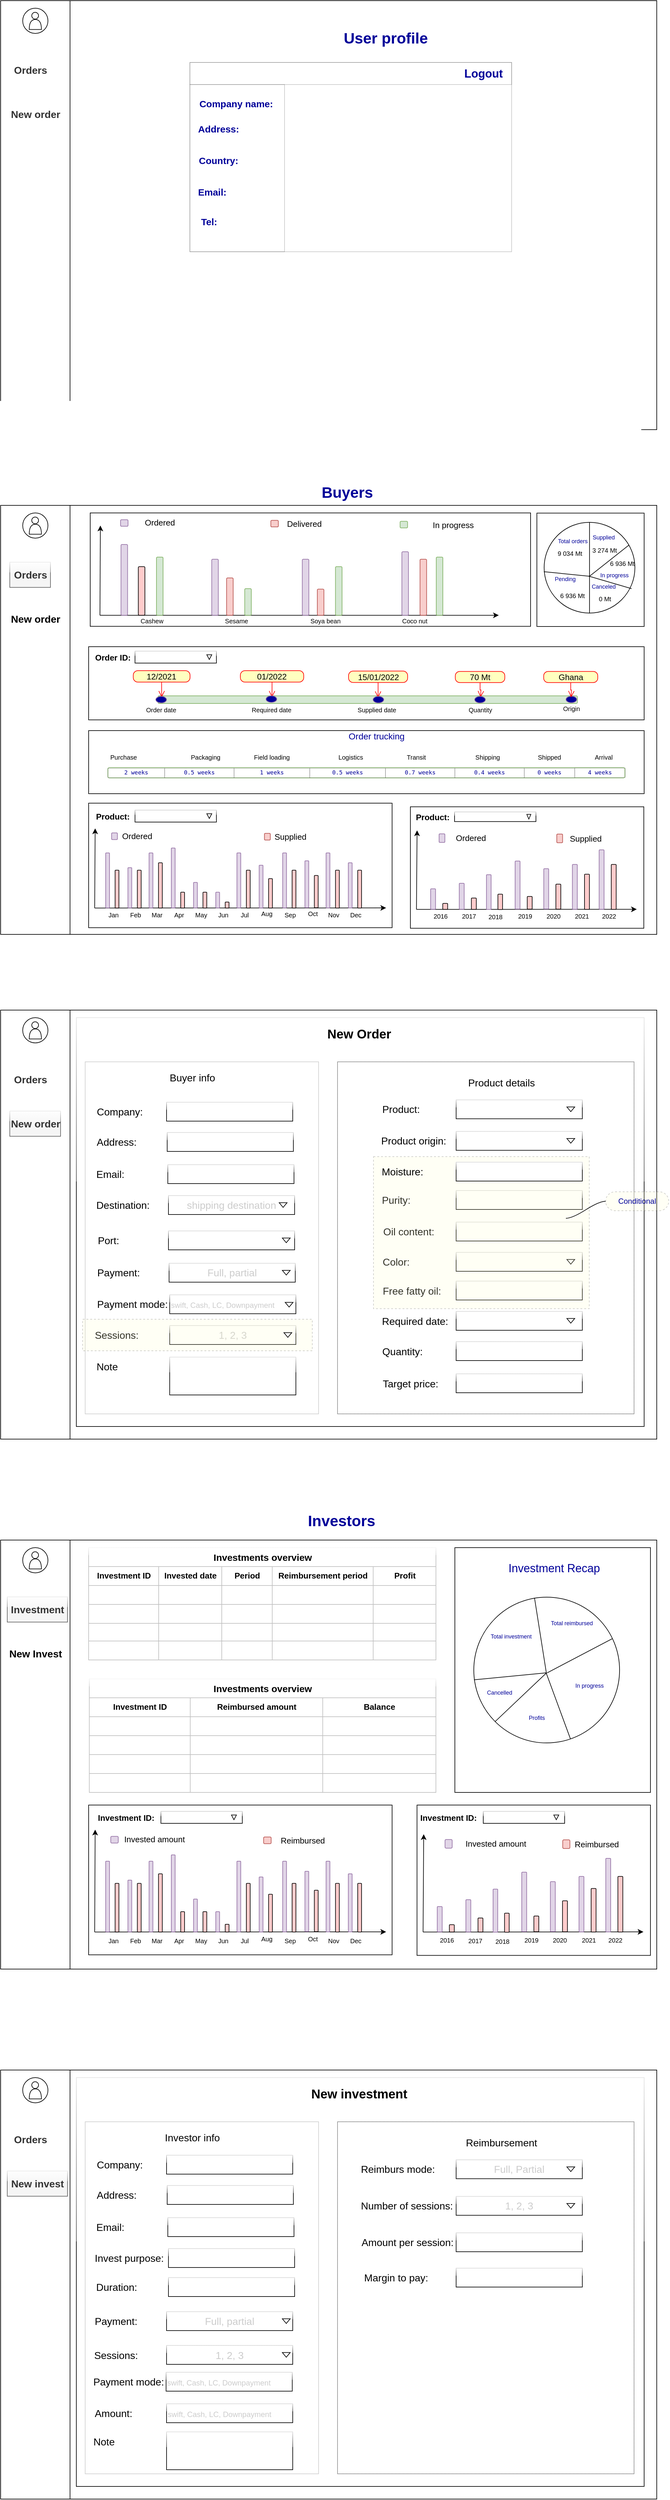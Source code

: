<mxfile version="15.8.7" type="github">
  <diagram id="DCeRdAVLhO6ZTOsjjHVU" name="Page-1">
    <mxGraphModel dx="1319" dy="1836" grid="1" gridSize="10" guides="1" tooltips="1" connect="1" arrows="1" fold="1" page="1" pageScale="1" pageWidth="1169" pageHeight="827" math="0" shadow="0">
      <root>
        <mxCell id="0" />
        <mxCell id="1" parent="0" />
        <mxCell id="tpjrnW_lignRtLn6L6qm-96" value="" style="group;opacity=20;strokeColor=default;" vertex="1" connectable="0" parent="1">
          <mxGeometry x="80" y="880" width="1040" height="680" as="geometry" />
        </mxCell>
        <mxCell id="tpjrnW_lignRtLn6L6qm-97" value="" style="rounded=0;whiteSpace=wrap;html=1;" vertex="1" parent="tpjrnW_lignRtLn6L6qm-96">
          <mxGeometry width="1040" height="680" as="geometry" />
        </mxCell>
        <mxCell id="tpjrnW_lignRtLn6L6qm-98" value="" style="rounded=0;whiteSpace=wrap;html=1;" vertex="1" parent="tpjrnW_lignRtLn6L6qm-96">
          <mxGeometry width="110" height="680" as="geometry" />
        </mxCell>
        <mxCell id="tpjrnW_lignRtLn6L6qm-99" value="" style="group" vertex="1" connectable="0" parent="tpjrnW_lignRtLn6L6qm-96">
          <mxGeometry x="35" y="12" width="40" height="40" as="geometry" />
        </mxCell>
        <mxCell id="tpjrnW_lignRtLn6L6qm-100" value="" style="ellipse;whiteSpace=wrap;html=1;" vertex="1" parent="tpjrnW_lignRtLn6L6qm-99">
          <mxGeometry width="40" height="40" as="geometry" />
        </mxCell>
        <mxCell id="tpjrnW_lignRtLn6L6qm-101" value="" style="group" vertex="1" connectable="0" parent="tpjrnW_lignRtLn6L6qm-99">
          <mxGeometry x="10" y="4.5" width="20" height="29" as="geometry" />
        </mxCell>
        <mxCell id="tpjrnW_lignRtLn6L6qm-102" value="" style="ellipse;whiteSpace=wrap;html=1;aspect=fixed;" vertex="1" parent="tpjrnW_lignRtLn6L6qm-101">
          <mxGeometry x="4.333" y="2" width="10.741" height="10.741" as="geometry" />
        </mxCell>
        <mxCell id="tpjrnW_lignRtLn6L6qm-103" value="" style="shape=or;whiteSpace=wrap;html=1;rotation=-90;" vertex="1" parent="tpjrnW_lignRtLn6L6qm-101">
          <mxGeometry x="2.083" y="11.681" width="15.833" height="19.333" as="geometry" />
        </mxCell>
        <mxCell id="tpjrnW_lignRtLn6L6qm-104" value="Orders" style="text;strokeColor=none;fillColor=none;html=1;fontSize=16;fontStyle=1;verticalAlign=middle;align=center;glass=0;fontColor=#333333;" vertex="1" parent="tpjrnW_lignRtLn6L6qm-96">
          <mxGeometry x="14.5" y="90" width="64.5" height="40" as="geometry" />
        </mxCell>
        <mxCell id="tpjrnW_lignRtLn6L6qm-105" value="New order" style="text;strokeColor=#666666;fillColor=#f5f5f5;html=1;fontSize=16;fontStyle=1;verticalAlign=middle;align=center;fontColor=#333333;glass=1;" vertex="1" parent="tpjrnW_lignRtLn6L6qm-96">
          <mxGeometry x="14.5" y="160" width="80.5" height="40" as="geometry" />
        </mxCell>
        <mxCell id="tpjrnW_lignRtLn6L6qm-106" value="New Order" style="text;strokeColor=none;fillColor=none;html=1;fontSize=20;fontStyle=1;verticalAlign=middle;align=center;glass=1;" vertex="1" parent="tpjrnW_lignRtLn6L6qm-96">
          <mxGeometry x="500" y="22" width="135" height="30" as="geometry" />
        </mxCell>
        <mxCell id="tpjrnW_lignRtLn6L6qm-193" value="" style="rounded=0;whiteSpace=wrap;html=1;glass=1;fontSize=12;fontColor=#CCCCCC;strokeColor=default;fillColor=default;" vertex="1" parent="tpjrnW_lignRtLn6L6qm-96">
          <mxGeometry x="120" y="12" width="900" height="648" as="geometry" />
        </mxCell>
        <mxCell id="tpjrnW_lignRtLn6L6qm-192" value="" style="group;strokeColor=#E6E6E6;fillColor=none;fontColor=#333333;strokeWidth=1;opacity=20;dashed=1;container=0;" vertex="1" connectable="0" parent="tpjrnW_lignRtLn6L6qm-96">
          <mxGeometry x="534" y="82" width="470" height="558" as="geometry" />
        </mxCell>
        <mxCell id="tpjrnW_lignRtLn6L6qm-189" value="" style="rounded=0;whiteSpace=wrap;html=1;glass=0;fontSize=16;strokeColor=default;fillColor=none;fontColor=#333333;shadow=0;sketch=0;opacity=40;" vertex="1" parent="tpjrnW_lignRtLn6L6qm-96">
          <mxGeometry x="534" y="82" width="470" height="558" as="geometry" />
        </mxCell>
        <mxCell id="tpjrnW_lignRtLn6L6qm-136" value="" style="group" vertex="1" connectable="0" parent="tpjrnW_lignRtLn6L6qm-96">
          <mxGeometry x="612" y="142.25" width="320" height="30" as="geometry" />
        </mxCell>
        <mxCell id="tpjrnW_lignRtLn6L6qm-137" value="Product:&amp;nbsp;" style="text;html=1;strokeColor=none;fillColor=none;align=center;verticalAlign=middle;whiteSpace=wrap;rounded=0;glass=1;fontSize=16;" vertex="1" parent="tpjrnW_lignRtLn6L6qm-136">
          <mxGeometry x="-10" width="70" height="30" as="geometry" />
        </mxCell>
        <mxCell id="tpjrnW_lignRtLn6L6qm-138" value="" style="rounded=0;whiteSpace=wrap;html=1;glass=1;fontSize=16;strokeColor=default;fillColor=default;" vertex="1" parent="tpjrnW_lignRtLn6L6qm-136">
          <mxGeometry x="110" width="200" height="30" as="geometry" />
        </mxCell>
        <mxCell id="tpjrnW_lignRtLn6L6qm-139" value="" style="triangle;whiteSpace=wrap;html=1;glass=1;fontSize=16;strokeColor=default;fillColor=default;rotation=90;" vertex="1" parent="tpjrnW_lignRtLn6L6qm-136">
          <mxGeometry x="288" y="8.75" width="7.5" height="12.5" as="geometry" />
        </mxCell>
        <mxCell id="tpjrnW_lignRtLn6L6qm-132" value="" style="group" vertex="1" connectable="0" parent="tpjrnW_lignRtLn6L6qm-96">
          <mxGeometry x="602" y="192.25" width="320" height="30" as="geometry" />
        </mxCell>
        <mxCell id="tpjrnW_lignRtLn6L6qm-133" value="Product origin:&amp;nbsp;" style="text;html=1;strokeColor=none;fillColor=none;align=center;verticalAlign=middle;whiteSpace=wrap;rounded=0;glass=1;fontSize=16;" vertex="1" parent="tpjrnW_lignRtLn6L6qm-132">
          <mxGeometry width="110" height="30" as="geometry" />
        </mxCell>
        <mxCell id="tpjrnW_lignRtLn6L6qm-134" value="" style="rounded=0;whiteSpace=wrap;html=1;glass=1;fontSize=16;strokeColor=default;fillColor=default;" vertex="1" parent="tpjrnW_lignRtLn6L6qm-132">
          <mxGeometry x="120" width="200" height="30" as="geometry" />
        </mxCell>
        <mxCell id="tpjrnW_lignRtLn6L6qm-135" value="" style="triangle;whiteSpace=wrap;html=1;glass=1;fontSize=16;strokeColor=default;fillColor=default;rotation=90;" vertex="1" parent="tpjrnW_lignRtLn6L6qm-132">
          <mxGeometry x="298" y="8.75" width="7.5" height="12.5" as="geometry" />
        </mxCell>
        <mxCell id="tpjrnW_lignRtLn6L6qm-122" value="" style="group" vertex="1" connectable="0" parent="tpjrnW_lignRtLn6L6qm-96">
          <mxGeometry x="602" y="576.5" width="320" height="30" as="geometry" />
        </mxCell>
        <mxCell id="tpjrnW_lignRtLn6L6qm-123" value="Target price:&amp;nbsp;" style="text;html=1;strokeColor=none;fillColor=none;align=center;verticalAlign=middle;whiteSpace=wrap;rounded=0;glass=1;fontSize=16;" vertex="1" parent="tpjrnW_lignRtLn6L6qm-122">
          <mxGeometry width="100" height="30" as="geometry" />
        </mxCell>
        <mxCell id="tpjrnW_lignRtLn6L6qm-124" value="" style="rounded=0;whiteSpace=wrap;html=1;glass=1;fontSize=16;strokeColor=default;fillColor=default;" vertex="1" parent="tpjrnW_lignRtLn6L6qm-122">
          <mxGeometry x="120" width="200" height="30" as="geometry" />
        </mxCell>
        <mxCell id="tpjrnW_lignRtLn6L6qm-125" value="" style="group" vertex="1" connectable="0" parent="tpjrnW_lignRtLn6L6qm-96">
          <mxGeometry x="602" y="525.5" width="320" height="30" as="geometry" />
        </mxCell>
        <mxCell id="tpjrnW_lignRtLn6L6qm-126" value="Quantity:" style="text;html=1;strokeColor=none;fillColor=none;align=center;verticalAlign=middle;whiteSpace=wrap;rounded=0;glass=1;fontSize=16;" vertex="1" parent="tpjrnW_lignRtLn6L6qm-125">
          <mxGeometry width="70" height="30" as="geometry" />
        </mxCell>
        <mxCell id="tpjrnW_lignRtLn6L6qm-127" value="" style="rounded=0;whiteSpace=wrap;html=1;glass=1;fontSize=16;strokeColor=default;fillColor=default;" vertex="1" parent="tpjrnW_lignRtLn6L6qm-125">
          <mxGeometry x="120" width="200" height="30" as="geometry" />
        </mxCell>
        <mxCell id="tpjrnW_lignRtLn6L6qm-128" value="" style="group" vertex="1" connectable="0" parent="tpjrnW_lignRtLn6L6qm-96">
          <mxGeometry x="602" y="477.5" width="320" height="30" as="geometry" />
        </mxCell>
        <mxCell id="tpjrnW_lignRtLn6L6qm-129" value="Required date:" style="text;html=1;strokeColor=none;fillColor=none;align=center;verticalAlign=middle;whiteSpace=wrap;rounded=0;glass=1;fontSize=16;" vertex="1" parent="tpjrnW_lignRtLn6L6qm-128">
          <mxGeometry width="110" height="30" as="geometry" />
        </mxCell>
        <mxCell id="tpjrnW_lignRtLn6L6qm-130" value="" style="rounded=0;whiteSpace=wrap;html=1;glass=1;fontSize=16;strokeColor=default;fillColor=default;" vertex="1" parent="tpjrnW_lignRtLn6L6qm-128">
          <mxGeometry x="120" width="200" height="30" as="geometry" />
        </mxCell>
        <mxCell id="tpjrnW_lignRtLn6L6qm-131" value="" style="triangle;whiteSpace=wrap;html=1;glass=1;fontSize=16;strokeColor=default;fillColor=default;rotation=90;" vertex="1" parent="tpjrnW_lignRtLn6L6qm-128">
          <mxGeometry x="298" y="8.75" width="7.5" height="12.5" as="geometry" />
        </mxCell>
        <mxCell id="tpjrnW_lignRtLn6L6qm-172" value="" style="group" vertex="1" connectable="0" parent="tpjrnW_lignRtLn6L6qm-96">
          <mxGeometry x="602" y="286" width="320" height="30" as="geometry" />
        </mxCell>
        <mxCell id="tpjrnW_lignRtLn6L6qm-173" value="Purity:" style="text;html=1;strokeColor=none;fillColor=none;align=center;verticalAlign=middle;whiteSpace=wrap;rounded=0;glass=1;fontSize=16;" vertex="1" parent="tpjrnW_lignRtLn6L6qm-172">
          <mxGeometry width="50" height="30" as="geometry" />
        </mxCell>
        <mxCell id="tpjrnW_lignRtLn6L6qm-174" value="" style="rounded=0;whiteSpace=wrap;html=1;glass=1;fontSize=16;strokeColor=default;fillColor=default;" vertex="1" parent="tpjrnW_lignRtLn6L6qm-172">
          <mxGeometry x="120" width="200" height="30" as="geometry" />
        </mxCell>
        <mxCell id="tpjrnW_lignRtLn6L6qm-176" value="" style="group" vertex="1" connectable="0" parent="tpjrnW_lignRtLn6L6qm-96">
          <mxGeometry x="602" y="336" width="320" height="30" as="geometry" />
        </mxCell>
        <mxCell id="tpjrnW_lignRtLn6L6qm-177" value="Oil content:" style="text;html=1;strokeColor=none;fillColor=none;align=center;verticalAlign=middle;whiteSpace=wrap;rounded=0;glass=1;fontSize=16;" vertex="1" parent="tpjrnW_lignRtLn6L6qm-176">
          <mxGeometry width="90" height="30" as="geometry" />
        </mxCell>
        <mxCell id="tpjrnW_lignRtLn6L6qm-178" value="" style="rounded=0;whiteSpace=wrap;html=1;glass=1;fontSize=16;strokeColor=default;fillColor=default;" vertex="1" parent="tpjrnW_lignRtLn6L6qm-176">
          <mxGeometry x="120" width="200" height="30" as="geometry" />
        </mxCell>
        <mxCell id="tpjrnW_lignRtLn6L6qm-181" value="" style="group" vertex="1" connectable="0" parent="tpjrnW_lignRtLn6L6qm-96">
          <mxGeometry x="602" y="384" width="320" height="30" as="geometry" />
        </mxCell>
        <mxCell id="tpjrnW_lignRtLn6L6qm-182" value="Color:" style="text;html=1;strokeColor=none;fillColor=none;align=center;verticalAlign=middle;whiteSpace=wrap;rounded=0;glass=1;fontSize=16;" vertex="1" parent="tpjrnW_lignRtLn6L6qm-181">
          <mxGeometry width="50" height="30" as="geometry" />
        </mxCell>
        <mxCell id="tpjrnW_lignRtLn6L6qm-183" value="" style="rounded=0;whiteSpace=wrap;html=1;glass=1;fontSize=16;strokeColor=default;fillColor=default;" vertex="1" parent="tpjrnW_lignRtLn6L6qm-181">
          <mxGeometry x="120" width="200" height="30" as="geometry" />
        </mxCell>
        <mxCell id="tpjrnW_lignRtLn6L6qm-184" value="" style="triangle;whiteSpace=wrap;html=1;glass=1;fontSize=16;strokeColor=default;fillColor=default;rotation=90;" vertex="1" parent="tpjrnW_lignRtLn6L6qm-181">
          <mxGeometry x="298" y="8.75" width="7.5" height="12.5" as="geometry" />
        </mxCell>
        <mxCell id="tpjrnW_lignRtLn6L6qm-185" value="" style="group" vertex="1" connectable="0" parent="tpjrnW_lignRtLn6L6qm-96">
          <mxGeometry x="602" y="429.5" width="320" height="30" as="geometry" />
        </mxCell>
        <mxCell id="tpjrnW_lignRtLn6L6qm-186" value="Free fatty oil:" style="text;html=1;strokeColor=none;fillColor=none;align=center;verticalAlign=middle;whiteSpace=wrap;rounded=0;glass=1;fontSize=16;" vertex="1" parent="tpjrnW_lignRtLn6L6qm-185">
          <mxGeometry width="100" height="30" as="geometry" />
        </mxCell>
        <mxCell id="tpjrnW_lignRtLn6L6qm-187" value="" style="rounded=0;whiteSpace=wrap;html=1;glass=1;fontSize=16;strokeColor=default;fillColor=default;" vertex="1" parent="tpjrnW_lignRtLn6L6qm-185">
          <mxGeometry x="120" width="200" height="30" as="geometry" />
        </mxCell>
        <mxCell id="tpjrnW_lignRtLn6L6qm-190" value="Product details" style="text;html=1;strokeColor=none;fillColor=none;align=center;verticalAlign=middle;whiteSpace=wrap;rounded=0;glass=1;fontSize=16;" vertex="1" parent="tpjrnW_lignRtLn6L6qm-96">
          <mxGeometry x="714" y="100" width="160" height="30" as="geometry" />
        </mxCell>
        <mxCell id="tpjrnW_lignRtLn6L6qm-107" value="" style="rounded=0;whiteSpace=wrap;html=1;glass=1;fontSize=16;strokeColor=#666666;fillColor=none;fontColor=#333333;opacity=30;" vertex="1" parent="tpjrnW_lignRtLn6L6qm-96">
          <mxGeometry x="134" y="82" width="370" height="558" as="geometry" />
        </mxCell>
        <mxCell id="tpjrnW_lignRtLn6L6qm-109" value="" style="group" vertex="1" connectable="0" parent="tpjrnW_lignRtLn6L6qm-96">
          <mxGeometry x="144" y="294" width="320" height="30" as="geometry" />
        </mxCell>
        <mxCell id="tpjrnW_lignRtLn6L6qm-110" value="Destination:" style="text;html=1;strokeColor=none;fillColor=none;align=center;verticalAlign=middle;whiteSpace=wrap;rounded=0;glass=1;fontSize=16;" vertex="1" parent="tpjrnW_lignRtLn6L6qm-109">
          <mxGeometry width="100" height="30" as="geometry" />
        </mxCell>
        <mxCell id="tpjrnW_lignRtLn6L6qm-111" value="&lt;font color=&quot;#cccccc&quot;&gt;shipping destination&lt;/font&gt;" style="rounded=0;whiteSpace=wrap;html=1;glass=1;fontSize=16;strokeColor=default;fillColor=default;" vertex="1" parent="tpjrnW_lignRtLn6L6qm-109">
          <mxGeometry x="122" width="200" height="30" as="geometry" />
        </mxCell>
        <mxCell id="tpjrnW_lignRtLn6L6qm-166" value="" style="triangle;whiteSpace=wrap;html=1;glass=1;fontSize=16;strokeColor=default;fillColor=default;rotation=90;" vertex="1" parent="tpjrnW_lignRtLn6L6qm-109">
          <mxGeometry x="300" y="8.75" width="7.5" height="12.5" as="geometry" />
        </mxCell>
        <mxCell id="tpjrnW_lignRtLn6L6qm-112" value="" style="group" vertex="1" connectable="0" parent="tpjrnW_lignRtLn6L6qm-96">
          <mxGeometry x="144" y="245" width="320" height="30" as="geometry" />
        </mxCell>
        <mxCell id="tpjrnW_lignRtLn6L6qm-113" value="Email:" style="text;html=1;strokeColor=none;fillColor=none;align=center;verticalAlign=middle;whiteSpace=wrap;rounded=0;glass=1;fontSize=16;" vertex="1" parent="tpjrnW_lignRtLn6L6qm-112">
          <mxGeometry width="60" height="30" as="geometry" />
        </mxCell>
        <mxCell id="tpjrnW_lignRtLn6L6qm-114" value="" style="rounded=0;whiteSpace=wrap;html=1;glass=1;fontSize=16;strokeColor=default;fillColor=default;" vertex="1" parent="tpjrnW_lignRtLn6L6qm-112">
          <mxGeometry x="121" width="200" height="30" as="geometry" />
        </mxCell>
        <mxCell id="tpjrnW_lignRtLn6L6qm-115" value="" style="group" vertex="1" connectable="0" parent="tpjrnW_lignRtLn6L6qm-96">
          <mxGeometry x="144" y="194" width="320" height="30" as="geometry" />
        </mxCell>
        <mxCell id="tpjrnW_lignRtLn6L6qm-116" value="Address:" style="text;html=1;strokeColor=none;fillColor=none;align=center;verticalAlign=middle;whiteSpace=wrap;rounded=0;glass=1;fontSize=16;" vertex="1" parent="tpjrnW_lignRtLn6L6qm-115">
          <mxGeometry width="80" height="30" as="geometry" />
        </mxCell>
        <mxCell id="tpjrnW_lignRtLn6L6qm-117" value="" style="rounded=0;whiteSpace=wrap;html=1;glass=1;fontSize=16;strokeColor=default;fillColor=default;" vertex="1" parent="tpjrnW_lignRtLn6L6qm-115">
          <mxGeometry x="120" width="200" height="30" as="geometry" />
        </mxCell>
        <mxCell id="tpjrnW_lignRtLn6L6qm-118" value="" style="group" vertex="1" connectable="0" parent="tpjrnW_lignRtLn6L6qm-96">
          <mxGeometry x="139" y="146" width="320" height="30" as="geometry" />
        </mxCell>
        <mxCell id="tpjrnW_lignRtLn6L6qm-119" value="Company:" style="text;html=1;strokeColor=none;fillColor=none;align=center;verticalAlign=middle;whiteSpace=wrap;rounded=0;glass=1;fontSize=16;" vertex="1" parent="tpjrnW_lignRtLn6L6qm-118">
          <mxGeometry width="100" height="30" as="geometry" />
        </mxCell>
        <mxCell id="tpjrnW_lignRtLn6L6qm-120" value="" style="rounded=0;whiteSpace=wrap;html=1;glass=1;fontSize=16;strokeColor=default;fillColor=default;" vertex="1" parent="tpjrnW_lignRtLn6L6qm-118">
          <mxGeometry x="124" width="200" height="30" as="geometry" />
        </mxCell>
        <mxCell id="tpjrnW_lignRtLn6L6qm-121" value="Buyer info" style="text;html=1;strokeColor=none;fillColor=none;align=center;verticalAlign=middle;whiteSpace=wrap;rounded=0;glass=1;fontSize=16;" vertex="1" parent="tpjrnW_lignRtLn6L6qm-96">
          <mxGeometry x="224" y="92" width="160" height="30" as="geometry" />
        </mxCell>
        <mxCell id="tpjrnW_lignRtLn6L6qm-149" value="" style="group" vertex="1" connectable="0" parent="tpjrnW_lignRtLn6L6qm-96">
          <mxGeometry x="155" y="350" width="290" height="30" as="geometry" />
        </mxCell>
        <mxCell id="tpjrnW_lignRtLn6L6qm-150" value="Port:" style="text;html=1;strokeColor=none;fillColor=none;align=center;verticalAlign=middle;whiteSpace=wrap;rounded=0;glass=1;fontSize=16;" vertex="1" parent="tpjrnW_lignRtLn6L6qm-149">
          <mxGeometry x="-3" width="38" height="30" as="geometry" />
        </mxCell>
        <mxCell id="tpjrnW_lignRtLn6L6qm-151" value="" style="rounded=0;whiteSpace=wrap;html=1;glass=1;fontSize=16;strokeColor=default;fillColor=default;" vertex="1" parent="tpjrnW_lignRtLn6L6qm-149">
          <mxGeometry x="111" width="200" height="30" as="geometry" />
        </mxCell>
        <mxCell id="tpjrnW_lignRtLn6L6qm-152" value="" style="group" vertex="1" connectable="0" parent="tpjrnW_lignRtLn6L6qm-96">
          <mxGeometry x="149" y="451.25" width="290" height="30" as="geometry" />
        </mxCell>
        <mxCell id="tpjrnW_lignRtLn6L6qm-153" value="Payment mode:" style="text;html=1;strokeColor=none;fillColor=none;align=center;verticalAlign=middle;whiteSpace=wrap;rounded=0;glass=1;fontSize=16;" vertex="1" parent="tpjrnW_lignRtLn6L6qm-152">
          <mxGeometry width="120" height="30" as="geometry" />
        </mxCell>
        <mxCell id="tpjrnW_lignRtLn6L6qm-154" value="&lt;span style=&quot;color: rgb(204 , 204 , 204)&quot;&gt;&lt;font style=&quot;font-size: 12px&quot;&gt;swift, Cash, LC, Downpayment&lt;/font&gt;&lt;/span&gt;" style="rounded=0;whiteSpace=wrap;html=1;glass=1;fontSize=16;strokeColor=default;fillColor=default;align=left;" vertex="1" parent="tpjrnW_lignRtLn6L6qm-152">
          <mxGeometry x="119" width="200" height="30" as="geometry" />
        </mxCell>
        <mxCell id="tpjrnW_lignRtLn6L6qm-158" value="" style="triangle;whiteSpace=wrap;html=1;glass=1;fontSize=16;strokeColor=default;fillColor=default;rotation=90;" vertex="1" parent="tpjrnW_lignRtLn6L6qm-96">
          <mxGeometry x="453.5" y="460.75" width="7.5" height="12.5" as="geometry" />
        </mxCell>
        <mxCell id="tpjrnW_lignRtLn6L6qm-159" value="" style="triangle;whiteSpace=wrap;html=1;glass=1;fontSize=16;strokeColor=default;fillColor=default;rotation=90;" vertex="1" parent="tpjrnW_lignRtLn6L6qm-96">
          <mxGeometry x="456.5" y="418.75" width="7.5" height="12.5" as="geometry" />
        </mxCell>
        <mxCell id="tpjrnW_lignRtLn6L6qm-160" value="" style="group" vertex="1" connectable="0" parent="tpjrnW_lignRtLn6L6qm-96">
          <mxGeometry x="124" y="401.25" width="290" height="30" as="geometry" />
        </mxCell>
        <mxCell id="tpjrnW_lignRtLn6L6qm-161" value="Payment:" style="text;html=1;strokeColor=none;fillColor=none;align=center;verticalAlign=middle;whiteSpace=wrap;rounded=0;glass=1;fontSize=16;" vertex="1" parent="tpjrnW_lignRtLn6L6qm-160">
          <mxGeometry x="23" width="80" height="30" as="geometry" />
        </mxCell>
        <mxCell id="tpjrnW_lignRtLn6L6qm-162" value="&lt;font color=&quot;#cccccc&quot;&gt;Full, partial&lt;/font&gt;" style="rounded=0;whiteSpace=wrap;html=1;glass=1;fontSize=16;strokeColor=default;fillColor=default;" vertex="1" parent="tpjrnW_lignRtLn6L6qm-160">
          <mxGeometry x="143" width="200" height="30" as="geometry" />
        </mxCell>
        <mxCell id="tpjrnW_lignRtLn6L6qm-155" value="" style="group" vertex="1" connectable="0" parent="tpjrnW_lignRtLn6L6qm-96">
          <mxGeometry x="144" y="500" width="350" height="40" as="geometry" />
        </mxCell>
        <mxCell id="tpjrnW_lignRtLn6L6qm-156" value="Sessions:" style="text;html=1;strokeColor=none;fillColor=none;align=center;verticalAlign=middle;whiteSpace=wrap;rounded=0;glass=1;fontSize=16;" vertex="1" parent="tpjrnW_lignRtLn6L6qm-155">
          <mxGeometry width="80" height="30" as="geometry" />
        </mxCell>
        <mxCell id="tpjrnW_lignRtLn6L6qm-157" value="&lt;font color=&quot;#cccccc&quot;&gt;1, 2, 3&lt;/font&gt;" style="rounded=0;whiteSpace=wrap;html=1;glass=1;fontSize=16;strokeColor=default;fillColor=default;" vertex="1" parent="tpjrnW_lignRtLn6L6qm-155">
          <mxGeometry x="124" width="200" height="30" as="geometry" />
        </mxCell>
        <mxCell id="tpjrnW_lignRtLn6L6qm-201" value="" style="rounded=0;whiteSpace=wrap;html=1;shadow=0;glass=0;dashed=1;sketch=0;fontSize=12;fontColor=#000099;strokeColor=default;strokeWidth=1;fillColor=#FFFFCC;opacity=20;" vertex="1" parent="tpjrnW_lignRtLn6L6qm-155">
          <mxGeometry x="-14" y="-10" width="364" height="50" as="geometry" />
        </mxCell>
        <mxCell id="tpjrnW_lignRtLn6L6qm-146" value="" style="group" vertex="1" connectable="0" parent="tpjrnW_lignRtLn6L6qm-96">
          <mxGeometry x="144" y="550" width="280" height="60" as="geometry" />
        </mxCell>
        <mxCell id="tpjrnW_lignRtLn6L6qm-147" value="Note" style="text;html=1;strokeColor=none;fillColor=none;align=center;verticalAlign=middle;whiteSpace=wrap;rounded=0;glass=1;fontSize=16;" vertex="1" parent="tpjrnW_lignRtLn6L6qm-146">
          <mxGeometry width="50" height="30" as="geometry" />
        </mxCell>
        <mxCell id="tpjrnW_lignRtLn6L6qm-148" value="" style="rounded=0;whiteSpace=wrap;html=1;glass=1;fontSize=16;strokeColor=default;fillColor=default;" vertex="1" parent="tpjrnW_lignRtLn6L6qm-146">
          <mxGeometry x="124" width="200" height="60" as="geometry" />
        </mxCell>
        <mxCell id="tpjrnW_lignRtLn6L6qm-163" value="" style="triangle;whiteSpace=wrap;html=1;glass=1;fontSize=16;strokeColor=default;fillColor=default;rotation=90;" vertex="1" parent="tpjrnW_lignRtLn6L6qm-96">
          <mxGeometry x="451.5" y="508.75" width="7.5" height="12.5" as="geometry" />
        </mxCell>
        <mxCell id="tpjrnW_lignRtLn6L6qm-164" value="" style="triangle;whiteSpace=wrap;html=1;glass=1;fontSize=16;strokeColor=default;fillColor=default;rotation=90;" vertex="1" parent="tpjrnW_lignRtLn6L6qm-96">
          <mxGeometry x="449" y="410" width="7.5" height="12.5" as="geometry" />
        </mxCell>
        <mxCell id="tpjrnW_lignRtLn6L6qm-165" value="" style="triangle;whiteSpace=wrap;html=1;glass=1;fontSize=16;strokeColor=default;fillColor=default;rotation=90;" vertex="1" parent="tpjrnW_lignRtLn6L6qm-96">
          <mxGeometry x="449" y="358.75" width="7.5" height="12.5" as="geometry" />
        </mxCell>
        <mxCell id="tpjrnW_lignRtLn6L6qm-195" value="" style="rounded=0;whiteSpace=wrap;html=1;shadow=0;glass=0;dashed=1;sketch=0;fontSize=12;fontColor=#CCCCCC;strokeColor=default;strokeWidth=1;fillColor=#FFFFCC;opacity=20;" vertex="1" parent="tpjrnW_lignRtLn6L6qm-96">
          <mxGeometry x="591" y="232.25" width="342" height="241" as="geometry" />
        </mxCell>
        <mxCell id="tpjrnW_lignRtLn6L6qm-168" value="Moisture:" style="text;html=1;strokeColor=none;fillColor=none;align=center;verticalAlign=middle;whiteSpace=wrap;rounded=0;glass=1;fontSize=16;" vertex="1" parent="tpjrnW_lignRtLn6L6qm-96">
          <mxGeometry x="602" y="241" width="70" height="30" as="geometry" />
        </mxCell>
        <mxCell id="tpjrnW_lignRtLn6L6qm-169" value="" style="rounded=0;whiteSpace=wrap;html=1;glass=1;fontSize=16;strokeColor=default;fillColor=default;" vertex="1" parent="tpjrnW_lignRtLn6L6qm-96">
          <mxGeometry x="722" y="241" width="200" height="30" as="geometry" />
        </mxCell>
        <mxCell id="tpjrnW_lignRtLn6L6qm-19" value="" style="group" vertex="1" connectable="0" parent="1">
          <mxGeometry x="80" y="80" width="1040" height="833.55" as="geometry" />
        </mxCell>
        <mxCell id="tpjrnW_lignRtLn6L6qm-1" value="" style="rounded=0;whiteSpace=wrap;html=1;" vertex="1" parent="tpjrnW_lignRtLn6L6qm-19">
          <mxGeometry width="1040" height="680" as="geometry" />
        </mxCell>
        <mxCell id="tpjrnW_lignRtLn6L6qm-3" value="" style="rounded=0;whiteSpace=wrap;html=1;" vertex="1" parent="tpjrnW_lignRtLn6L6qm-19">
          <mxGeometry width="110" height="680" as="geometry" />
        </mxCell>
        <mxCell id="tpjrnW_lignRtLn6L6qm-12" value="" style="group" vertex="1" connectable="0" parent="tpjrnW_lignRtLn6L6qm-19">
          <mxGeometry x="35" y="12" width="40" height="40" as="geometry" />
        </mxCell>
        <mxCell id="tpjrnW_lignRtLn6L6qm-4" value="" style="ellipse;whiteSpace=wrap;html=1;" vertex="1" parent="tpjrnW_lignRtLn6L6qm-12">
          <mxGeometry width="40" height="40" as="geometry" />
        </mxCell>
        <mxCell id="tpjrnW_lignRtLn6L6qm-8" value="" style="group" vertex="1" connectable="0" parent="tpjrnW_lignRtLn6L6qm-12">
          <mxGeometry x="10" y="4.5" width="20" height="29" as="geometry" />
        </mxCell>
        <mxCell id="tpjrnW_lignRtLn6L6qm-9" value="" style="ellipse;whiteSpace=wrap;html=1;aspect=fixed;" vertex="1" parent="tpjrnW_lignRtLn6L6qm-8">
          <mxGeometry x="4.333" y="2" width="10.741" height="10.741" as="geometry" />
        </mxCell>
        <mxCell id="tpjrnW_lignRtLn6L6qm-10" value="" style="shape=or;whiteSpace=wrap;html=1;rotation=-90;" vertex="1" parent="tpjrnW_lignRtLn6L6qm-8">
          <mxGeometry x="2.083" y="11.681" width="15.833" height="19.333" as="geometry" />
        </mxCell>
        <mxCell id="tpjrnW_lignRtLn6L6qm-17" value="Orders" style="text;strokeColor=#666666;fillColor=#f5f5f5;html=1;fontSize=16;fontStyle=1;verticalAlign=middle;align=center;glass=1;fontColor=#333333;" vertex="1" parent="tpjrnW_lignRtLn6L6qm-19">
          <mxGeometry x="14.5" y="90" width="64.5" height="40" as="geometry" />
        </mxCell>
        <mxCell id="tpjrnW_lignRtLn6L6qm-18" value="New order" style="text;strokeColor=none;fillColor=none;html=1;fontSize=16;fontStyle=1;verticalAlign=middle;align=center;" vertex="1" parent="tpjrnW_lignRtLn6L6qm-19">
          <mxGeometry x="14.5" y="160" width="80.5" height="40" as="geometry" />
        </mxCell>
        <mxCell id="tpjrnW_lignRtLn6L6qm-387" value="" style="group" vertex="1" connectable="0" parent="tpjrnW_lignRtLn6L6qm-19">
          <mxGeometry x="142" y="12" width="698" height="180" as="geometry" />
        </mxCell>
        <mxCell id="tpjrnW_lignRtLn6L6qm-388" value="" style="endArrow=classic;html=1;rounded=0;fontSize=14;" edge="1" parent="tpjrnW_lignRtLn6L6qm-387">
          <mxGeometry x="15.435" y="20" width="85.749" height="50" as="geometry">
            <mxPoint x="15.435" y="162.222" as="sourcePoint" />
            <mxPoint x="647.628" y="162.222" as="targetPoint" />
          </mxGeometry>
        </mxCell>
        <mxCell id="tpjrnW_lignRtLn6L6qm-389" value="" style="endArrow=classic;html=1;rounded=0;fontSize=14;" edge="1" parent="tpjrnW_lignRtLn6L6qm-387">
          <mxGeometry x="15.435" y="20" width="85.749" height="50" as="geometry">
            <mxPoint x="15.435" y="162.222" as="sourcePoint" />
            <mxPoint x="16.089" y="20" as="targetPoint" />
          </mxGeometry>
        </mxCell>
        <mxCell id="tpjrnW_lignRtLn6L6qm-390" value="" style="rounded=1;whiteSpace=wrap;html=1;fontSize=14;strokeColor=default;fillColor=#FFCCCC;" vertex="1" parent="tpjrnW_lignRtLn6L6qm-387">
          <mxGeometry x="76.235" y="85.185" width="10.46" height="77.037" as="geometry" />
        </mxCell>
        <mxCell id="tpjrnW_lignRtLn6L6qm-391" value="" style="rounded=1;whiteSpace=wrap;html=1;fontSize=14;strokeColor=#82b366;fillColor=#d5e8d4;" vertex="1" parent="tpjrnW_lignRtLn6L6qm-387">
          <mxGeometry x="105.009" y="70" width="10.461" height="92.22" as="geometry" />
        </mxCell>
        <mxCell id="tpjrnW_lignRtLn6L6qm-392" value="Cashew" style="text;html=1;strokeColor=none;fillColor=none;align=center;verticalAlign=middle;whiteSpace=wrap;rounded=0;fontSize=10;" vertex="1" parent="tpjrnW_lignRtLn6L6qm-387">
          <mxGeometry x="59.237" y="162.222" width="78.452" height="17.778" as="geometry" />
        </mxCell>
        <mxCell id="tpjrnW_lignRtLn6L6qm-393" value="" style="rounded=1;whiteSpace=wrap;html=1;fontSize=14;strokeColor=#b85450;fillColor=#f8cecc;" vertex="1" parent="tpjrnW_lignRtLn6L6qm-387">
          <mxGeometry x="216.142" y="102.963" width="10.46" height="59.259" as="geometry" />
        </mxCell>
        <mxCell id="tpjrnW_lignRtLn6L6qm-394" value="" style="rounded=1;whiteSpace=wrap;html=1;fontSize=14;strokeColor=#82b366;fillColor=#d5e8d4;" vertex="1" parent="tpjrnW_lignRtLn6L6qm-387">
          <mxGeometry x="244.9" y="120" width="10.461" height="42.22" as="geometry" />
        </mxCell>
        <mxCell id="tpjrnW_lignRtLn6L6qm-395" value="" style="rounded=1;whiteSpace=wrap;html=1;fontSize=14;strokeColor=#b85450;fillColor=#f8cecc;" vertex="1" parent="tpjrnW_lignRtLn6L6qm-387">
          <mxGeometry x="359.97" y="120.741" width="10.46" height="41.481" as="geometry" />
        </mxCell>
        <mxCell id="tpjrnW_lignRtLn6L6qm-396" value="" style="rounded=1;whiteSpace=wrap;html=1;fontSize=14;strokeColor=#82b366;fillColor=#d5e8d4;" vertex="1" parent="tpjrnW_lignRtLn6L6qm-387">
          <mxGeometry x="388.736" y="85.185" width="10.46" height="77.037" as="geometry" />
        </mxCell>
        <mxCell id="tpjrnW_lignRtLn6L6qm-397" value="" style="rounded=1;whiteSpace=wrap;html=1;fontSize=14;strokeColor=#9673a6;fillColor=#e1d5e7;" vertex="1" parent="tpjrnW_lignRtLn6L6qm-387">
          <mxGeometry x="493.993" y="61.481" width="10.46" height="100.741" as="geometry" />
        </mxCell>
        <mxCell id="tpjrnW_lignRtLn6L6qm-398" value="" style="rounded=1;whiteSpace=wrap;html=1;fontSize=14;strokeColor=#b85450;fillColor=#f8cecc;" vertex="1" parent="tpjrnW_lignRtLn6L6qm-387">
          <mxGeometry x="522.759" y="73.333" width="10.46" height="88.889" as="geometry" />
        </mxCell>
        <mxCell id="tpjrnW_lignRtLn6L6qm-399" value="Sesame" style="text;html=1;strokeColor=none;fillColor=none;align=center;verticalAlign=middle;whiteSpace=wrap;rounded=0;fontSize=10;" vertex="1" parent="tpjrnW_lignRtLn6L6qm-387">
          <mxGeometry x="192.606" y="162.222" width="78.452" height="17.778" as="geometry" />
        </mxCell>
        <mxCell id="tpjrnW_lignRtLn6L6qm-400" value="Soya bean" style="text;html=1;strokeColor=none;fillColor=none;align=center;verticalAlign=middle;whiteSpace=wrap;rounded=0;fontSize=10;" vertex="1" parent="tpjrnW_lignRtLn6L6qm-387">
          <mxGeometry x="314.895" y="162.219" width="116.457" height="17.781" as="geometry" />
        </mxCell>
        <mxCell id="tpjrnW_lignRtLn6L6qm-401" value="Coco nut" style="text;html=1;strokeColor=none;fillColor=none;align=center;verticalAlign=middle;whiteSpace=wrap;rounded=0;fontSize=10;" vertex="1" parent="tpjrnW_lignRtLn6L6qm-387">
          <mxGeometry x="461.065" y="162.219" width="106.708" height="17.781" as="geometry" />
        </mxCell>
        <mxCell id="tpjrnW_lignRtLn6L6qm-402" value="" style="rounded=0;whiteSpace=wrap;html=1;fontSize=14;strokeColor=default;fillColor=none;" vertex="1" parent="tpjrnW_lignRtLn6L6qm-387">
          <mxGeometry width="698.0" height="179.74" as="geometry" />
        </mxCell>
        <mxCell id="tpjrnW_lignRtLn6L6qm-403" value="" style="rounded=1;whiteSpace=wrap;html=1;fontSize=14;strokeColor=#82b366;fillColor=#d5e8d4;" vertex="1" parent="tpjrnW_lignRtLn6L6qm-387">
          <mxGeometry x="548.487" y="70" width="10.461" height="92.22" as="geometry" />
        </mxCell>
        <mxCell id="tpjrnW_lignRtLn6L6qm-404" value="" style="rounded=1;whiteSpace=wrap;html=1;fontSize=14;strokeColor=#9673a6;fillColor=#e1d5e7;" vertex="1" parent="tpjrnW_lignRtLn6L6qm-387">
          <mxGeometry x="336.134" y="73.333" width="10.46" height="88.889" as="geometry" />
        </mxCell>
        <mxCell id="tpjrnW_lignRtLn6L6qm-405" value="" style="rounded=1;whiteSpace=wrap;html=1;fontSize=14;strokeColor=#9673a6;fillColor=#e1d5e7;" vertex="1" parent="tpjrnW_lignRtLn6L6qm-387">
          <mxGeometry x="192.606" y="73.333" width="10.46" height="88.889" as="geometry" />
        </mxCell>
        <mxCell id="tpjrnW_lignRtLn6L6qm-406" value="" style="rounded=1;whiteSpace=wrap;html=1;fontSize=14;strokeColor=#9673a6;fillColor=#e1d5e7;" vertex="1" parent="tpjrnW_lignRtLn6L6qm-387">
          <mxGeometry x="48.774" y="50" width="10.461" height="112.22" as="geometry" />
        </mxCell>
        <mxCell id="tpjrnW_lignRtLn6L6qm-407" value="" style="rounded=1;whiteSpace=wrap;html=1;fontSize=14;strokeColor=#9673a6;fillColor=#e1d5e7;rotation=90;" vertex="1" parent="tpjrnW_lignRtLn6L6qm-387">
          <mxGeometry x="48.774" y="10" width="10.461" height="11.89" as="geometry" />
        </mxCell>
        <mxCell id="tpjrnW_lignRtLn6L6qm-408" value="" style="rounded=1;whiteSpace=wrap;html=1;fontSize=14;strokeColor=#b85450;fillColor=#f8cecc;rotation=90;" vertex="1" parent="tpjrnW_lignRtLn6L6qm-387">
          <mxGeometry x="287.02" y="10.98" width="10.461" height="11.95" as="geometry" />
        </mxCell>
        <mxCell id="tpjrnW_lignRtLn6L6qm-409" value="" style="rounded=1;whiteSpace=wrap;html=1;fontSize=14;strokeColor=#82b366;fillColor=#d5e8d4;rotation=90;" vertex="1" parent="tpjrnW_lignRtLn6L6qm-387">
          <mxGeometry x="491.893" y="12.56" width="10.461" height="11.89" as="geometry" />
        </mxCell>
        <mxCell id="tpjrnW_lignRtLn6L6qm-410" value="Ordered" style="text;html=1;strokeColor=none;fillColor=none;align=center;verticalAlign=middle;whiteSpace=wrap;rounded=0;shadow=0;glass=0;fontSize=13;" vertex="1" parent="tpjrnW_lignRtLn6L6qm-387">
          <mxGeometry x="59.013" width="102.899" height="30" as="geometry" />
        </mxCell>
        <mxCell id="tpjrnW_lignRtLn6L6qm-411" value="Delivered" style="text;html=1;strokeColor=none;fillColor=none;align=center;verticalAlign=middle;whiteSpace=wrap;rounded=0;shadow=0;glass=0;fontSize=13;" vertex="1" parent="tpjrnW_lignRtLn6L6qm-387">
          <mxGeometry x="307.001" y="1.51" width="64.584" height="30" as="geometry" />
        </mxCell>
        <mxCell id="tpjrnW_lignRtLn6L6qm-412" value="In progress" style="text;html=1;strokeColor=none;fillColor=none;align=center;verticalAlign=middle;whiteSpace=wrap;rounded=0;shadow=0;glass=0;fontSize=13;" vertex="1" parent="tpjrnW_lignRtLn6L6qm-387">
          <mxGeometry x="515.903" y="3.51" width="118.643" height="30" as="geometry" />
        </mxCell>
        <mxCell id="tpjrnW_lignRtLn6L6qm-443" value="" style="rounded=0;whiteSpace=wrap;html=1;fontSize=14;strokeColor=default;fillColor=none;" vertex="1" parent="tpjrnW_lignRtLn6L6qm-19">
          <mxGeometry x="139.5" y="472" width="481" height="197.39" as="geometry" />
        </mxCell>
        <mxCell id="tpjrnW_lignRtLn6L6qm-444" value="" style="group" vertex="1" connectable="0" parent="tpjrnW_lignRtLn6L6qm-19">
          <mxGeometry x="149.07" y="512" width="461.93" height="143.78" as="geometry" />
        </mxCell>
        <mxCell id="tpjrnW_lignRtLn6L6qm-445" value="" style="endArrow=classic;html=1;rounded=0;fontSize=14;" edge="1" parent="tpjrnW_lignRtLn6L6qm-444">
          <mxGeometry y="15.562" width="87.216" height="38.906" as="geometry">
            <mxPoint y="126.227" as="sourcePoint" />
            <mxPoint x="461.93" y="126.055" as="targetPoint" />
          </mxGeometry>
        </mxCell>
        <mxCell id="tpjrnW_lignRtLn6L6qm-446" value="" style="endArrow=classic;html=1;rounded=0;fontSize=14;" edge="1" parent="tpjrnW_lignRtLn6L6qm-444">
          <mxGeometry y="15.562" width="87.216" height="38.906" as="geometry">
            <mxPoint y="126.227" as="sourcePoint" />
            <mxPoint x="0.771" as="targetPoint" />
          </mxGeometry>
        </mxCell>
        <mxCell id="tpjrnW_lignRtLn6L6qm-447" value="" style="rounded=1;whiteSpace=wrap;html=1;fontSize=14;strokeColor=#9673a6;fillColor=#e1d5e7;rotation=90;" vertex="1" parent="tpjrnW_lignRtLn6L6qm-444">
          <mxGeometry x="26.108" y="7.781" width="10.64" height="9.252" as="geometry" />
        </mxCell>
        <mxCell id="tpjrnW_lignRtLn6L6qm-448" value="" style="rounded=1;whiteSpace=wrap;html=1;fontSize=14;strokeColor=#b85450;fillColor=#f8cecc;rotation=90;" vertex="1" parent="tpjrnW_lignRtLn6L6qm-444">
          <mxGeometry x="268.43" y="8.544" width="10.64" height="9.298" as="geometry" />
        </mxCell>
        <mxCell id="tpjrnW_lignRtLn6L6qm-449" value="Ordered" style="text;html=1;strokeColor=none;fillColor=none;align=center;verticalAlign=middle;whiteSpace=wrap;rounded=0;shadow=0;glass=0;fontSize=13;" vertex="1" parent="tpjrnW_lignRtLn6L6qm-444">
          <mxGeometry x="14.851" width="104.66" height="23.343" as="geometry" />
        </mxCell>
        <mxCell id="tpjrnW_lignRtLn6L6qm-450" value="Supplied" style="text;html=1;strokeColor=none;fillColor=none;align=center;verticalAlign=middle;whiteSpace=wrap;rounded=0;shadow=0;glass=0;fontSize=13;" vertex="1" parent="tpjrnW_lignRtLn6L6qm-444">
          <mxGeometry x="258.416" y="1.175" width="104.66" height="23.343" as="geometry" />
        </mxCell>
        <mxCell id="tpjrnW_lignRtLn6L6qm-451" value="" style="group" vertex="1" connectable="0" parent="tpjrnW_lignRtLn6L6qm-444">
          <mxGeometry x="16.669" y="38.906" width="25.71" height="104.874" as="geometry" />
        </mxCell>
        <mxCell id="tpjrnW_lignRtLn6L6qm-452" value="" style="rounded=1;whiteSpace=wrap;html=1;fontSize=14;strokeColor=default;fillColor=#FFCCCC;" vertex="1" parent="tpjrnW_lignRtLn6L6qm-451">
          <mxGeometry x="15.699" y="27.378" width="6.068" height="59.944" as="geometry" />
        </mxCell>
        <mxCell id="tpjrnW_lignRtLn6L6qm-453" value="Jan" style="text;html=1;strokeColor=none;fillColor=none;align=center;verticalAlign=middle;whiteSpace=wrap;rounded=0;fontSize=10;" vertex="1" parent="tpjrnW_lignRtLn6L6qm-451">
          <mxGeometry y="91.039" width="25.71" height="13.835" as="geometry" />
        </mxCell>
        <mxCell id="tpjrnW_lignRtLn6L6qm-454" value="" style="rounded=1;whiteSpace=wrap;html=1;fontSize=14;strokeColor=#9673a6;fillColor=#e1d5e7;" vertex="1" parent="tpjrnW_lignRtLn6L6qm-451">
          <mxGeometry x="0.771" width="6.068" height="87.149" as="geometry" />
        </mxCell>
        <mxCell id="tpjrnW_lignRtLn6L6qm-455" value="" style="group" vertex="1" connectable="0" parent="tpjrnW_lignRtLn6L6qm-444">
          <mxGeometry x="51.915" y="38.906" width="25.71" height="104.874" as="geometry" />
        </mxCell>
        <mxCell id="tpjrnW_lignRtLn6L6qm-456" value="" style="rounded=1;whiteSpace=wrap;html=1;fontSize=14;strokeColor=default;fillColor=#FFCCCC;" vertex="1" parent="tpjrnW_lignRtLn6L6qm-455">
          <mxGeometry x="15.699" y="27.378" width="6.068" height="59.944" as="geometry" />
        </mxCell>
        <mxCell id="tpjrnW_lignRtLn6L6qm-457" value="Feb" style="text;html=1;strokeColor=none;fillColor=none;align=center;verticalAlign=middle;whiteSpace=wrap;rounded=0;fontSize=10;" vertex="1" parent="tpjrnW_lignRtLn6L6qm-455">
          <mxGeometry y="91.039" width="25.71" height="13.835" as="geometry" />
        </mxCell>
        <mxCell id="tpjrnW_lignRtLn6L6qm-458" value="" style="rounded=1;whiteSpace=wrap;html=1;fontSize=14;strokeColor=#9673a6;fillColor=#e1d5e7;" vertex="1" parent="tpjrnW_lignRtLn6L6qm-455">
          <mxGeometry x="0.771" y="23.343" width="6.068" height="63.805" as="geometry" />
        </mxCell>
        <mxCell id="tpjrnW_lignRtLn6L6qm-459" value="" style="group" vertex="1" connectable="0" parent="tpjrnW_lignRtLn6L6qm-444">
          <mxGeometry x="85.444" y="38.906" width="25.71" height="104.874" as="geometry" />
        </mxCell>
        <mxCell id="tpjrnW_lignRtLn6L6qm-460" value="" style="rounded=1;whiteSpace=wrap;html=1;fontSize=14;strokeColor=default;fillColor=#FFCCCC;" vertex="1" parent="tpjrnW_lignRtLn6L6qm-459">
          <mxGeometry x="15.698" y="15.562" width="6.068" height="71.758" as="geometry" />
        </mxCell>
        <mxCell id="tpjrnW_lignRtLn6L6qm-461" value="Mar" style="text;html=1;strokeColor=none;fillColor=none;align=center;verticalAlign=middle;whiteSpace=wrap;rounded=0;fontSize=10;" vertex="1" parent="tpjrnW_lignRtLn6L6qm-459">
          <mxGeometry y="91.039" width="25.71" height="13.835" as="geometry" />
        </mxCell>
        <mxCell id="tpjrnW_lignRtLn6L6qm-462" value="" style="rounded=1;whiteSpace=wrap;html=1;fontSize=14;strokeColor=#9673a6;fillColor=#e1d5e7;" vertex="1" parent="tpjrnW_lignRtLn6L6qm-459">
          <mxGeometry x="0.771" width="6.068" height="87.149" as="geometry" />
        </mxCell>
        <mxCell id="tpjrnW_lignRtLn6L6qm-463" value="" style="group" vertex="1" connectable="0" parent="tpjrnW_lignRtLn6L6qm-444">
          <mxGeometry x="120.69" y="38.906" width="25.71" height="104.874" as="geometry" />
        </mxCell>
        <mxCell id="tpjrnW_lignRtLn6L6qm-464" value="" style="rounded=1;whiteSpace=wrap;html=1;fontSize=14;strokeColor=default;fillColor=#FFCCCC;" vertex="1" parent="tpjrnW_lignRtLn6L6qm-463">
          <mxGeometry x="15.698" y="62.249" width="6.068" height="25.071" as="geometry" />
        </mxCell>
        <mxCell id="tpjrnW_lignRtLn6L6qm-465" value="Apr" style="text;html=1;strokeColor=none;fillColor=none;align=center;verticalAlign=middle;whiteSpace=wrap;rounded=0;fontSize=10;" vertex="1" parent="tpjrnW_lignRtLn6L6qm-463">
          <mxGeometry y="91.039" width="25.71" height="13.835" as="geometry" />
        </mxCell>
        <mxCell id="tpjrnW_lignRtLn6L6qm-466" value="" style="rounded=1;whiteSpace=wrap;html=1;fontSize=14;strokeColor=#9673a6;fillColor=#e1d5e7;" vertex="1" parent="tpjrnW_lignRtLn6L6qm-463">
          <mxGeometry x="0.771" y="-7.781" width="6.068" height="94.93" as="geometry" />
        </mxCell>
        <mxCell id="tpjrnW_lignRtLn6L6qm-467" value="" style="group" vertex="1" connectable="0" parent="tpjrnW_lignRtLn6L6qm-444">
          <mxGeometry x="155.935" y="38.906" width="25.71" height="104.874" as="geometry" />
        </mxCell>
        <mxCell id="tpjrnW_lignRtLn6L6qm-468" value="" style="rounded=1;whiteSpace=wrap;html=1;fontSize=14;strokeColor=default;fillColor=#FFCCCC;" vertex="1" parent="tpjrnW_lignRtLn6L6qm-467">
          <mxGeometry x="15.698" y="62.249" width="6.068" height="25.071" as="geometry" />
        </mxCell>
        <mxCell id="tpjrnW_lignRtLn6L6qm-469" value="May" style="text;html=1;strokeColor=none;fillColor=none;align=center;verticalAlign=middle;whiteSpace=wrap;rounded=0;fontSize=10;" vertex="1" parent="tpjrnW_lignRtLn6L6qm-467">
          <mxGeometry y="91.039" width="25.71" height="13.835" as="geometry" />
        </mxCell>
        <mxCell id="tpjrnW_lignRtLn6L6qm-470" value="" style="rounded=1;whiteSpace=wrap;html=1;fontSize=14;strokeColor=#9673a6;fillColor=#e1d5e7;" vertex="1" parent="tpjrnW_lignRtLn6L6qm-467">
          <mxGeometry x="0.771" y="46.687" width="6.068" height="40.462" as="geometry" />
        </mxCell>
        <mxCell id="tpjrnW_lignRtLn6L6qm-471" value="" style="group" vertex="1" connectable="0" parent="tpjrnW_lignRtLn6L6qm-444">
          <mxGeometry x="191.181" y="38.906" width="25.71" height="104.874" as="geometry" />
        </mxCell>
        <mxCell id="tpjrnW_lignRtLn6L6qm-472" value="" style="rounded=1;whiteSpace=wrap;html=1;fontSize=14;strokeColor=default;fillColor=#FFCCCC;" vertex="1" parent="tpjrnW_lignRtLn6L6qm-471">
          <mxGeometry x="15.698" y="77.811" width="6.068" height="9.509" as="geometry" />
        </mxCell>
        <mxCell id="tpjrnW_lignRtLn6L6qm-473" value="Jun" style="text;html=1;strokeColor=none;fillColor=none;align=center;verticalAlign=middle;whiteSpace=wrap;rounded=0;fontSize=10;" vertex="1" parent="tpjrnW_lignRtLn6L6qm-471">
          <mxGeometry y="91.039" width="25.71" height="13.835" as="geometry" />
        </mxCell>
        <mxCell id="tpjrnW_lignRtLn6L6qm-474" value="" style="rounded=1;whiteSpace=wrap;html=1;fontSize=14;strokeColor=#9673a6;fillColor=#e1d5e7;" vertex="1" parent="tpjrnW_lignRtLn6L6qm-471">
          <mxGeometry x="0.771" y="62.249" width="6.068" height="24.9" as="geometry" />
        </mxCell>
        <mxCell id="tpjrnW_lignRtLn6L6qm-475" value="" style="group" vertex="1" connectable="0" parent="tpjrnW_lignRtLn6L6qm-444">
          <mxGeometry x="224.711" y="38.906" width="25.71" height="104.874" as="geometry" />
        </mxCell>
        <mxCell id="tpjrnW_lignRtLn6L6qm-476" value="" style="rounded=1;whiteSpace=wrap;html=1;fontSize=14;strokeColor=default;fillColor=#FFCCCC;" vertex="1" parent="tpjrnW_lignRtLn6L6qm-475">
          <mxGeometry x="15.699" y="27.378" width="6.068" height="59.944" as="geometry" />
        </mxCell>
        <mxCell id="tpjrnW_lignRtLn6L6qm-477" value="Jul" style="text;html=1;strokeColor=none;fillColor=none;align=center;verticalAlign=middle;whiteSpace=wrap;rounded=0;fontSize=10;" vertex="1" parent="tpjrnW_lignRtLn6L6qm-475">
          <mxGeometry y="91.039" width="25.71" height="13.835" as="geometry" />
        </mxCell>
        <mxCell id="tpjrnW_lignRtLn6L6qm-478" value="" style="rounded=1;whiteSpace=wrap;html=1;fontSize=14;strokeColor=#9673a6;fillColor=#e1d5e7;" vertex="1" parent="tpjrnW_lignRtLn6L6qm-475">
          <mxGeometry x="0.771" width="6.068" height="87.149" as="geometry" />
        </mxCell>
        <mxCell id="tpjrnW_lignRtLn6L6qm-479" value="" style="group" vertex="1" connectable="0" parent="tpjrnW_lignRtLn6L6qm-444">
          <mxGeometry x="259.956" y="58.359" width="25.71" height="81.531" as="geometry" />
        </mxCell>
        <mxCell id="tpjrnW_lignRtLn6L6qm-480" value="" style="rounded=1;whiteSpace=wrap;html=1;fontSize=14;strokeColor=default;fillColor=#FFCCCC;" vertex="1" parent="tpjrnW_lignRtLn6L6qm-479">
          <mxGeometry x="15.699" y="21.284" width="6.068" height="46.601" as="geometry" />
        </mxCell>
        <mxCell id="tpjrnW_lignRtLn6L6qm-481" value="Aug" style="text;html=1;strokeColor=none;fillColor=none;align=center;verticalAlign=middle;whiteSpace=wrap;rounded=0;fontSize=10;" vertex="1" parent="tpjrnW_lignRtLn6L6qm-479">
          <mxGeometry y="70.775" width="25.71" height="10.755" as="geometry" />
        </mxCell>
        <mxCell id="tpjrnW_lignRtLn6L6qm-482" value="" style="rounded=1;whiteSpace=wrap;html=1;fontSize=14;strokeColor=#9673a6;fillColor=#e1d5e7;" vertex="1" parent="tpjrnW_lignRtLn6L6qm-479">
          <mxGeometry x="0.771" width="6.068" height="67.751" as="geometry" />
        </mxCell>
        <mxCell id="tpjrnW_lignRtLn6L6qm-483" value="" style="group" vertex="1" connectable="0" parent="tpjrnW_lignRtLn6L6qm-444">
          <mxGeometry x="297.23" y="38.906" width="25.71" height="104.874" as="geometry" />
        </mxCell>
        <mxCell id="tpjrnW_lignRtLn6L6qm-484" value="" style="rounded=1;whiteSpace=wrap;html=1;fontSize=14;strokeColor=default;fillColor=#FFCCCC;" vertex="1" parent="tpjrnW_lignRtLn6L6qm-483">
          <mxGeometry x="15.699" y="27.378" width="6.068" height="59.944" as="geometry" />
        </mxCell>
        <mxCell id="tpjrnW_lignRtLn6L6qm-485" value="Sep" style="text;html=1;strokeColor=none;fillColor=none;align=center;verticalAlign=middle;whiteSpace=wrap;rounded=0;fontSize=10;" vertex="1" parent="tpjrnW_lignRtLn6L6qm-483">
          <mxGeometry y="91.039" width="25.71" height="13.835" as="geometry" />
        </mxCell>
        <mxCell id="tpjrnW_lignRtLn6L6qm-486" value="" style="rounded=1;whiteSpace=wrap;html=1;fontSize=14;strokeColor=#9673a6;fillColor=#e1d5e7;" vertex="1" parent="tpjrnW_lignRtLn6L6qm-483">
          <mxGeometry x="0.771" width="6.068" height="87.149" as="geometry" />
        </mxCell>
        <mxCell id="tpjrnW_lignRtLn6L6qm-487" value="" style="group" vertex="1" connectable="0" parent="tpjrnW_lignRtLn6L6qm-444">
          <mxGeometry x="332.476" y="51.356" width="25.71" height="89.312" as="geometry" />
        </mxCell>
        <mxCell id="tpjrnW_lignRtLn6L6qm-488" value="" style="rounded=1;whiteSpace=wrap;html=1;fontSize=14;strokeColor=default;fillColor=#FFCCCC;" vertex="1" parent="tpjrnW_lignRtLn6L6qm-487">
          <mxGeometry x="15.699" y="23.315" width="6.068" height="51.049" as="geometry" />
        </mxCell>
        <mxCell id="tpjrnW_lignRtLn6L6qm-489" value="Oct" style="text;html=1;strokeColor=none;fillColor=none;align=center;verticalAlign=middle;whiteSpace=wrap;rounded=0;fontSize=10;" vertex="1" parent="tpjrnW_lignRtLn6L6qm-487">
          <mxGeometry y="77.53" width="25.71" height="11.782" as="geometry" />
        </mxCell>
        <mxCell id="tpjrnW_lignRtLn6L6qm-490" value="" style="rounded=1;whiteSpace=wrap;html=1;fontSize=14;strokeColor=#9673a6;fillColor=#e1d5e7;" vertex="1" parent="tpjrnW_lignRtLn6L6qm-487">
          <mxGeometry x="0.771" width="6.068" height="74.217" as="geometry" />
        </mxCell>
        <mxCell id="tpjrnW_lignRtLn6L6qm-491" value="" style="group" vertex="1" connectable="0" parent="tpjrnW_lignRtLn6L6qm-444">
          <mxGeometry x="366.005" y="38.906" width="25.71" height="104.874" as="geometry" />
        </mxCell>
        <mxCell id="tpjrnW_lignRtLn6L6qm-492" value="" style="rounded=1;whiteSpace=wrap;html=1;fontSize=14;strokeColor=default;fillColor=#FFCCCC;" vertex="1" parent="tpjrnW_lignRtLn6L6qm-491">
          <mxGeometry x="15.699" y="27.378" width="6.068" height="59.944" as="geometry" />
        </mxCell>
        <mxCell id="tpjrnW_lignRtLn6L6qm-493" value="Nov" style="text;html=1;strokeColor=none;fillColor=none;align=center;verticalAlign=middle;whiteSpace=wrap;rounded=0;fontSize=10;" vertex="1" parent="tpjrnW_lignRtLn6L6qm-491">
          <mxGeometry y="91.039" width="25.71" height="13.835" as="geometry" />
        </mxCell>
        <mxCell id="tpjrnW_lignRtLn6L6qm-494" value="" style="rounded=1;whiteSpace=wrap;html=1;fontSize=14;strokeColor=#9673a6;fillColor=#e1d5e7;" vertex="1" parent="tpjrnW_lignRtLn6L6qm-491">
          <mxGeometry x="0.771" width="6.068" height="87.149" as="geometry" />
        </mxCell>
        <mxCell id="tpjrnW_lignRtLn6L6qm-495" value="" style="group" vertex="1" connectable="0" parent="tpjrnW_lignRtLn6L6qm-444">
          <mxGeometry x="401.251" y="38.906" width="25.71" height="104.874" as="geometry" />
        </mxCell>
        <mxCell id="tpjrnW_lignRtLn6L6qm-496" value="" style="rounded=1;whiteSpace=wrap;html=1;fontSize=14;strokeColor=default;fillColor=#FFCCCC;" vertex="1" parent="tpjrnW_lignRtLn6L6qm-495">
          <mxGeometry x="15.699" y="27.378" width="6.068" height="59.944" as="geometry" />
        </mxCell>
        <mxCell id="tpjrnW_lignRtLn6L6qm-497" value="Dec" style="text;html=1;strokeColor=none;fillColor=none;align=center;verticalAlign=middle;whiteSpace=wrap;rounded=0;fontSize=10;" vertex="1" parent="tpjrnW_lignRtLn6L6qm-495">
          <mxGeometry y="91.039" width="25.71" height="13.835" as="geometry" />
        </mxCell>
        <mxCell id="tpjrnW_lignRtLn6L6qm-498" value="" style="rounded=1;whiteSpace=wrap;html=1;fontSize=14;strokeColor=#9673a6;fillColor=#e1d5e7;" vertex="1" parent="tpjrnW_lignRtLn6L6qm-495">
          <mxGeometry x="0.771" y="15.562" width="6.068" height="71.587" as="geometry" />
        </mxCell>
        <mxCell id="tpjrnW_lignRtLn6L6qm-499" value="" style="group" vertex="1" connectable="0" parent="tpjrnW_lignRtLn6L6qm-19">
          <mxGeometry x="649.5" y="502" width="370" height="168.3" as="geometry" />
        </mxCell>
        <mxCell id="tpjrnW_lignRtLn6L6qm-500" value="" style="rounded=0;whiteSpace=wrap;html=1;fontSize=14;strokeColor=default;fillColor=none;" vertex="1" parent="tpjrnW_lignRtLn6L6qm-499">
          <mxGeometry y="-24.239" width="370" height="192.539" as="geometry" />
        </mxCell>
        <mxCell id="tpjrnW_lignRtLn6L6qm-501" value="" style="endArrow=classic;html=1;rounded=0;fontSize=14;" edge="1" parent="tpjrnW_lignRtLn6L6qm-499">
          <mxGeometry x="9.611" y="28.565" width="112.299" height="38.601" as="geometry">
            <mxPoint x="9.611" y="138.363" as="sourcePoint" />
            <mxPoint x="358.839" y="138.191" as="targetPoint" />
          </mxGeometry>
        </mxCell>
        <mxCell id="tpjrnW_lignRtLn6L6qm-502" value="" style="endArrow=classic;html=1;rounded=0;fontSize=14;" edge="1" parent="tpjrnW_lignRtLn6L6qm-499">
          <mxGeometry x="9.611" y="28.565" width="112.299" height="38.601" as="geometry">
            <mxPoint x="9.611" y="138.363" as="sourcePoint" />
            <mxPoint x="10.603" y="13.124" as="targetPoint" />
          </mxGeometry>
        </mxCell>
        <mxCell id="tpjrnW_lignRtLn6L6qm-503" value="" style="rounded=1;whiteSpace=wrap;html=1;fontSize=14;strokeColor=#9673a6;fillColor=#e1d5e7;rotation=90;" vertex="1" parent="tpjrnW_lignRtLn6L6qm-499">
          <mxGeometry x="43.227" y="20.844" width="13.701" height="9.179" as="geometry" />
        </mxCell>
        <mxCell id="tpjrnW_lignRtLn6L6qm-504" value="Ordered" style="text;html=1;strokeColor=none;fillColor=none;align=center;verticalAlign=middle;whiteSpace=wrap;rounded=0;shadow=0;glass=0;fontSize=13;" vertex="1" parent="tpjrnW_lignRtLn6L6qm-499">
          <mxGeometry x="28.732" y="13.124" width="134.759" height="23.161" as="geometry" />
        </mxCell>
        <mxCell id="tpjrnW_lignRtLn6L6qm-505" value="" style="group" vertex="1" connectable="0" parent="tpjrnW_lignRtLn6L6qm-499">
          <mxGeometry x="31.073" y="51.725" width="33.105" height="104.053" as="geometry" />
        </mxCell>
        <mxCell id="tpjrnW_lignRtLn6L6qm-506" value="" style="rounded=1;whiteSpace=wrap;html=1;fontSize=14;strokeColor=default;fillColor=#FFCCCC;" vertex="1" parent="tpjrnW_lignRtLn6L6qm-505">
          <mxGeometry x="20.213" y="77.202" width="7.813" height="9.434" as="geometry" />
        </mxCell>
        <mxCell id="tpjrnW_lignRtLn6L6qm-507" value="2016" style="text;html=1;strokeColor=none;fillColor=none;align=center;verticalAlign=middle;whiteSpace=wrap;rounded=0;fontSize=10;" vertex="1" parent="tpjrnW_lignRtLn6L6qm-505">
          <mxGeometry y="90.326" width="33.105" height="13.726" as="geometry" />
        </mxCell>
        <mxCell id="tpjrnW_lignRtLn6L6qm-508" value="" style="rounded=1;whiteSpace=wrap;html=1;fontSize=14;strokeColor=#9673a6;fillColor=#e1d5e7;" vertex="1" parent="tpjrnW_lignRtLn6L6qm-505">
          <mxGeometry x="0.993" y="54.041" width="7.813" height="32.425" as="geometry" />
        </mxCell>
        <mxCell id="tpjrnW_lignRtLn6L6qm-509" value="" style="group" vertex="1" connectable="0" parent="tpjrnW_lignRtLn6L6qm-499">
          <mxGeometry x="76.456" y="81.834" width="33.105" height="67.938" as="geometry" />
        </mxCell>
        <mxCell id="tpjrnW_lignRtLn6L6qm-510" value="" style="rounded=1;whiteSpace=wrap;html=1;fontSize=14;strokeColor=default;fillColor=#FFCCCC;" vertex="1" parent="tpjrnW_lignRtLn6L6qm-509">
          <mxGeometry x="20.213" y="38.601" width="7.813" height="17.965" as="geometry" />
        </mxCell>
        <mxCell id="tpjrnW_lignRtLn6L6qm-511" value="2017" style="text;html=1;strokeColor=none;fillColor=none;align=center;verticalAlign=middle;whiteSpace=wrap;rounded=0;fontSize=10;" vertex="1" parent="tpjrnW_lignRtLn6L6qm-509">
          <mxGeometry y="62.835" width="33.105" height="8.962" as="geometry" />
        </mxCell>
        <mxCell id="tpjrnW_lignRtLn6L6qm-512" value="" style="rounded=1;whiteSpace=wrap;html=1;fontSize=14;strokeColor=#9673a6;fillColor=#e1d5e7;" vertex="1" parent="tpjrnW_lignRtLn6L6qm-509">
          <mxGeometry x="0.993" y="15.122" width="7.813" height="41.333" as="geometry" />
        </mxCell>
        <mxCell id="tpjrnW_lignRtLn6L6qm-513" value="" style="group" vertex="1" connectable="0" parent="tpjrnW_lignRtLn6L6qm-499">
          <mxGeometry x="119.628" y="83.378" width="31.252" height="66.394" as="geometry" />
        </mxCell>
        <mxCell id="tpjrnW_lignRtLn6L6qm-514" value="" style="rounded=1;whiteSpace=wrap;html=1;fontSize=14;strokeColor=default;fillColor=#FFCCCC;" vertex="1" parent="tpjrnW_lignRtLn6L6qm-513">
          <mxGeometry x="19.086" y="30.881" width="7.378" height="24.396" as="geometry" />
        </mxCell>
        <mxCell id="tpjrnW_lignRtLn6L6qm-515" value="2018" style="text;html=1;strokeColor=none;fillColor=none;align=center;verticalAlign=middle;whiteSpace=wrap;rounded=0;fontSize=10;" vertex="1" parent="tpjrnW_lignRtLn6L6qm-513">
          <mxGeometry y="62.267" width="31.252" height="8.759" as="geometry" />
        </mxCell>
        <mxCell id="tpjrnW_lignRtLn6L6qm-516" value="" style="rounded=1;whiteSpace=wrap;html=1;fontSize=14;strokeColor=#9673a6;fillColor=#e1d5e7;" vertex="1" parent="tpjrnW_lignRtLn6L6qm-513">
          <mxGeometry x="0.938" width="7.376" height="55.172" as="geometry" />
        </mxCell>
        <mxCell id="tpjrnW_lignRtLn6L6qm-517" value="" style="group" vertex="1" connectable="0" parent="tpjrnW_lignRtLn6L6qm-499">
          <mxGeometry x="165.01" y="67.938" width="33.105" height="84.15" as="geometry" />
        </mxCell>
        <mxCell id="tpjrnW_lignRtLn6L6qm-518" value="" style="rounded=1;whiteSpace=wrap;html=1;fontSize=14;strokeColor=default;fillColor=#FFCCCC;" vertex="1" parent="tpjrnW_lignRtLn6L6qm-517">
          <mxGeometry x="20.213" y="49.948" width="7.813" height="20.117" as="geometry" />
        </mxCell>
        <mxCell id="tpjrnW_lignRtLn6L6qm-519" value="2019" style="text;html=1;strokeColor=none;fillColor=none;align=center;verticalAlign=middle;whiteSpace=wrap;rounded=0;fontSize=10;" vertex="1" parent="tpjrnW_lignRtLn6L6qm-517">
          <mxGeometry y="75.365" width="33.105" height="11.101" as="geometry" />
        </mxCell>
        <mxCell id="tpjrnW_lignRtLn6L6qm-520" value="" style="rounded=1;whiteSpace=wrap;html=1;fontSize=14;strokeColor=#9673a6;fillColor=#e1d5e7;" vertex="1" parent="tpjrnW_lignRtLn6L6qm-517">
          <mxGeometry x="0.993" y="-6.244" width="7.813" height="76.171" as="geometry" />
        </mxCell>
        <mxCell id="tpjrnW_lignRtLn6L6qm-521" value="" style="group" vertex="1" connectable="0" parent="tpjrnW_lignRtLn6L6qm-499">
          <mxGeometry x="210.392" width="134.763" height="165.814" as="geometry" />
        </mxCell>
        <mxCell id="tpjrnW_lignRtLn6L6qm-522" value="" style="rounded=1;whiteSpace=wrap;html=1;fontSize=14;strokeColor=default;fillColor=#FFCCCC;" vertex="1" parent="tpjrnW_lignRtLn6L6qm-521">
          <mxGeometry x="20.213" y="98.421" width="7.813" height="39.639" as="geometry" />
        </mxCell>
        <mxCell id="tpjrnW_lignRtLn6L6qm-523" value="2020" style="text;html=1;strokeColor=none;fillColor=none;align=center;verticalAlign=middle;whiteSpace=wrap;rounded=0;fontSize=10;" vertex="1" parent="tpjrnW_lignRtLn6L6qm-521">
          <mxGeometry y="137.764" width="33.105" height="21.874" as="geometry" />
        </mxCell>
        <mxCell id="tpjrnW_lignRtLn6L6qm-524" value="" style="rounded=1;whiteSpace=wrap;html=1;fontSize=14;strokeColor=#9673a6;fillColor=#e1d5e7;" vertex="1" parent="tpjrnW_lignRtLn6L6qm-521">
          <mxGeometry x="0.993" y="73.815" width="7.813" height="63.973" as="geometry" />
        </mxCell>
        <mxCell id="tpjrnW_lignRtLn6L6qm-525" value="Supplied" style="text;html=1;strokeColor=none;fillColor=none;align=center;verticalAlign=middle;whiteSpace=wrap;rounded=0;shadow=0;glass=0;fontSize=13;" vertex="1" parent="tpjrnW_lignRtLn6L6qm-521">
          <mxGeometry x="0.004" y="14.29" width="134.759" height="23.161" as="geometry" />
        </mxCell>
        <mxCell id="tpjrnW_lignRtLn6L6qm-526" value="" style="rounded=1;whiteSpace=wrap;html=1;fontSize=14;strokeColor=#b85450;fillColor=#f8cecc;rotation=90;" vertex="1" parent="tpjrnW_lignRtLn6L6qm-521">
          <mxGeometry x="19.405" y="21.261" width="13.701" height="9.226" as="geometry" />
        </mxCell>
        <mxCell id="tpjrnW_lignRtLn6L6qm-527" value="" style="group" vertex="1" connectable="0" parent="tpjrnW_lignRtLn6L6qm-499">
          <mxGeometry x="255.774" y="51.725" width="33.105" height="104.053" as="geometry" />
        </mxCell>
        <mxCell id="tpjrnW_lignRtLn6L6qm-528" value="" style="rounded=1;whiteSpace=wrap;html=1;fontSize=14;strokeColor=default;fillColor=#FFCCCC;" vertex="1" parent="tpjrnW_lignRtLn6L6qm-527">
          <mxGeometry x="20.213" y="30.881" width="7.813" height="55.755" as="geometry" />
        </mxCell>
        <mxCell id="tpjrnW_lignRtLn6L6qm-529" value="2021" style="text;html=1;strokeColor=none;fillColor=none;align=center;verticalAlign=middle;whiteSpace=wrap;rounded=0;fontSize=10;" vertex="1" parent="tpjrnW_lignRtLn6L6qm-527">
          <mxGeometry y="90.326" width="33.105" height="13.726" as="geometry" />
        </mxCell>
        <mxCell id="tpjrnW_lignRtLn6L6qm-530" value="" style="rounded=1;whiteSpace=wrap;html=1;fontSize=14;strokeColor=#9673a6;fillColor=#e1d5e7;" vertex="1" parent="tpjrnW_lignRtLn6L6qm-527">
          <mxGeometry x="0.993" y="15.44" width="7.813" height="71.026" as="geometry" />
        </mxCell>
        <mxCell id="tpjrnW_lignRtLn6L6qm-531" value="" style="rounded=1;whiteSpace=wrap;html=1;fontSize=14;strokeColor=default;fillColor=#FFCCCC;" vertex="1" parent="tpjrnW_lignRtLn6L6qm-499">
          <mxGeometry x="318.401" y="67.166" width="7.813" height="71.195" as="geometry" />
        </mxCell>
        <mxCell id="tpjrnW_lignRtLn6L6qm-532" value="2022" style="text;html=1;strokeColor=none;fillColor=none;align=center;verticalAlign=middle;whiteSpace=wrap;rounded=0;fontSize=10;" vertex="1" parent="tpjrnW_lignRtLn6L6qm-499">
          <mxGeometry x="298.188" y="142.051" width="33.105" height="13.726" as="geometry" />
        </mxCell>
        <mxCell id="tpjrnW_lignRtLn6L6qm-533" value="" style="rounded=1;whiteSpace=wrap;html=1;fontSize=14;strokeColor=#9673a6;fillColor=#e1d5e7;" vertex="1" parent="tpjrnW_lignRtLn6L6qm-499">
          <mxGeometry x="299.181" y="44.005" width="7.813" height="94.186" as="geometry" />
        </mxCell>
        <mxCell id="tpjrnW_lignRtLn6L6qm-577" value="" style="group" vertex="1" connectable="0" parent="tpjrnW_lignRtLn6L6qm-499">
          <mxGeometry y="-16.159" width="210" height="15.351" as="geometry" />
        </mxCell>
        <mxCell id="tpjrnW_lignRtLn6L6qm-578" value="Product:" style="text;html=1;strokeColor=none;fillColor=none;align=center;verticalAlign=middle;whiteSpace=wrap;rounded=0;glass=1;fontSize=13;fontStyle=1" vertex="1" parent="tpjrnW_lignRtLn6L6qm-577">
          <mxGeometry width="70" height="15.351" as="geometry" />
        </mxCell>
        <mxCell id="tpjrnW_lignRtLn6L6qm-579" value="" style="rounded=0;whiteSpace=wrap;html=1;glass=1;fontSize=16;strokeColor=default;fillColor=default;" vertex="1" parent="tpjrnW_lignRtLn6L6qm-577">
          <mxGeometry x="70" width="129" height="15.351" as="geometry" />
        </mxCell>
        <mxCell id="tpjrnW_lignRtLn6L6qm-580" value="" style="triangle;whiteSpace=wrap;html=1;glass=1;fontSize=16;strokeColor=default;fillColor=default;rotation=90;" vertex="1" parent="tpjrnW_lignRtLn6L6qm-577">
          <mxGeometry x="184" y="4.477" width="7.5" height="6.396" as="geometry" />
        </mxCell>
        <mxCell id="tpjrnW_lignRtLn6L6qm-414" value="" style="rounded=0;whiteSpace=wrap;html=1;fontSize=14;strokeColor=default;fillColor=none;" vertex="1" parent="tpjrnW_lignRtLn6L6qm-19">
          <mxGeometry x="139.5" y="224" width="880.5" height="116" as="geometry" />
        </mxCell>
        <mxCell id="tpjrnW_lignRtLn6L6qm-544" value="" style="group" vertex="1" connectable="0" parent="tpjrnW_lignRtLn6L6qm-19">
          <mxGeometry x="143" y="231" width="210" height="19" as="geometry" />
        </mxCell>
        <mxCell id="tpjrnW_lignRtLn6L6qm-540" value="Order ID:" style="text;html=1;strokeColor=none;fillColor=none;align=center;verticalAlign=middle;whiteSpace=wrap;rounded=0;glass=1;fontSize=13;fontStyle=1" vertex="1" parent="tpjrnW_lignRtLn6L6qm-544">
          <mxGeometry width="70" height="19" as="geometry" />
        </mxCell>
        <mxCell id="tpjrnW_lignRtLn6L6qm-541" value="" style="rounded=0;whiteSpace=wrap;html=1;glass=1;fontSize=16;strokeColor=default;fillColor=default;" vertex="1" parent="tpjrnW_lignRtLn6L6qm-544">
          <mxGeometry x="70" width="129" height="19" as="geometry" />
        </mxCell>
        <mxCell id="tpjrnW_lignRtLn6L6qm-542" value="" style="triangle;whiteSpace=wrap;html=1;glass=1;fontSize=16;strokeColor=default;fillColor=default;rotation=90;" vertex="1" parent="tpjrnW_lignRtLn6L6qm-544">
          <mxGeometry x="184" y="5.542" width="7.5" height="7.917" as="geometry" />
        </mxCell>
        <mxCell id="tpjrnW_lignRtLn6L6qm-572" value="" style="group" vertex="1" connectable="0" parent="tpjrnW_lignRtLn6L6qm-19">
          <mxGeometry x="143" y="483" width="210" height="19" as="geometry" />
        </mxCell>
        <mxCell id="tpjrnW_lignRtLn6L6qm-573" value="Product:" style="text;html=1;strokeColor=none;fillColor=none;align=center;verticalAlign=middle;whiteSpace=wrap;rounded=0;glass=1;fontSize=13;fontStyle=1" vertex="1" parent="tpjrnW_lignRtLn6L6qm-572">
          <mxGeometry width="70" height="19" as="geometry" />
        </mxCell>
        <mxCell id="tpjrnW_lignRtLn6L6qm-574" value="" style="rounded=0;whiteSpace=wrap;html=1;glass=1;fontSize=16;strokeColor=default;fillColor=default;" vertex="1" parent="tpjrnW_lignRtLn6L6qm-572">
          <mxGeometry x="70" width="129" height="19" as="geometry" />
        </mxCell>
        <mxCell id="tpjrnW_lignRtLn6L6qm-575" value="" style="triangle;whiteSpace=wrap;html=1;glass=1;fontSize=16;strokeColor=default;fillColor=default;rotation=90;" vertex="1" parent="tpjrnW_lignRtLn6L6qm-572">
          <mxGeometry x="184" y="5.542" width="7.5" height="7.917" as="geometry" />
        </mxCell>
        <mxCell id="tpjrnW_lignRtLn6L6qm-415" value="" style="rounded=1;whiteSpace=wrap;html=1;fontSize=14;strokeColor=#82b366;fillColor=#d5e8d4;rotation=90;" vertex="1" parent="tpjrnW_lignRtLn6L6qm-19">
          <mxGeometry x="575.82" y="-24.51" width="12.04" height="664.86" as="geometry" />
        </mxCell>
        <mxCell id="tpjrnW_lignRtLn6L6qm-417" value="" style="ellipse;whiteSpace=wrap;html=1;rounded=0;shadow=0;glass=0;fontSize=13;strokeColor=#9673a6;fillColor=#000099;" vertex="1" parent="tpjrnW_lignRtLn6L6qm-19">
          <mxGeometry x="896.16" y="302.465" width="17.0" height="10.287" as="geometry" />
        </mxCell>
        <mxCell id="tpjrnW_lignRtLn6L6qm-418" value="" style="group" vertex="1" connectable="0" parent="tpjrnW_lignRtLn6L6qm-19">
          <mxGeometry x="195.235" y="262" width="118.467" height="42.359" as="geometry" />
        </mxCell>
        <mxCell id="tpjrnW_lignRtLn6L6qm-419" value="12/2021" style="rounded=1;whiteSpace=wrap;html=1;arcSize=40;fontColor=#000000;fillColor=#ffffc0;strokeColor=#ff0000;shadow=0;glass=0;fontSize=13;" vertex="1" parent="tpjrnW_lignRtLn6L6qm-418">
          <mxGeometry x="15.0" width="90.0" height="18.154" as="geometry" />
        </mxCell>
        <mxCell id="tpjrnW_lignRtLn6L6qm-420" value="" style="edgeStyle=orthogonalEdgeStyle;html=1;verticalAlign=bottom;endArrow=open;endSize=8;strokeColor=#ff0000;rounded=0;fontSize=13;" edge="1" parent="tpjrnW_lignRtLn6L6qm-418" source="tpjrnW_lignRtLn6L6qm-419">
          <mxGeometry relative="1" as="geometry">
            <mxPoint x="60.068" y="42.359" as="targetPoint" />
          </mxGeometry>
        </mxCell>
        <mxCell id="tpjrnW_lignRtLn6L6qm-421" value="" style="group" vertex="1" connectable="0" parent="tpjrnW_lignRtLn6L6qm-19">
          <mxGeometry x="368.986" y="262" width="120.441" height="50.226" as="geometry" />
        </mxCell>
        <mxCell id="tpjrnW_lignRtLn6L6qm-422" value="01/2022" style="rounded=1;whiteSpace=wrap;html=1;arcSize=40;fontColor=#000000;fillColor=#ffffc0;strokeColor=#ff0000;shadow=0;glass=0;fontSize=13;" vertex="1" parent="tpjrnW_lignRtLn6L6qm-421">
          <mxGeometry x="11.0" width="100.44" height="18.154" as="geometry" />
        </mxCell>
        <mxCell id="tpjrnW_lignRtLn6L6qm-423" value="" style="edgeStyle=orthogonalEdgeStyle;html=1;verticalAlign=bottom;endArrow=open;endSize=8;strokeColor=#ff0000;rounded=0;fontSize=13;" edge="1" parent="tpjrnW_lignRtLn6L6qm-421" source="tpjrnW_lignRtLn6L6qm-422">
          <mxGeometry relative="1" as="geometry">
            <mxPoint x="61.069" y="42.359" as="targetPoint" />
          </mxGeometry>
        </mxCell>
        <mxCell id="tpjrnW_lignRtLn6L6qm-424" value="" style="ellipse;whiteSpace=wrap;html=1;rounded=0;shadow=0;glass=0;fontSize=13;strokeColor=#9673a6;fillColor=#000099;" vertex="1" parent="tpjrnW_lignRtLn6L6qm-421">
          <mxGeometry x="51.716" y="39.939" width="17.0" height="10.287" as="geometry" />
        </mxCell>
        <mxCell id="tpjrnW_lignRtLn6L6qm-425" value="" style="group" vertex="1" connectable="0" parent="tpjrnW_lignRtLn6L6qm-19">
          <mxGeometry x="535.502" y="262.605" width="123.629" height="42.359" as="geometry" />
        </mxCell>
        <mxCell id="tpjrnW_lignRtLn6L6qm-426" value="15/01/2022" style="rounded=1;whiteSpace=wrap;html=1;arcSize=40;fontColor=#000000;fillColor=#ffffc0;strokeColor=#ff0000;shadow=0;glass=0;fontSize=13;" vertex="1" parent="tpjrnW_lignRtLn6L6qm-425">
          <mxGeometry x="16.0" width="93.63" height="18.154" as="geometry" />
        </mxCell>
        <mxCell id="tpjrnW_lignRtLn6L6qm-427" value="" style="edgeStyle=orthogonalEdgeStyle;html=1;verticalAlign=bottom;endArrow=open;endSize=8;strokeColor=#ff0000;rounded=0;fontSize=13;" edge="1" parent="tpjrnW_lignRtLn6L6qm-425" source="tpjrnW_lignRtLn6L6qm-426">
          <mxGeometry relative="1" as="geometry">
            <mxPoint x="62.685" y="42.359" as="targetPoint" />
          </mxGeometry>
        </mxCell>
        <mxCell id="tpjrnW_lignRtLn6L6qm-428" value="" style="group" vertex="1" connectable="0" parent="tpjrnW_lignRtLn6L6qm-19">
          <mxGeometry x="700.693" y="263.21" width="118.47" height="41.149" as="geometry" />
        </mxCell>
        <mxCell id="tpjrnW_lignRtLn6L6qm-429" value="70 Mt" style="rounded=1;whiteSpace=wrap;html=1;arcSize=40;fontColor=#000000;fillColor=#ffffc0;strokeColor=#ff0000;shadow=0;glass=0;fontSize=13;" vertex="1" parent="tpjrnW_lignRtLn6L6qm-428">
          <mxGeometry x="20.0" width="78.47" height="17.634" as="geometry" />
        </mxCell>
        <mxCell id="tpjrnW_lignRtLn6L6qm-430" value="" style="edgeStyle=orthogonalEdgeStyle;html=1;verticalAlign=bottom;endArrow=open;endSize=8;strokeColor=#ff0000;rounded=0;fontSize=13;" edge="1" parent="tpjrnW_lignRtLn6L6qm-428" source="tpjrnW_lignRtLn6L6qm-429">
          <mxGeometry relative="1" as="geometry">
            <mxPoint x="60.068" y="41.149" as="targetPoint" />
          </mxGeometry>
        </mxCell>
        <mxCell id="tpjrnW_lignRtLn6L6qm-431" value="" style="group" vertex="1" connectable="0" parent="tpjrnW_lignRtLn6L6qm-19">
          <mxGeometry x="860.78" y="263.21" width="85.72" height="41.149" as="geometry" />
        </mxCell>
        <mxCell id="tpjrnW_lignRtLn6L6qm-432" value="Ghana" style="rounded=1;whiteSpace=wrap;html=1;arcSize=40;fontColor=#000000;fillColor=#ffffc0;strokeColor=#ff0000;shadow=0;glass=0;fontSize=13;" vertex="1" parent="tpjrnW_lignRtLn6L6qm-431">
          <mxGeometry width="85.72" height="17.635" as="geometry" />
        </mxCell>
        <mxCell id="tpjrnW_lignRtLn6L6qm-433" value="" style="edgeStyle=orthogonalEdgeStyle;html=1;verticalAlign=bottom;endArrow=open;endSize=8;strokeColor=#ff0000;rounded=0;fontSize=13;" edge="1" parent="tpjrnW_lignRtLn6L6qm-431" source="tpjrnW_lignRtLn6L6qm-432">
          <mxGeometry relative="1" as="geometry">
            <mxPoint x="43.463" y="41.149" as="targetPoint" />
          </mxGeometry>
        </mxCell>
        <mxCell id="tpjrnW_lignRtLn6L6qm-434" value="Order date" style="text;html=1;strokeColor=none;fillColor=none;align=center;verticalAlign=middle;whiteSpace=wrap;rounded=0;shadow=0;glass=0;fontSize=10;" vertex="1" parent="tpjrnW_lignRtLn6L6qm-19">
          <mxGeometry x="186.18" y="314.846" width="136.592" height="18.154" as="geometry" />
        </mxCell>
        <mxCell id="tpjrnW_lignRtLn6L6qm-435" value="Required date" style="text;html=1;strokeColor=none;fillColor=none;align=center;verticalAlign=middle;whiteSpace=wrap;rounded=0;shadow=0;glass=0;fontSize=10;" vertex="1" parent="tpjrnW_lignRtLn6L6qm-19">
          <mxGeometry x="360.912" y="314.78" width="136.589" height="18.22" as="geometry" />
        </mxCell>
        <mxCell id="tpjrnW_lignRtLn6L6qm-436" value="Supplied date" style="text;html=1;strokeColor=none;fillColor=none;align=center;verticalAlign=middle;whiteSpace=wrap;rounded=0;shadow=0;glass=0;fontSize=10;" vertex="1" parent="tpjrnW_lignRtLn6L6qm-19">
          <mxGeometry x="527.945" y="314.78" width="136.592" height="18.154" as="geometry" />
        </mxCell>
        <mxCell id="tpjrnW_lignRtLn6L6qm-437" value="Quantity" style="text;html=1;strokeColor=none;fillColor=none;align=center;verticalAlign=middle;whiteSpace=wrap;rounded=0;shadow=0;glass=0;fontSize=10;" vertex="1" parent="tpjrnW_lignRtLn6L6qm-19">
          <mxGeometry x="691.635" y="314.78" width="136.592" height="18.154" as="geometry" />
        </mxCell>
        <mxCell id="tpjrnW_lignRtLn6L6qm-438" value="Origin" style="text;html=1;strokeColor=none;fillColor=none;align=center;verticalAlign=middle;whiteSpace=wrap;rounded=0;shadow=0;glass=0;fontSize=10;" vertex="1" parent="tpjrnW_lignRtLn6L6qm-19">
          <mxGeometry x="878.75" y="313.055" width="51.81" height="18.154" as="geometry" />
        </mxCell>
        <mxCell id="tpjrnW_lignRtLn6L6qm-439" value="" style="ellipse;whiteSpace=wrap;html=1;rounded=0;shadow=0;glass=0;fontSize=13;strokeColor=#9673a6;fillColor=#000099;" vertex="1" parent="tpjrnW_lignRtLn6L6qm-19">
          <mxGeometry x="751.431" y="302.768" width="17.0" height="10.287" as="geometry" />
        </mxCell>
        <mxCell id="tpjrnW_lignRtLn6L6qm-440" value="" style="ellipse;whiteSpace=wrap;html=1;rounded=0;shadow=0;glass=0;fontSize=13;strokeColor=#9673a6;fillColor=#000099;" vertex="1" parent="tpjrnW_lignRtLn6L6qm-19">
          <mxGeometry x="590.331" y="302.768" width="17.0" height="10.287" as="geometry" />
        </mxCell>
        <mxCell id="tpjrnW_lignRtLn6L6qm-441" value="" style="ellipse;whiteSpace=wrap;html=1;rounded=0;shadow=0;glass=0;fontSize=13;strokeColor=#9673a6;fillColor=#000099;" vertex="1" parent="tpjrnW_lignRtLn6L6qm-19">
          <mxGeometry x="245.973" y="302.768" width="17.0" height="10.287" as="geometry" />
        </mxCell>
        <mxCell id="tpjrnW_lignRtLn6L6qm-1074" value="" style="rounded=0;whiteSpace=wrap;html=1;fontSize=14;strokeColor=default;fillColor=none;" vertex="1" parent="tpjrnW_lignRtLn6L6qm-19">
          <mxGeometry x="139.5" y="357" width="880.5" height="100" as="geometry" />
        </mxCell>
        <mxCell id="tpjrnW_lignRtLn6L6qm-1075" value="" style="rounded=1;whiteSpace=wrap;html=1;fontSize=14;strokeColor=#82b366;fillColor=none;rotation=90;" vertex="1" parent="tpjrnW_lignRtLn6L6qm-19">
          <mxGeometry x="571.62" y="14.12" width="16.27" height="819.43" as="geometry" />
        </mxCell>
        <mxCell id="tpjrnW_lignRtLn6L6qm-1076" value="Purchase" style="text;html=1;strokeColor=none;fillColor=none;align=center;verticalAlign=middle;whiteSpace=wrap;rounded=0;shadow=0;glass=0;fontSize=10;" vertex="1" parent="tpjrnW_lignRtLn6L6qm-19">
          <mxGeometry x="170" y="390" width="50" height="18.15" as="geometry" />
        </mxCell>
        <mxCell id="tpjrnW_lignRtLn6L6qm-1077" value="Packaging" style="text;html=1;strokeColor=none;fillColor=none;align=center;verticalAlign=middle;whiteSpace=wrap;rounded=0;shadow=0;glass=0;fontSize=10;" vertex="1" parent="tpjrnW_lignRtLn6L6qm-19">
          <mxGeometry x="300" y="390" width="50" height="18.15" as="geometry" />
        </mxCell>
        <mxCell id="tpjrnW_lignRtLn6L6qm-1078" value="Field loading" style="text;html=1;strokeColor=none;fillColor=none;align=center;verticalAlign=middle;whiteSpace=wrap;rounded=0;shadow=0;glass=0;fontSize=10;" vertex="1" parent="tpjrnW_lignRtLn6L6qm-19">
          <mxGeometry x="385" y="390" width="90" height="18.15" as="geometry" />
        </mxCell>
        <mxCell id="tpjrnW_lignRtLn6L6qm-1079" value="Logistics" style="text;html=1;strokeColor=none;fillColor=none;align=center;verticalAlign=middle;whiteSpace=wrap;rounded=0;shadow=0;glass=0;fontSize=10;" vertex="1" parent="tpjrnW_lignRtLn6L6qm-19">
          <mxGeometry x="530" y="390" width="50" height="18.15" as="geometry" />
        </mxCell>
        <mxCell id="tpjrnW_lignRtLn6L6qm-1080" value="Transit" style="text;html=1;strokeColor=none;fillColor=none;align=center;verticalAlign=middle;whiteSpace=wrap;rounded=0;shadow=0;glass=0;fontSize=10;" vertex="1" parent="tpjrnW_lignRtLn6L6qm-19">
          <mxGeometry x="633.54" y="390" width="50" height="18.15" as="geometry" />
        </mxCell>
        <mxCell id="tpjrnW_lignRtLn6L6qm-1081" value="Shipping" style="text;html=1;strokeColor=none;fillColor=none;align=center;verticalAlign=middle;whiteSpace=wrap;rounded=0;shadow=0;glass=0;fontSize=10;" vertex="1" parent="tpjrnW_lignRtLn6L6qm-19">
          <mxGeometry x="747.23" y="390" width="50" height="18.15" as="geometry" />
        </mxCell>
        <mxCell id="tpjrnW_lignRtLn6L6qm-1082" value="Shipped" style="text;html=1;strokeColor=none;fillColor=none;align=center;verticalAlign=middle;whiteSpace=wrap;rounded=0;shadow=0;glass=0;fontSize=10;" vertex="1" parent="tpjrnW_lignRtLn6L6qm-19">
          <mxGeometry x="845.16" y="390" width="50" height="18.15" as="geometry" />
        </mxCell>
        <mxCell id="tpjrnW_lignRtLn6L6qm-1083" value="&lt;pre&gt;&lt;font style=&quot;line-height: 0.4&quot; size=&quot;1&quot;&gt;&lt;sup style=&quot;font-size: 9px&quot;&gt;2 weeks&lt;/sup&gt;&lt;/font&gt;&lt;/pre&gt;" style="rounded=0;whiteSpace=wrap;html=1;shadow=0;glass=0;sketch=0;fontSize=18;fontColor=#000099;strokeColor=#000000;strokeWidth=1;fillColor=none;opacity=20;" vertex="1" parent="tpjrnW_lignRtLn6L6qm-19">
          <mxGeometry x="170" y="416.72" width="90" height="15" as="geometry" />
        </mxCell>
        <mxCell id="tpjrnW_lignRtLn6L6qm-1084" value="&lt;pre&gt;&lt;font size=&quot;1&quot; style=&quot;line-height: 0.4&quot;&gt;&lt;sup style=&quot;font-size: 9px&quot;&gt;0.5 weeks&lt;/sup&gt;&lt;/font&gt;&lt;/pre&gt;" style="rounded=0;whiteSpace=wrap;html=1;shadow=0;glass=0;sketch=0;fontSize=18;fontColor=#000099;strokeColor=#000000;strokeWidth=1;fillColor=none;opacity=20;" vertex="1" parent="tpjrnW_lignRtLn6L6qm-19">
          <mxGeometry x="260" y="416.72" width="110" height="15" as="geometry" />
        </mxCell>
        <mxCell id="tpjrnW_lignRtLn6L6qm-1085" value="&lt;pre&gt;&lt;font size=&quot;1&quot; style=&quot;line-height: 0.4&quot;&gt;&lt;sup style=&quot;font-size: 9px&quot;&gt;1 weeks&lt;/sup&gt;&lt;/font&gt;&lt;/pre&gt;" style="rounded=0;whiteSpace=wrap;html=1;shadow=0;glass=0;sketch=0;fontSize=18;fontColor=#000099;strokeColor=#000000;strokeWidth=1;fillColor=none;opacity=20;" vertex="1" parent="tpjrnW_lignRtLn6L6qm-19">
          <mxGeometry x="370" y="416.72" width="120" height="15" as="geometry" />
        </mxCell>
        <mxCell id="tpjrnW_lignRtLn6L6qm-1086" value="&lt;pre&gt;&lt;font size=&quot;1&quot; style=&quot;line-height: 0.4&quot;&gt;&lt;sup style=&quot;font-size: 9px&quot;&gt;0.5 weeks&lt;/sup&gt;&lt;/font&gt;&lt;/pre&gt;" style="rounded=0;whiteSpace=wrap;html=1;shadow=0;glass=0;sketch=0;fontSize=18;fontColor=#000099;strokeColor=#000000;strokeWidth=1;fillColor=none;opacity=20;" vertex="1" parent="tpjrnW_lignRtLn6L6qm-19">
          <mxGeometry x="490" y="416.71" width="120" height="15" as="geometry" />
        </mxCell>
        <mxCell id="tpjrnW_lignRtLn6L6qm-1087" value="&lt;pre&gt;&lt;font size=&quot;1&quot; style=&quot;line-height: 0.4&quot;&gt;&lt;sup style=&quot;font-size: 9px&quot;&gt;0.7 weeks&lt;/sup&gt;&lt;/font&gt;&lt;/pre&gt;" style="rounded=0;whiteSpace=wrap;html=1;shadow=0;glass=0;sketch=0;fontSize=18;fontColor=#000099;strokeColor=#000000;strokeWidth=1;fillColor=none;opacity=20;" vertex="1" parent="tpjrnW_lignRtLn6L6qm-19">
          <mxGeometry x="610" y="416.72" width="110" height="15" as="geometry" />
        </mxCell>
        <mxCell id="tpjrnW_lignRtLn6L6qm-1088" value="&lt;pre&gt;&lt;font size=&quot;1&quot; style=&quot;line-height: 0.4&quot;&gt;&lt;sup style=&quot;font-size: 9px&quot;&gt;0.4 weeks&lt;/sup&gt;&lt;/font&gt;&lt;/pre&gt;" style="rounded=0;whiteSpace=wrap;html=1;shadow=0;glass=0;sketch=0;fontSize=18;fontColor=#000099;strokeColor=#000000;strokeWidth=1;fillColor=none;opacity=20;" vertex="1" parent="tpjrnW_lignRtLn6L6qm-19">
          <mxGeometry x="720" y="416.72" width="110" height="15" as="geometry" />
        </mxCell>
        <mxCell id="tpjrnW_lignRtLn6L6qm-1089" value="&lt;pre&gt;&lt;font size=&quot;1&quot; style=&quot;line-height: 0.4&quot;&gt;&lt;sup style=&quot;font-size: 9px&quot;&gt;0 weeks&lt;/sup&gt;&lt;/font&gt;&lt;/pre&gt;" style="rounded=0;whiteSpace=wrap;html=1;shadow=0;glass=0;sketch=0;fontSize=18;fontColor=#000099;strokeColor=#000000;strokeWidth=1;fillColor=none;opacity=20;" vertex="1" parent="tpjrnW_lignRtLn6L6qm-19">
          <mxGeometry x="830" y="416.71" width="80" height="15" as="geometry" />
        </mxCell>
        <mxCell id="tpjrnW_lignRtLn6L6qm-1092" value="&lt;pre&gt;&lt;font size=&quot;1&quot; style=&quot;line-height: 0.4&quot;&gt;&lt;sup style=&quot;font-size: 9px&quot;&gt;4 weeks&lt;/sup&gt;&lt;/font&gt;&lt;/pre&gt;" style="rounded=0;whiteSpace=wrap;html=1;shadow=0;glass=0;sketch=0;fontSize=18;fontColor=#000099;strokeColor=#000000;strokeWidth=1;fillColor=none;opacity=20;" vertex="1" parent="tpjrnW_lignRtLn6L6qm-19">
          <mxGeometry x="910" y="416.34" width="80" height="15" as="geometry" />
        </mxCell>
        <mxCell id="tpjrnW_lignRtLn6L6qm-1093" value="Arrival" style="text;html=1;strokeColor=none;fillColor=none;align=center;verticalAlign=middle;whiteSpace=wrap;rounded=0;shadow=0;glass=0;fontSize=10;" vertex="1" parent="tpjrnW_lignRtLn6L6qm-19">
          <mxGeometry x="930.56" y="390" width="50" height="18.15" as="geometry" />
        </mxCell>
        <mxCell id="tpjrnW_lignRtLn6L6qm-1094" value="Order trucking" style="text;html=1;strokeColor=none;fillColor=none;align=center;verticalAlign=middle;whiteSpace=wrap;rounded=0;shadow=0;glass=0;fontSize=14;fontColor=#000099;" vertex="1" parent="tpjrnW_lignRtLn6L6qm-19">
          <mxGeometry x="530.5" y="357" width="129.5" height="18.15" as="geometry" />
        </mxCell>
        <mxCell id="tpjrnW_lignRtLn6L6qm-20" value="" style="group" vertex="1" connectable="0" parent="1">
          <mxGeometry x="80" y="-720" width="1040" height="680" as="geometry" />
        </mxCell>
        <mxCell id="tpjrnW_lignRtLn6L6qm-21" value="" style="rounded=0;whiteSpace=wrap;html=1;" vertex="1" parent="tpjrnW_lignRtLn6L6qm-20">
          <mxGeometry width="1040" height="680" as="geometry" />
        </mxCell>
        <mxCell id="tpjrnW_lignRtLn6L6qm-22" value="" style="rounded=0;whiteSpace=wrap;html=1;" vertex="1" parent="tpjrnW_lignRtLn6L6qm-20">
          <mxGeometry width="110" height="680" as="geometry" />
        </mxCell>
        <mxCell id="tpjrnW_lignRtLn6L6qm-23" value="" style="group" vertex="1" connectable="0" parent="tpjrnW_lignRtLn6L6qm-20">
          <mxGeometry x="35" y="12" width="40" height="40" as="geometry" />
        </mxCell>
        <mxCell id="tpjrnW_lignRtLn6L6qm-24" value="" style="ellipse;whiteSpace=wrap;html=1;" vertex="1" parent="tpjrnW_lignRtLn6L6qm-23">
          <mxGeometry width="40" height="40" as="geometry" />
        </mxCell>
        <mxCell id="tpjrnW_lignRtLn6L6qm-25" value="" style="group" vertex="1" connectable="0" parent="tpjrnW_lignRtLn6L6qm-23">
          <mxGeometry x="10" y="4.5" width="20" height="29" as="geometry" />
        </mxCell>
        <mxCell id="tpjrnW_lignRtLn6L6qm-26" value="" style="ellipse;whiteSpace=wrap;html=1;aspect=fixed;" vertex="1" parent="tpjrnW_lignRtLn6L6qm-25">
          <mxGeometry x="4.333" y="2" width="10.741" height="10.741" as="geometry" />
        </mxCell>
        <mxCell id="tpjrnW_lignRtLn6L6qm-27" value="" style="shape=or;whiteSpace=wrap;html=1;rotation=-90;" vertex="1" parent="tpjrnW_lignRtLn6L6qm-25">
          <mxGeometry x="2.083" y="11.681" width="15.833" height="19.333" as="geometry" />
        </mxCell>
        <mxCell id="tpjrnW_lignRtLn6L6qm-28" value="Orders" style="text;strokeColor=none;fillColor=none;html=1;fontSize=16;fontStyle=1;verticalAlign=middle;align=center;glass=0;fontColor=#333333;" vertex="1" parent="tpjrnW_lignRtLn6L6qm-20">
          <mxGeometry x="14.5" y="90" width="64.5" height="40" as="geometry" />
        </mxCell>
        <mxCell id="tpjrnW_lignRtLn6L6qm-29" value="New order" style="text;strokeColor=none;fillColor=none;html=1;fontSize=16;fontStyle=1;verticalAlign=middle;align=center;fontColor=#333333;glass=0;" vertex="1" parent="tpjrnW_lignRtLn6L6qm-20">
          <mxGeometry x="14.5" y="160" width="80.5" height="40" as="geometry" />
        </mxCell>
        <mxCell id="tpjrnW_lignRtLn6L6qm-620" value="" style="group" vertex="1" connectable="0" parent="tpjrnW_lignRtLn6L6qm-20">
          <mxGeometry x="300" y="40" width="510" height="358" as="geometry" />
        </mxCell>
        <mxCell id="tpjrnW_lignRtLn6L6qm-581" value="User profile" style="text;strokeColor=none;fillColor=none;html=1;fontSize=24;fontStyle=1;verticalAlign=middle;align=center;rounded=0;shadow=0;glass=0;sketch=0;fontColor=#000099;opacity=20;" vertex="1" parent="tpjrnW_lignRtLn6L6qm-620">
          <mxGeometry x="260" width="100" height="40" as="geometry" />
        </mxCell>
        <mxCell id="tpjrnW_lignRtLn6L6qm-582" value="Company name:&amp;nbsp;" style="text;strokeColor=none;fillColor=none;html=1;fontSize=15;fontStyle=1;verticalAlign=middle;align=center;rounded=0;shadow=0;glass=0;sketch=0;fontColor=#000099;opacity=20;" vertex="1" parent="tpjrnW_lignRtLn6L6qm-620">
          <mxGeometry x="10" y="108" width="130" height="30" as="geometry" />
        </mxCell>
        <mxCell id="tpjrnW_lignRtLn6L6qm-611" value="Address:" style="text;strokeColor=none;fillColor=none;html=1;fontSize=15;fontStyle=1;verticalAlign=middle;align=center;rounded=0;shadow=0;glass=0;sketch=0;fontColor=#000099;opacity=20;" vertex="1" parent="tpjrnW_lignRtLn6L6qm-620">
          <mxGeometry x="10" y="148" width="70" height="30" as="geometry" />
        </mxCell>
        <mxCell id="tpjrnW_lignRtLn6L6qm-612" value="Country:" style="text;strokeColor=none;fillColor=none;html=1;fontSize=15;fontStyle=1;verticalAlign=middle;align=center;rounded=0;shadow=0;glass=0;sketch=0;fontColor=#000099;opacity=20;" vertex="1" parent="tpjrnW_lignRtLn6L6qm-620">
          <mxGeometry x="10" y="198" width="70" height="30" as="geometry" />
        </mxCell>
        <mxCell id="tpjrnW_lignRtLn6L6qm-613" value="Email:" style="text;strokeColor=none;fillColor=none;html=1;fontSize=15;fontStyle=1;verticalAlign=middle;align=center;rounded=0;shadow=0;glass=0;sketch=0;fontColor=#000099;opacity=20;" vertex="1" parent="tpjrnW_lignRtLn6L6qm-620">
          <mxGeometry x="10" y="248" width="50" height="30" as="geometry" />
        </mxCell>
        <mxCell id="tpjrnW_lignRtLn6L6qm-614" value="Tel:" style="text;strokeColor=none;fillColor=none;html=1;fontSize=15;fontStyle=1;verticalAlign=middle;align=center;rounded=0;shadow=0;glass=0;sketch=0;fontColor=#000099;opacity=20;" vertex="1" parent="tpjrnW_lignRtLn6L6qm-620">
          <mxGeometry x="10" y="295" width="40" height="30" as="geometry" />
        </mxCell>
        <mxCell id="tpjrnW_lignRtLn6L6qm-617" value="" style="rounded=0;whiteSpace=wrap;html=1;shadow=0;glass=0;sketch=0;fontSize=15;fontColor=#000099;strokeColor=#000000;strokeWidth=1;fillColor=none;opacity=20;" vertex="1" parent="tpjrnW_lignRtLn6L6qm-620">
          <mxGeometry y="93" width="150" height="265" as="geometry" />
        </mxCell>
        <mxCell id="tpjrnW_lignRtLn6L6qm-616" value="" style="rounded=0;whiteSpace=wrap;html=1;shadow=0;glass=0;sketch=0;fontSize=15;fontColor=#000099;strokeColor=#000000;strokeWidth=1;fillColor=none;opacity=20;" vertex="1" parent="tpjrnW_lignRtLn6L6qm-620">
          <mxGeometry y="58" width="510" height="300" as="geometry" />
        </mxCell>
        <mxCell id="tpjrnW_lignRtLn6L6qm-618" value="" style="rounded=0;whiteSpace=wrap;html=1;shadow=0;glass=0;sketch=0;fontSize=15;fontColor=#000099;strokeColor=#000000;strokeWidth=1;fillColor=none;opacity=20;" vertex="1" parent="tpjrnW_lignRtLn6L6qm-620">
          <mxGeometry y="58" width="510" height="35" as="geometry" />
        </mxCell>
        <mxCell id="tpjrnW_lignRtLn6L6qm-619" value="Logout" style="text;strokeColor=none;fillColor=none;html=1;fontSize=18;fontStyle=1;verticalAlign=middle;align=center;rounded=0;shadow=0;glass=0;sketch=0;fontColor=#000099;opacity=20;" vertex="1" parent="tpjrnW_lignRtLn6L6qm-620">
          <mxGeometry x="420" y="55.5" width="90" height="40" as="geometry" />
        </mxCell>
        <mxCell id="tpjrnW_lignRtLn6L6qm-194" value="New Order" style="text;strokeColor=none;fillColor=none;html=1;fontSize=20;fontStyle=1;verticalAlign=middle;align=center;glass=1;" vertex="1" parent="1">
          <mxGeometry x="580" y="902" width="135" height="30" as="geometry" />
        </mxCell>
        <mxCell id="tpjrnW_lignRtLn6L6qm-198" value="Conditional" style="whiteSpace=wrap;html=1;rounded=1;arcSize=50;align=center;verticalAlign=middle;strokeWidth=1;autosize=1;spacing=4;treeFolding=1;treeMoving=1;newEdgeStyle={&quot;edgeStyle&quot;:&quot;entityRelationEdgeStyle&quot;,&quot;startArrow&quot;:&quot;none&quot;,&quot;endArrow&quot;:&quot;none&quot;,&quot;segment&quot;:10,&quot;curved&quot;:1};shadow=0;glass=0;dashed=1;sketch=0;fontSize=12;fontColor=#000099;fillColor=#FFFFCC;opacity=20;" vertex="1" parent="1">
          <mxGeometry x="1039" y="1168" width="100" height="30" as="geometry" />
        </mxCell>
        <mxCell id="tpjrnW_lignRtLn6L6qm-199" value="" style="edgeStyle=entityRelationEdgeStyle;startArrow=none;endArrow=none;segment=10;curved=1;rounded=0;fontSize=12;fontColor=#000099;" edge="1" target="tpjrnW_lignRtLn6L6qm-198" parent="1">
          <mxGeometry relative="1" as="geometry">
            <mxPoint x="976" y="1210" as="sourcePoint" />
          </mxGeometry>
        </mxCell>
        <mxCell id="tpjrnW_lignRtLn6L6qm-547" value="" style="rounded=0;whiteSpace=wrap;html=1;fontSize=14;strokeColor=default;fillColor=none;" vertex="1" parent="1">
          <mxGeometry x="930" y="92.26" width="170" height="179.74" as="geometry" />
        </mxCell>
        <mxCell id="tpjrnW_lignRtLn6L6qm-548" value="" style="group" vertex="1" connectable="0" parent="1">
          <mxGeometry x="930" y="94" width="207" height="190" as="geometry" />
        </mxCell>
        <mxCell id="tpjrnW_lignRtLn6L6qm-549" value="" style="ellipse;whiteSpace=wrap;html=1;aspect=fixed;rounded=0;shadow=0;glass=1;fontSize=10;strokeColor=default;fillColor=none;" vertex="1" parent="tpjrnW_lignRtLn6L6qm-548">
          <mxGeometry x="11.5" y="12.838" width="143.865" height="143.865" as="geometry" />
        </mxCell>
        <mxCell id="tpjrnW_lignRtLn6L6qm-550" value="" style="endArrow=none;html=1;rounded=0;fontSize=10;exitX=0.5;exitY=0;exitDx=0;exitDy=0;startSize=4;endSize=5;entryX=0.5;entryY=1;entryDx=0;entryDy=0;" edge="1" parent="tpjrnW_lignRtLn6L6qm-548" source="tpjrnW_lignRtLn6L6qm-549" target="tpjrnW_lignRtLn6L6qm-549">
          <mxGeometry width="50" height="50" relative="1" as="geometry">
            <mxPoint x="162.189" y="27.715" as="sourcePoint" />
            <mxPoint x="109.25" y="101.676" as="targetPoint" />
          </mxGeometry>
        </mxCell>
        <mxCell id="tpjrnW_lignRtLn6L6qm-551" value="" style="endArrow=none;html=1;rounded=0;fontSize=10;exitX=0.937;exitY=0.249;exitDx=0;exitDy=0;exitPerimeter=0;" edge="1" parent="tpjrnW_lignRtLn6L6qm-548" source="tpjrnW_lignRtLn6L6qm-549">
          <mxGeometry width="50" height="50" relative="1" as="geometry">
            <mxPoint x="174.8" y="158.795" as="sourcePoint" />
            <mxPoint x="83.375" y="98.417" as="targetPoint" />
          </mxGeometry>
        </mxCell>
        <mxCell id="tpjrnW_lignRtLn6L6qm-552" value="" style="endArrow=none;html=1;rounded=0;fontSize=10;entryX=-0.003;entryY=0.544;entryDx=0;entryDy=0;entryPerimeter=0;" edge="1" parent="tpjrnW_lignRtLn6L6qm-548" target="tpjrnW_lignRtLn6L6qm-549">
          <mxGeometry width="50" height="50" relative="1" as="geometry">
            <mxPoint x="83.375" y="98.417" as="sourcePoint" />
            <mxPoint x="109.25" y="101.676" as="targetPoint" />
          </mxGeometry>
        </mxCell>
        <mxCell id="tpjrnW_lignRtLn6L6qm-553" value="0 Mt" style="text;html=1;strokeColor=none;fillColor=none;align=center;verticalAlign=middle;whiteSpace=wrap;rounded=0;shadow=0;glass=1;fontSize=10;" vertex="1" parent="tpjrnW_lignRtLn6L6qm-548">
          <mxGeometry x="81.66" y="126" width="52.03" height="15.41" as="geometry" />
        </mxCell>
        <mxCell id="tpjrnW_lignRtLn6L6qm-554" value="3 274 Mt" style="text;html=1;strokeColor=none;fillColor=none;align=center;verticalAlign=middle;whiteSpace=wrap;rounded=0;shadow=0;glass=1;fontSize=10;" vertex="1" parent="tpjrnW_lignRtLn6L6qm-548">
          <mxGeometry x="85" y="49.48" width="45.35" height="15.41" as="geometry" />
        </mxCell>
        <mxCell id="tpjrnW_lignRtLn6L6qm-555" value="6 936 Mt" style="text;html=1;strokeColor=none;fillColor=none;align=center;verticalAlign=middle;whiteSpace=wrap;rounded=0;shadow=0;glass=1;fontSize=10;" vertex="1" parent="tpjrnW_lignRtLn6L6qm-548">
          <mxGeometry x="36" y="121.35" width="40.5" height="15.41" as="geometry" />
        </mxCell>
        <mxCell id="tpjrnW_lignRtLn6L6qm-556" value="9 034 Mt" style="text;html=1;strokeColor=none;fillColor=none;align=center;verticalAlign=middle;whiteSpace=wrap;rounded=0;shadow=0;glass=1;fontSize=10;" vertex="1" parent="tpjrnW_lignRtLn6L6qm-548">
          <mxGeometry x="30" y="54.43" width="44.75" height="15.41" as="geometry" />
        </mxCell>
        <mxCell id="tpjrnW_lignRtLn6L6qm-563" value="Total orders" style="text;html=1;strokeColor=none;fillColor=none;align=center;verticalAlign=middle;whiteSpace=wrap;rounded=0;shadow=0;glass=0;sketch=0;fontSize=9;fontColor=#000099;opacity=20;" vertex="1" parent="tpjrnW_lignRtLn6L6qm-548">
          <mxGeometry x="24" y="28.43" width="66.25" height="30" as="geometry" />
        </mxCell>
        <mxCell id="tpjrnW_lignRtLn6L6qm-564" value="Supplied" style="text;html=1;strokeColor=none;fillColor=none;align=center;verticalAlign=middle;whiteSpace=wrap;rounded=0;shadow=0;glass=0;sketch=0;fontSize=9;fontColor=#000099;opacity=20;" vertex="1" parent="tpjrnW_lignRtLn6L6qm-548">
          <mxGeometry x="83.78" y="31.89" width="44.22" height="11.11" as="geometry" />
        </mxCell>
        <mxCell id="tpjrnW_lignRtLn6L6qm-565" value="In progress" style="text;html=1;strokeColor=none;fillColor=none;align=center;verticalAlign=middle;whiteSpace=wrap;rounded=0;shadow=0;glass=0;sketch=0;fontSize=9;fontColor=#000099;opacity=20;" vertex="1" parent="tpjrnW_lignRtLn6L6qm-548">
          <mxGeometry x="96" y="90" width="54" height="14" as="geometry" />
        </mxCell>
        <mxCell id="tpjrnW_lignRtLn6L6qm-566" value="Pending" style="text;html=1;strokeColor=none;fillColor=none;align=center;verticalAlign=middle;whiteSpace=wrap;rounded=0;shadow=0;glass=0;sketch=0;fontSize=9;fontColor=#000099;opacity=20;" vertex="1" parent="tpjrnW_lignRtLn6L6qm-548">
          <mxGeometry x="11.5" y="96.76" width="66.25" height="13.24" as="geometry" />
        </mxCell>
        <mxCell id="tpjrnW_lignRtLn6L6qm-569" value="Canceled" style="text;html=1;strokeColor=none;fillColor=none;align=center;verticalAlign=middle;whiteSpace=wrap;rounded=0;shadow=0;glass=0;sketch=0;fontSize=9;fontColor=#000099;opacity=20;" vertex="1" parent="tpjrnW_lignRtLn6L6qm-548">
          <mxGeometry x="74.75" y="110" width="62.25" height="10" as="geometry" />
        </mxCell>
        <mxCell id="tpjrnW_lignRtLn6L6qm-570" value="6 936 Mt" style="text;html=1;strokeColor=none;fillColor=none;align=center;verticalAlign=middle;whiteSpace=wrap;rounded=0;shadow=0;glass=1;fontSize=10;" vertex="1" parent="tpjrnW_lignRtLn6L6qm-548">
          <mxGeometry x="114.86" y="69.84" width="40.5" height="15.41" as="geometry" />
        </mxCell>
        <mxCell id="tpjrnW_lignRtLn6L6qm-568" value="" style="endArrow=none;html=1;rounded=0;fontSize=10;entryX=-0.003;entryY=0.544;entryDx=0;entryDy=0;entryPerimeter=0;exitX=0.963;exitY=0.731;exitDx=0;exitDy=0;exitPerimeter=0;" edge="1" parent="1" source="tpjrnW_lignRtLn6L6qm-549">
          <mxGeometry width="50" height="50" relative="1" as="geometry">
            <mxPoint x="1084.375" y="199.417" as="sourcePoint" />
            <mxPoint x="1012.068" y="192.1" as="targetPoint" />
          </mxGeometry>
        </mxCell>
        <mxCell id="tpjrnW_lignRtLn6L6qm-621" value="" style="group;opacity=20;strokeColor=default;" vertex="1" connectable="0" parent="1">
          <mxGeometry x="80" y="2560" width="1040" height="680" as="geometry" />
        </mxCell>
        <mxCell id="tpjrnW_lignRtLn6L6qm-622" value="" style="rounded=0;whiteSpace=wrap;html=1;" vertex="1" parent="tpjrnW_lignRtLn6L6qm-621">
          <mxGeometry width="1040" height="680" as="geometry" />
        </mxCell>
        <mxCell id="tpjrnW_lignRtLn6L6qm-623" value="" style="rounded=0;whiteSpace=wrap;html=1;" vertex="1" parent="tpjrnW_lignRtLn6L6qm-621">
          <mxGeometry width="110" height="680" as="geometry" />
        </mxCell>
        <mxCell id="tpjrnW_lignRtLn6L6qm-624" value="" style="group" vertex="1" connectable="0" parent="tpjrnW_lignRtLn6L6qm-621">
          <mxGeometry x="35" y="12" width="40" height="40" as="geometry" />
        </mxCell>
        <mxCell id="tpjrnW_lignRtLn6L6qm-625" value="" style="ellipse;whiteSpace=wrap;html=1;" vertex="1" parent="tpjrnW_lignRtLn6L6qm-624">
          <mxGeometry width="40" height="40" as="geometry" />
        </mxCell>
        <mxCell id="tpjrnW_lignRtLn6L6qm-626" value="" style="group" vertex="1" connectable="0" parent="tpjrnW_lignRtLn6L6qm-624">
          <mxGeometry x="10" y="4.5" width="20" height="29" as="geometry" />
        </mxCell>
        <mxCell id="tpjrnW_lignRtLn6L6qm-627" value="" style="ellipse;whiteSpace=wrap;html=1;aspect=fixed;" vertex="1" parent="tpjrnW_lignRtLn6L6qm-626">
          <mxGeometry x="4.333" y="2" width="10.741" height="10.741" as="geometry" />
        </mxCell>
        <mxCell id="tpjrnW_lignRtLn6L6qm-628" value="" style="shape=or;whiteSpace=wrap;html=1;rotation=-90;" vertex="1" parent="tpjrnW_lignRtLn6L6qm-626">
          <mxGeometry x="2.083" y="11.681" width="15.833" height="19.333" as="geometry" />
        </mxCell>
        <mxCell id="tpjrnW_lignRtLn6L6qm-629" value="Orders" style="text;strokeColor=none;fillColor=none;html=1;fontSize=16;fontStyle=1;verticalAlign=middle;align=center;glass=0;fontColor=#333333;" vertex="1" parent="tpjrnW_lignRtLn6L6qm-621">
          <mxGeometry x="14.5" y="90" width="64.5" height="40" as="geometry" />
        </mxCell>
        <mxCell id="tpjrnW_lignRtLn6L6qm-630" value="New invest" style="text;strokeColor=#666666;fillColor=#f5f5f5;html=1;fontSize=16;fontStyle=1;verticalAlign=middle;align=center;fontColor=#333333;glass=1;" vertex="1" parent="tpjrnW_lignRtLn6L6qm-621">
          <mxGeometry x="10.5" y="160" width="95.5" height="40" as="geometry" />
        </mxCell>
        <mxCell id="tpjrnW_lignRtLn6L6qm-631" value="New Order" style="text;strokeColor=none;fillColor=none;html=1;fontSize=20;fontStyle=1;verticalAlign=middle;align=center;glass=1;" vertex="1" parent="tpjrnW_lignRtLn6L6qm-621">
          <mxGeometry x="500" y="22" width="135" height="30" as="geometry" />
        </mxCell>
        <mxCell id="tpjrnW_lignRtLn6L6qm-632" value="" style="rounded=0;whiteSpace=wrap;html=1;glass=1;fontSize=12;fontColor=#CCCCCC;strokeColor=default;fillColor=default;" vertex="1" parent="tpjrnW_lignRtLn6L6qm-621">
          <mxGeometry x="120" y="12" width="900" height="648" as="geometry" />
        </mxCell>
        <mxCell id="tpjrnW_lignRtLn6L6qm-633" value="" style="group;strokeColor=#E6E6E6;fillColor=none;fontColor=#333333;strokeWidth=1;opacity=20;dashed=1;container=0;" vertex="1" connectable="0" parent="tpjrnW_lignRtLn6L6qm-621">
          <mxGeometry x="534" y="82" width="470" height="558" as="geometry" />
        </mxCell>
        <mxCell id="tpjrnW_lignRtLn6L6qm-634" value="" style="rounded=0;whiteSpace=wrap;html=1;glass=0;fontSize=16;strokeColor=default;fillColor=none;fontColor=#333333;shadow=0;sketch=0;opacity=40;" vertex="1" parent="tpjrnW_lignRtLn6L6qm-621">
          <mxGeometry x="534" y="82" width="470" height="558" as="geometry" />
        </mxCell>
        <mxCell id="tpjrnW_lignRtLn6L6qm-635" value="" style="group" vertex="1" connectable="0" parent="tpjrnW_lignRtLn6L6qm-621">
          <mxGeometry x="612" y="142.25" width="320" height="30" as="geometry" />
        </mxCell>
        <mxCell id="tpjrnW_lignRtLn6L6qm-636" value="Reimburs mode:&amp;nbsp;" style="text;html=1;strokeColor=none;fillColor=none;align=center;verticalAlign=middle;whiteSpace=wrap;rounded=0;glass=1;fontSize=16;" vertex="1" parent="tpjrnW_lignRtLn6L6qm-635">
          <mxGeometry x="-50" width="140" height="30" as="geometry" />
        </mxCell>
        <mxCell id="tpjrnW_lignRtLn6L6qm-637" value="&lt;span style=&quot;color: rgb(204 , 204 , 204)&quot;&gt;Full, Partial&lt;/span&gt;" style="rounded=0;whiteSpace=wrap;html=1;glass=1;fontSize=16;strokeColor=default;fillColor=default;" vertex="1" parent="tpjrnW_lignRtLn6L6qm-635">
          <mxGeometry x="110" width="200" height="30" as="geometry" />
        </mxCell>
        <mxCell id="tpjrnW_lignRtLn6L6qm-638" value="" style="triangle;whiteSpace=wrap;html=1;glass=1;fontSize=16;strokeColor=default;fillColor=default;rotation=90;" vertex="1" parent="tpjrnW_lignRtLn6L6qm-635">
          <mxGeometry x="288" y="8.75" width="7.5" height="12.5" as="geometry" />
        </mxCell>
        <mxCell id="tpjrnW_lignRtLn6L6qm-639" value="" style="group" vertex="1" connectable="0" parent="tpjrnW_lignRtLn6L6qm-621">
          <mxGeometry x="602" y="200.25" width="320" height="30" as="geometry" />
        </mxCell>
        <mxCell id="tpjrnW_lignRtLn6L6qm-640" value="Number of sessions:" style="text;html=1;strokeColor=none;fillColor=none;align=center;verticalAlign=middle;whiteSpace=wrap;rounded=0;glass=1;fontSize=16;" vertex="1" parent="tpjrnW_lignRtLn6L6qm-639">
          <mxGeometry x="-33" width="150" height="30" as="geometry" />
        </mxCell>
        <mxCell id="tpjrnW_lignRtLn6L6qm-641" value="&lt;span style=&quot;color: rgb(204 , 204 , 204)&quot;&gt;1, 2, 3&lt;/span&gt;" style="rounded=0;whiteSpace=wrap;html=1;glass=1;fontSize=16;strokeColor=default;fillColor=default;" vertex="1" parent="tpjrnW_lignRtLn6L6qm-639">
          <mxGeometry x="120" width="200" height="30" as="geometry" />
        </mxCell>
        <mxCell id="tpjrnW_lignRtLn6L6qm-642" value="" style="triangle;whiteSpace=wrap;html=1;glass=1;fontSize=16;strokeColor=default;fillColor=default;rotation=90;" vertex="1" parent="tpjrnW_lignRtLn6L6qm-639">
          <mxGeometry x="298" y="8.75" width="7.5" height="12.5" as="geometry" />
        </mxCell>
        <mxCell id="tpjrnW_lignRtLn6L6qm-653" value="" style="group" vertex="1" connectable="0" parent="tpjrnW_lignRtLn6L6qm-621">
          <mxGeometry x="602" y="314" width="320" height="30" as="geometry" />
        </mxCell>
        <mxCell id="tpjrnW_lignRtLn6L6qm-654" value="Margin to pay:" style="text;html=1;strokeColor=none;fillColor=none;align=center;verticalAlign=middle;whiteSpace=wrap;rounded=0;glass=1;fontSize=16;" vertex="1" parent="tpjrnW_lignRtLn6L6qm-653">
          <mxGeometry x="-30" width="110" height="30" as="geometry" />
        </mxCell>
        <mxCell id="tpjrnW_lignRtLn6L6qm-655" value="" style="rounded=0;whiteSpace=wrap;html=1;glass=1;fontSize=16;strokeColor=default;fillColor=default;" vertex="1" parent="tpjrnW_lignRtLn6L6qm-653">
          <mxGeometry x="120" width="200" height="30" as="geometry" />
        </mxCell>
        <mxCell id="tpjrnW_lignRtLn6L6qm-666" value="Reimbursement" style="text;html=1;strokeColor=none;fillColor=none;align=center;verticalAlign=middle;whiteSpace=wrap;rounded=0;glass=1;fontSize=16;" vertex="1" parent="tpjrnW_lignRtLn6L6qm-621">
          <mxGeometry x="714" y="100" width="160" height="30" as="geometry" />
        </mxCell>
        <mxCell id="tpjrnW_lignRtLn6L6qm-667" value="" style="rounded=0;whiteSpace=wrap;html=1;glass=1;fontSize=16;strokeColor=#666666;fillColor=none;fontColor=#333333;opacity=30;" vertex="1" parent="tpjrnW_lignRtLn6L6qm-621">
          <mxGeometry x="134" y="82" width="370" height="558" as="geometry" />
        </mxCell>
        <mxCell id="tpjrnW_lignRtLn6L6qm-668" value="" style="group" vertex="1" connectable="0" parent="tpjrnW_lignRtLn6L6qm-621">
          <mxGeometry x="144" y="283" width="320" height="30" as="geometry" />
        </mxCell>
        <mxCell id="tpjrnW_lignRtLn6L6qm-669" value="Invest purpose:" style="text;html=1;strokeColor=none;fillColor=none;align=center;verticalAlign=middle;whiteSpace=wrap;rounded=0;glass=1;fontSize=16;" vertex="1" parent="tpjrnW_lignRtLn6L6qm-668">
          <mxGeometry width="120" height="30" as="geometry" />
        </mxCell>
        <mxCell id="tpjrnW_lignRtLn6L6qm-670" value="" style="rounded=0;whiteSpace=wrap;html=1;glass=1;fontSize=16;strokeColor=default;fillColor=default;" vertex="1" parent="tpjrnW_lignRtLn6L6qm-668">
          <mxGeometry x="122" width="200" height="30" as="geometry" />
        </mxCell>
        <mxCell id="tpjrnW_lignRtLn6L6qm-672" value="" style="group" vertex="1" connectable="0" parent="tpjrnW_lignRtLn6L6qm-621">
          <mxGeometry x="144" y="234" width="320" height="30" as="geometry" />
        </mxCell>
        <mxCell id="tpjrnW_lignRtLn6L6qm-673" value="Email:" style="text;html=1;strokeColor=none;fillColor=none;align=center;verticalAlign=middle;whiteSpace=wrap;rounded=0;glass=1;fontSize=16;" vertex="1" parent="tpjrnW_lignRtLn6L6qm-672">
          <mxGeometry width="60" height="30" as="geometry" />
        </mxCell>
        <mxCell id="tpjrnW_lignRtLn6L6qm-674" value="" style="rounded=0;whiteSpace=wrap;html=1;glass=1;fontSize=16;strokeColor=default;fillColor=default;" vertex="1" parent="tpjrnW_lignRtLn6L6qm-672">
          <mxGeometry x="121" width="200" height="30" as="geometry" />
        </mxCell>
        <mxCell id="tpjrnW_lignRtLn6L6qm-675" value="" style="group" vertex="1" connectable="0" parent="tpjrnW_lignRtLn6L6qm-621">
          <mxGeometry x="144" y="183" width="320" height="30" as="geometry" />
        </mxCell>
        <mxCell id="tpjrnW_lignRtLn6L6qm-676" value="Address:" style="text;html=1;strokeColor=none;fillColor=none;align=center;verticalAlign=middle;whiteSpace=wrap;rounded=0;glass=1;fontSize=16;" vertex="1" parent="tpjrnW_lignRtLn6L6qm-675">
          <mxGeometry width="80" height="30" as="geometry" />
        </mxCell>
        <mxCell id="tpjrnW_lignRtLn6L6qm-677" value="" style="rounded=0;whiteSpace=wrap;html=1;glass=1;fontSize=16;strokeColor=default;fillColor=default;" vertex="1" parent="tpjrnW_lignRtLn6L6qm-675">
          <mxGeometry x="120" width="200" height="30" as="geometry" />
        </mxCell>
        <mxCell id="tpjrnW_lignRtLn6L6qm-678" value="" style="group" vertex="1" connectable="0" parent="tpjrnW_lignRtLn6L6qm-621">
          <mxGeometry x="139" y="135" width="320" height="30" as="geometry" />
        </mxCell>
        <mxCell id="tpjrnW_lignRtLn6L6qm-679" value="Company:" style="text;html=1;strokeColor=none;fillColor=none;align=center;verticalAlign=middle;whiteSpace=wrap;rounded=0;glass=1;fontSize=16;" vertex="1" parent="tpjrnW_lignRtLn6L6qm-678">
          <mxGeometry width="100" height="30" as="geometry" />
        </mxCell>
        <mxCell id="tpjrnW_lignRtLn6L6qm-680" value="" style="rounded=0;whiteSpace=wrap;html=1;glass=1;fontSize=16;strokeColor=default;fillColor=default;" vertex="1" parent="tpjrnW_lignRtLn6L6qm-678">
          <mxGeometry x="124" width="200" height="30" as="geometry" />
        </mxCell>
        <mxCell id="tpjrnW_lignRtLn6L6qm-681" value="Investor info" style="text;html=1;strokeColor=none;fillColor=none;align=center;verticalAlign=middle;whiteSpace=wrap;rounded=0;glass=1;fontSize=16;" vertex="1" parent="tpjrnW_lignRtLn6L6qm-621">
          <mxGeometry x="224" y="92" width="160" height="30" as="geometry" />
        </mxCell>
        <mxCell id="tpjrnW_lignRtLn6L6qm-704" value="Amount per session:" style="text;html=1;strokeColor=none;fillColor=none;align=center;verticalAlign=middle;whiteSpace=wrap;rounded=0;glass=1;fontSize=16;" vertex="1" parent="tpjrnW_lignRtLn6L6qm-621">
          <mxGeometry x="565" y="258" width="160" height="30" as="geometry" />
        </mxCell>
        <mxCell id="tpjrnW_lignRtLn6L6qm-705" value="" style="rounded=0;whiteSpace=wrap;html=1;glass=1;fontSize=16;strokeColor=default;fillColor=default;" vertex="1" parent="tpjrnW_lignRtLn6L6qm-621">
          <mxGeometry x="722" y="258" width="200" height="30" as="geometry" />
        </mxCell>
        <mxCell id="tpjrnW_lignRtLn6L6qm-690" value="" style="group" vertex="1" connectable="0" parent="tpjrnW_lignRtLn6L6qm-621">
          <mxGeometry x="120" y="383" width="336.5" height="30" as="geometry" />
        </mxCell>
        <mxCell id="tpjrnW_lignRtLn6L6qm-691" value="Payment:" style="text;html=1;strokeColor=none;fillColor=none;align=center;verticalAlign=middle;whiteSpace=wrap;rounded=0;glass=1;fontSize=16;" vertex="1" parent="tpjrnW_lignRtLn6L6qm-690">
          <mxGeometry x="23" width="80" height="30" as="geometry" />
        </mxCell>
        <mxCell id="tpjrnW_lignRtLn6L6qm-692" value="&lt;font color=&quot;#cccccc&quot;&gt;Full, partial&lt;/font&gt;" style="rounded=0;whiteSpace=wrap;html=1;glass=1;fontSize=16;strokeColor=default;fillColor=default;" vertex="1" parent="tpjrnW_lignRtLn6L6qm-690">
          <mxGeometry x="143" width="200" height="30" as="geometry" />
        </mxCell>
        <mxCell id="tpjrnW_lignRtLn6L6qm-701" value="" style="triangle;whiteSpace=wrap;html=1;glass=1;fontSize=16;strokeColor=default;fillColor=default;rotation=90;" vertex="1" parent="tpjrnW_lignRtLn6L6qm-690">
          <mxGeometry x="329" y="8.75" width="7.5" height="12.5" as="geometry" />
        </mxCell>
        <mxCell id="tpjrnW_lignRtLn6L6qm-1063" value="" style="group" vertex="1" connectable="0" parent="tpjrnW_lignRtLn6L6qm-621">
          <mxGeometry x="144" y="329" width="320" height="30" as="geometry" />
        </mxCell>
        <mxCell id="tpjrnW_lignRtLn6L6qm-1064" value="Duration:" style="text;html=1;strokeColor=none;fillColor=none;align=center;verticalAlign=middle;whiteSpace=wrap;rounded=0;glass=1;fontSize=16;" vertex="1" parent="tpjrnW_lignRtLn6L6qm-1063">
          <mxGeometry width="80" height="30" as="geometry" />
        </mxCell>
        <mxCell id="tpjrnW_lignRtLn6L6qm-1065" value="" style="rounded=0;whiteSpace=wrap;html=1;glass=1;fontSize=16;strokeColor=default;fillColor=default;" vertex="1" parent="tpjrnW_lignRtLn6L6qm-1063">
          <mxGeometry x="122" width="200" height="30" as="geometry" />
        </mxCell>
        <mxCell id="tpjrnW_lignRtLn6L6qm-685" value="" style="group" vertex="1" connectable="0" parent="tpjrnW_lignRtLn6L6qm-621">
          <mxGeometry x="143.25" y="479" width="290" height="30" as="geometry" />
        </mxCell>
        <mxCell id="tpjrnW_lignRtLn6L6qm-686" value="Payment mode:" style="text;html=1;strokeColor=none;fillColor=none;align=center;verticalAlign=middle;whiteSpace=wrap;rounded=0;glass=1;fontSize=16;" vertex="1" parent="tpjrnW_lignRtLn6L6qm-685">
          <mxGeometry width="120" height="30" as="geometry" />
        </mxCell>
        <mxCell id="tpjrnW_lignRtLn6L6qm-687" value="&lt;span style=&quot;color: rgb(204 , 204 , 204)&quot;&gt;&lt;font style=&quot;font-size: 12px&quot;&gt;swift, Cash, LC, Downpayment&lt;/font&gt;&lt;/span&gt;" style="rounded=0;whiteSpace=wrap;html=1;glass=1;fontSize=16;strokeColor=default;fillColor=default;align=left;" vertex="1" parent="tpjrnW_lignRtLn6L6qm-685">
          <mxGeometry x="119" width="200" height="30" as="geometry" />
        </mxCell>
        <mxCell id="tpjrnW_lignRtLn6L6qm-1066" value="" style="group" vertex="1" connectable="0" parent="tpjrnW_lignRtLn6L6qm-621">
          <mxGeometry x="120" y="436.5" width="336.5" height="30" as="geometry" />
        </mxCell>
        <mxCell id="tpjrnW_lignRtLn6L6qm-1067" value="Sessions:" style="text;html=1;strokeColor=none;fillColor=none;align=center;verticalAlign=middle;whiteSpace=wrap;rounded=0;glass=1;fontSize=16;" vertex="1" parent="tpjrnW_lignRtLn6L6qm-1066">
          <mxGeometry x="23" width="80" height="30" as="geometry" />
        </mxCell>
        <mxCell id="tpjrnW_lignRtLn6L6qm-1068" value="&lt;font color=&quot;#cccccc&quot;&gt;1, 2, 3&lt;/font&gt;" style="rounded=0;whiteSpace=wrap;html=1;glass=1;fontSize=16;strokeColor=default;fillColor=default;" vertex="1" parent="tpjrnW_lignRtLn6L6qm-1066">
          <mxGeometry x="143" width="200" height="30" as="geometry" />
        </mxCell>
        <mxCell id="tpjrnW_lignRtLn6L6qm-1069" value="" style="triangle;whiteSpace=wrap;html=1;glass=1;fontSize=16;strokeColor=default;fillColor=default;rotation=90;" vertex="1" parent="tpjrnW_lignRtLn6L6qm-1066">
          <mxGeometry x="329" y="8.75" width="7.5" height="12.5" as="geometry" />
        </mxCell>
        <mxCell id="tpjrnW_lignRtLn6L6qm-697" value="" style="group" vertex="1" connectable="0" parent="tpjrnW_lignRtLn6L6qm-621">
          <mxGeometry x="139" y="573.5" width="280" height="60" as="geometry" />
        </mxCell>
        <mxCell id="tpjrnW_lignRtLn6L6qm-698" value="Note" style="text;html=1;strokeColor=none;fillColor=none;align=center;verticalAlign=middle;whiteSpace=wrap;rounded=0;glass=1;fontSize=16;" vertex="1" parent="tpjrnW_lignRtLn6L6qm-697">
          <mxGeometry width="50" height="30" as="geometry" />
        </mxCell>
        <mxCell id="tpjrnW_lignRtLn6L6qm-699" value="" style="rounded=0;whiteSpace=wrap;html=1;glass=1;fontSize=16;strokeColor=default;fillColor=default;" vertex="1" parent="tpjrnW_lignRtLn6L6qm-697">
          <mxGeometry x="124" width="200" height="60" as="geometry" />
        </mxCell>
        <mxCell id="tpjrnW_lignRtLn6L6qm-1070" value="" style="group" vertex="1" connectable="0" parent="tpjrnW_lignRtLn6L6qm-621">
          <mxGeometry x="144" y="529" width="290" height="30" as="geometry" />
        </mxCell>
        <mxCell id="tpjrnW_lignRtLn6L6qm-1071" value="Amount:" style="text;html=1;strokeColor=none;fillColor=none;align=center;verticalAlign=middle;whiteSpace=wrap;rounded=0;glass=1;fontSize=16;" vertex="1" parent="tpjrnW_lignRtLn6L6qm-1070">
          <mxGeometry width="70" height="30" as="geometry" />
        </mxCell>
        <mxCell id="tpjrnW_lignRtLn6L6qm-1072" value="&lt;span style=&quot;color: rgb(204 , 204 , 204)&quot;&gt;&lt;font style=&quot;font-size: 12px&quot;&gt;swift, Cash, LC, Downpayment&lt;/font&gt;&lt;/span&gt;" style="rounded=0;whiteSpace=wrap;html=1;glass=1;fontSize=16;strokeColor=default;fillColor=default;align=left;" vertex="1" parent="tpjrnW_lignRtLn6L6qm-1070">
          <mxGeometry x="119" width="200" height="30" as="geometry" />
        </mxCell>
        <mxCell id="tpjrnW_lignRtLn6L6qm-706" value="" style="group" vertex="1" connectable="0" parent="1">
          <mxGeometry x="80" y="1720" width="1060" height="680" as="geometry" />
        </mxCell>
        <mxCell id="tpjrnW_lignRtLn6L6qm-707" value="" style="rounded=0;whiteSpace=wrap;html=1;" vertex="1" parent="tpjrnW_lignRtLn6L6qm-706">
          <mxGeometry width="1040" height="680" as="geometry" />
        </mxCell>
        <mxCell id="tpjrnW_lignRtLn6L6qm-708" value="" style="rounded=0;whiteSpace=wrap;html=1;" vertex="1" parent="tpjrnW_lignRtLn6L6qm-706">
          <mxGeometry width="110" height="680" as="geometry" />
        </mxCell>
        <mxCell id="tpjrnW_lignRtLn6L6qm-709" value="" style="group" vertex="1" connectable="0" parent="tpjrnW_lignRtLn6L6qm-706">
          <mxGeometry x="35" y="12" width="40" height="40" as="geometry" />
        </mxCell>
        <mxCell id="tpjrnW_lignRtLn6L6qm-710" value="" style="ellipse;whiteSpace=wrap;html=1;" vertex="1" parent="tpjrnW_lignRtLn6L6qm-709">
          <mxGeometry width="40" height="40" as="geometry" />
        </mxCell>
        <mxCell id="tpjrnW_lignRtLn6L6qm-711" value="" style="group" vertex="1" connectable="0" parent="tpjrnW_lignRtLn6L6qm-709">
          <mxGeometry x="10" y="4.5" width="20" height="29" as="geometry" />
        </mxCell>
        <mxCell id="tpjrnW_lignRtLn6L6qm-712" value="" style="ellipse;whiteSpace=wrap;html=1;aspect=fixed;" vertex="1" parent="tpjrnW_lignRtLn6L6qm-711">
          <mxGeometry x="4.333" y="2" width="10.741" height="10.741" as="geometry" />
        </mxCell>
        <mxCell id="tpjrnW_lignRtLn6L6qm-713" value="" style="shape=or;whiteSpace=wrap;html=1;rotation=-90;" vertex="1" parent="tpjrnW_lignRtLn6L6qm-711">
          <mxGeometry x="2.083" y="11.681" width="15.833" height="19.333" as="geometry" />
        </mxCell>
        <mxCell id="tpjrnW_lignRtLn6L6qm-714" value="Investment" style="text;strokeColor=#666666;fillColor=#f5f5f5;html=1;fontSize=16;fontStyle=1;verticalAlign=middle;align=center;glass=1;fontColor=#333333;" vertex="1" parent="tpjrnW_lignRtLn6L6qm-706">
          <mxGeometry x="10.5" y="90" width="95.5" height="40" as="geometry" />
        </mxCell>
        <mxCell id="tpjrnW_lignRtLn6L6qm-715" value="New Invest" style="text;strokeColor=none;fillColor=none;html=1;fontSize=16;fontStyle=1;verticalAlign=middle;align=center;" vertex="1" parent="tpjrnW_lignRtLn6L6qm-706">
          <mxGeometry x="14.5" y="160" width="80.5" height="40" as="geometry" />
        </mxCell>
        <mxCell id="tpjrnW_lignRtLn6L6qm-742" value="" style="rounded=0;whiteSpace=wrap;html=1;fontSize=14;strokeColor=default;fillColor=none;" vertex="1" parent="tpjrnW_lignRtLn6L6qm-706">
          <mxGeometry x="139.5" y="420" width="481" height="237.39" as="geometry" />
        </mxCell>
        <mxCell id="tpjrnW_lignRtLn6L6qm-743" value="" style="group" vertex="1" connectable="0" parent="tpjrnW_lignRtLn6L6qm-706">
          <mxGeometry x="149.07" y="459" width="461.93" height="184.78" as="geometry" />
        </mxCell>
        <mxCell id="tpjrnW_lignRtLn6L6qm-744" value="" style="endArrow=classic;html=1;rounded=0;fontSize=14;" edge="1" parent="tpjrnW_lignRtLn6L6qm-743">
          <mxGeometry y="20.0" width="87.216" height="50.0" as="geometry">
            <mxPoint y="162.222" as="sourcePoint" />
            <mxPoint x="461.93" y="162.0" as="targetPoint" />
          </mxGeometry>
        </mxCell>
        <mxCell id="tpjrnW_lignRtLn6L6qm-745" value="" style="endArrow=classic;html=1;rounded=0;fontSize=14;" edge="1" parent="tpjrnW_lignRtLn6L6qm-743">
          <mxGeometry y="20.0" width="87.216" height="50.0" as="geometry">
            <mxPoint y="162.222" as="sourcePoint" />
            <mxPoint x="0.771" as="targetPoint" />
          </mxGeometry>
        </mxCell>
        <mxCell id="tpjrnW_lignRtLn6L6qm-746" value="" style="rounded=1;whiteSpace=wrap;html=1;fontSize=14;strokeColor=#9673a6;fillColor=#e1d5e7;rotation=90;" vertex="1" parent="tpjrnW_lignRtLn6L6qm-743">
          <mxGeometry x="26.108" y="10.0" width="10.64" height="11.89" as="geometry" />
        </mxCell>
        <mxCell id="tpjrnW_lignRtLn6L6qm-747" value="" style="rounded=1;whiteSpace=wrap;html=1;fontSize=14;strokeColor=#b85450;fillColor=#f8cecc;rotation=90;" vertex="1" parent="tpjrnW_lignRtLn6L6qm-743">
          <mxGeometry x="268.43" y="10.98" width="10.64" height="11.95" as="geometry" />
        </mxCell>
        <mxCell id="tpjrnW_lignRtLn6L6qm-748" value="Invested amount" style="text;html=1;strokeColor=none;fillColor=none;align=center;verticalAlign=middle;whiteSpace=wrap;rounded=0;shadow=0;glass=0;fontSize=13;" vertex="1" parent="tpjrnW_lignRtLn6L6qm-743">
          <mxGeometry x="40" width="110" height="30" as="geometry" />
        </mxCell>
        <mxCell id="tpjrnW_lignRtLn6L6qm-749" value="Reimbursed" style="text;html=1;strokeColor=none;fillColor=none;align=center;verticalAlign=middle;whiteSpace=wrap;rounded=0;shadow=0;glass=0;fontSize=13;" vertex="1" parent="tpjrnW_lignRtLn6L6qm-743">
          <mxGeometry x="290" y="1.51" width="80" height="30" as="geometry" />
        </mxCell>
        <mxCell id="tpjrnW_lignRtLn6L6qm-750" value="" style="group" vertex="1" connectable="0" parent="tpjrnW_lignRtLn6L6qm-743">
          <mxGeometry x="16.669" y="50.0" width="25.71" height="134.78" as="geometry" />
        </mxCell>
        <mxCell id="tpjrnW_lignRtLn6L6qm-751" value="" style="rounded=1;whiteSpace=wrap;html=1;fontSize=14;strokeColor=default;fillColor=#FFCCCC;" vertex="1" parent="tpjrnW_lignRtLn6L6qm-750">
          <mxGeometry x="15.699" y="35.185" width="6.068" height="77.037" as="geometry" />
        </mxCell>
        <mxCell id="tpjrnW_lignRtLn6L6qm-752" value="Jan" style="text;html=1;strokeColor=none;fillColor=none;align=center;verticalAlign=middle;whiteSpace=wrap;rounded=0;fontSize=10;" vertex="1" parent="tpjrnW_lignRtLn6L6qm-750">
          <mxGeometry y="117.0" width="25.71" height="17.78" as="geometry" />
        </mxCell>
        <mxCell id="tpjrnW_lignRtLn6L6qm-753" value="" style="rounded=1;whiteSpace=wrap;html=1;fontSize=14;strokeColor=#9673a6;fillColor=#e1d5e7;" vertex="1" parent="tpjrnW_lignRtLn6L6qm-750">
          <mxGeometry x="0.771" width="6.068" height="112.0" as="geometry" />
        </mxCell>
        <mxCell id="tpjrnW_lignRtLn6L6qm-754" value="" style="group" vertex="1" connectable="0" parent="tpjrnW_lignRtLn6L6qm-743">
          <mxGeometry x="51.915" y="50.0" width="25.71" height="134.78" as="geometry" />
        </mxCell>
        <mxCell id="tpjrnW_lignRtLn6L6qm-755" value="" style="rounded=1;whiteSpace=wrap;html=1;fontSize=14;strokeColor=default;fillColor=#FFCCCC;" vertex="1" parent="tpjrnW_lignRtLn6L6qm-754">
          <mxGeometry x="15.699" y="35.185" width="6.068" height="77.037" as="geometry" />
        </mxCell>
        <mxCell id="tpjrnW_lignRtLn6L6qm-756" value="Feb" style="text;html=1;strokeColor=none;fillColor=none;align=center;verticalAlign=middle;whiteSpace=wrap;rounded=0;fontSize=10;" vertex="1" parent="tpjrnW_lignRtLn6L6qm-754">
          <mxGeometry y="117.0" width="25.71" height="17.78" as="geometry" />
        </mxCell>
        <mxCell id="tpjrnW_lignRtLn6L6qm-757" value="" style="rounded=1;whiteSpace=wrap;html=1;fontSize=14;strokeColor=#9673a6;fillColor=#e1d5e7;" vertex="1" parent="tpjrnW_lignRtLn6L6qm-754">
          <mxGeometry x="0.771" y="30.0" width="6.068" height="82.0" as="geometry" />
        </mxCell>
        <mxCell id="tpjrnW_lignRtLn6L6qm-758" value="" style="group" vertex="1" connectable="0" parent="tpjrnW_lignRtLn6L6qm-743">
          <mxGeometry x="85.444" y="50.0" width="25.71" height="134.78" as="geometry" />
        </mxCell>
        <mxCell id="tpjrnW_lignRtLn6L6qm-759" value="" style="rounded=1;whiteSpace=wrap;html=1;fontSize=14;strokeColor=default;fillColor=#FFCCCC;" vertex="1" parent="tpjrnW_lignRtLn6L6qm-758">
          <mxGeometry x="15.698" y="20.0" width="6.068" height="92.22" as="geometry" />
        </mxCell>
        <mxCell id="tpjrnW_lignRtLn6L6qm-760" value="Mar" style="text;html=1;strokeColor=none;fillColor=none;align=center;verticalAlign=middle;whiteSpace=wrap;rounded=0;fontSize=10;" vertex="1" parent="tpjrnW_lignRtLn6L6qm-758">
          <mxGeometry y="117.0" width="25.71" height="17.78" as="geometry" />
        </mxCell>
        <mxCell id="tpjrnW_lignRtLn6L6qm-761" value="" style="rounded=1;whiteSpace=wrap;html=1;fontSize=14;strokeColor=#9673a6;fillColor=#e1d5e7;" vertex="1" parent="tpjrnW_lignRtLn6L6qm-758">
          <mxGeometry x="0.771" width="6.068" height="112.0" as="geometry" />
        </mxCell>
        <mxCell id="tpjrnW_lignRtLn6L6qm-762" value="" style="group" vertex="1" connectable="0" parent="tpjrnW_lignRtLn6L6qm-743">
          <mxGeometry x="120.69" y="50.0" width="25.71" height="134.78" as="geometry" />
        </mxCell>
        <mxCell id="tpjrnW_lignRtLn6L6qm-763" value="" style="rounded=1;whiteSpace=wrap;html=1;fontSize=14;strokeColor=default;fillColor=#FFCCCC;" vertex="1" parent="tpjrnW_lignRtLn6L6qm-762">
          <mxGeometry x="15.698" y="80.0" width="6.068" height="32.22" as="geometry" />
        </mxCell>
        <mxCell id="tpjrnW_lignRtLn6L6qm-764" value="Apr" style="text;html=1;strokeColor=none;fillColor=none;align=center;verticalAlign=middle;whiteSpace=wrap;rounded=0;fontSize=10;" vertex="1" parent="tpjrnW_lignRtLn6L6qm-762">
          <mxGeometry y="117.0" width="25.71" height="17.78" as="geometry" />
        </mxCell>
        <mxCell id="tpjrnW_lignRtLn6L6qm-765" value="" style="rounded=1;whiteSpace=wrap;html=1;fontSize=14;strokeColor=#9673a6;fillColor=#e1d5e7;" vertex="1" parent="tpjrnW_lignRtLn6L6qm-762">
          <mxGeometry x="0.771" y="-10.0" width="6.068" height="122.0" as="geometry" />
        </mxCell>
        <mxCell id="tpjrnW_lignRtLn6L6qm-766" value="" style="group" vertex="1" connectable="0" parent="tpjrnW_lignRtLn6L6qm-743">
          <mxGeometry x="155.935" y="50.0" width="25.71" height="134.78" as="geometry" />
        </mxCell>
        <mxCell id="tpjrnW_lignRtLn6L6qm-767" value="" style="rounded=1;whiteSpace=wrap;html=1;fontSize=14;strokeColor=default;fillColor=#FFCCCC;" vertex="1" parent="tpjrnW_lignRtLn6L6qm-766">
          <mxGeometry x="15.698" y="80.0" width="6.068" height="32.22" as="geometry" />
        </mxCell>
        <mxCell id="tpjrnW_lignRtLn6L6qm-768" value="May" style="text;html=1;strokeColor=none;fillColor=none;align=center;verticalAlign=middle;whiteSpace=wrap;rounded=0;fontSize=10;" vertex="1" parent="tpjrnW_lignRtLn6L6qm-766">
          <mxGeometry y="117.0" width="25.71" height="17.78" as="geometry" />
        </mxCell>
        <mxCell id="tpjrnW_lignRtLn6L6qm-769" value="" style="rounded=1;whiteSpace=wrap;html=1;fontSize=14;strokeColor=#9673a6;fillColor=#e1d5e7;" vertex="1" parent="tpjrnW_lignRtLn6L6qm-766">
          <mxGeometry x="0.771" y="60.0" width="6.068" height="52.0" as="geometry" />
        </mxCell>
        <mxCell id="tpjrnW_lignRtLn6L6qm-770" value="" style="group" vertex="1" connectable="0" parent="tpjrnW_lignRtLn6L6qm-743">
          <mxGeometry x="191.181" y="50.0" width="25.71" height="134.78" as="geometry" />
        </mxCell>
        <mxCell id="tpjrnW_lignRtLn6L6qm-771" value="" style="rounded=1;whiteSpace=wrap;html=1;fontSize=14;strokeColor=default;fillColor=#FFCCCC;" vertex="1" parent="tpjrnW_lignRtLn6L6qm-770">
          <mxGeometry x="15.698" y="100.0" width="6.068" height="12.22" as="geometry" />
        </mxCell>
        <mxCell id="tpjrnW_lignRtLn6L6qm-772" value="Jun" style="text;html=1;strokeColor=none;fillColor=none;align=center;verticalAlign=middle;whiteSpace=wrap;rounded=0;fontSize=10;" vertex="1" parent="tpjrnW_lignRtLn6L6qm-770">
          <mxGeometry y="117.0" width="25.71" height="17.78" as="geometry" />
        </mxCell>
        <mxCell id="tpjrnW_lignRtLn6L6qm-773" value="" style="rounded=1;whiteSpace=wrap;html=1;fontSize=14;strokeColor=#9673a6;fillColor=#e1d5e7;" vertex="1" parent="tpjrnW_lignRtLn6L6qm-770">
          <mxGeometry x="0.771" y="80.0" width="6.068" height="32.0" as="geometry" />
        </mxCell>
        <mxCell id="tpjrnW_lignRtLn6L6qm-774" value="" style="group" vertex="1" connectable="0" parent="tpjrnW_lignRtLn6L6qm-743">
          <mxGeometry x="224.711" y="50.0" width="25.71" height="134.78" as="geometry" />
        </mxCell>
        <mxCell id="tpjrnW_lignRtLn6L6qm-775" value="" style="rounded=1;whiteSpace=wrap;html=1;fontSize=14;strokeColor=default;fillColor=#FFCCCC;" vertex="1" parent="tpjrnW_lignRtLn6L6qm-774">
          <mxGeometry x="15.699" y="35.185" width="6.068" height="77.037" as="geometry" />
        </mxCell>
        <mxCell id="tpjrnW_lignRtLn6L6qm-776" value="Jul" style="text;html=1;strokeColor=none;fillColor=none;align=center;verticalAlign=middle;whiteSpace=wrap;rounded=0;fontSize=10;" vertex="1" parent="tpjrnW_lignRtLn6L6qm-774">
          <mxGeometry y="117.0" width="25.71" height="17.78" as="geometry" />
        </mxCell>
        <mxCell id="tpjrnW_lignRtLn6L6qm-777" value="" style="rounded=1;whiteSpace=wrap;html=1;fontSize=14;strokeColor=#9673a6;fillColor=#e1d5e7;" vertex="1" parent="tpjrnW_lignRtLn6L6qm-774">
          <mxGeometry x="0.771" width="6.068" height="112.0" as="geometry" />
        </mxCell>
        <mxCell id="tpjrnW_lignRtLn6L6qm-778" value="" style="group" vertex="1" connectable="0" parent="tpjrnW_lignRtLn6L6qm-743">
          <mxGeometry x="259.956" y="75.0" width="25.71" height="104.78" as="geometry" />
        </mxCell>
        <mxCell id="tpjrnW_lignRtLn6L6qm-779" value="" style="rounded=1;whiteSpace=wrap;html=1;fontSize=14;strokeColor=default;fillColor=#FFCCCC;" vertex="1" parent="tpjrnW_lignRtLn6L6qm-778">
          <mxGeometry x="15.699" y="27.353" width="6.068" height="59.89" as="geometry" />
        </mxCell>
        <mxCell id="tpjrnW_lignRtLn6L6qm-780" value="Aug" style="text;html=1;strokeColor=none;fillColor=none;align=center;verticalAlign=middle;whiteSpace=wrap;rounded=0;fontSize=10;" vertex="1" parent="tpjrnW_lignRtLn6L6qm-778">
          <mxGeometry y="90.958" width="25.71" height="13.822" as="geometry" />
        </mxCell>
        <mxCell id="tpjrnW_lignRtLn6L6qm-781" value="" style="rounded=1;whiteSpace=wrap;html=1;fontSize=14;strokeColor=#9673a6;fillColor=#e1d5e7;" vertex="1" parent="tpjrnW_lignRtLn6L6qm-778">
          <mxGeometry x="0.771" width="6.068" height="87.07" as="geometry" />
        </mxCell>
        <mxCell id="tpjrnW_lignRtLn6L6qm-782" value="" style="group" vertex="1" connectable="0" parent="tpjrnW_lignRtLn6L6qm-743">
          <mxGeometry x="297.23" y="50.0" width="25.71" height="134.78" as="geometry" />
        </mxCell>
        <mxCell id="tpjrnW_lignRtLn6L6qm-783" value="" style="rounded=1;whiteSpace=wrap;html=1;fontSize=14;strokeColor=default;fillColor=#FFCCCC;" vertex="1" parent="tpjrnW_lignRtLn6L6qm-782">
          <mxGeometry x="15.699" y="35.185" width="6.068" height="77.037" as="geometry" />
        </mxCell>
        <mxCell id="tpjrnW_lignRtLn6L6qm-784" value="Sep" style="text;html=1;strokeColor=none;fillColor=none;align=center;verticalAlign=middle;whiteSpace=wrap;rounded=0;fontSize=10;" vertex="1" parent="tpjrnW_lignRtLn6L6qm-782">
          <mxGeometry y="117.0" width="25.71" height="17.78" as="geometry" />
        </mxCell>
        <mxCell id="tpjrnW_lignRtLn6L6qm-785" value="" style="rounded=1;whiteSpace=wrap;html=1;fontSize=14;strokeColor=#9673a6;fillColor=#e1d5e7;" vertex="1" parent="tpjrnW_lignRtLn6L6qm-782">
          <mxGeometry x="0.771" width="6.068" height="112.0" as="geometry" />
        </mxCell>
        <mxCell id="tpjrnW_lignRtLn6L6qm-786" value="" style="group" vertex="1" connectable="0" parent="tpjrnW_lignRtLn6L6qm-743">
          <mxGeometry x="332.476" y="66.0" width="25.71" height="114.78" as="geometry" />
        </mxCell>
        <mxCell id="tpjrnW_lignRtLn6L6qm-787" value="" style="rounded=1;whiteSpace=wrap;html=1;fontSize=14;strokeColor=default;fillColor=#FFCCCC;" vertex="1" parent="tpjrnW_lignRtLn6L6qm-786">
          <mxGeometry x="15.699" y="29.964" width="6.068" height="65.606" as="geometry" />
        </mxCell>
        <mxCell id="tpjrnW_lignRtLn6L6qm-788" value="Oct" style="text;html=1;strokeColor=none;fillColor=none;align=center;verticalAlign=middle;whiteSpace=wrap;rounded=0;fontSize=10;" vertex="1" parent="tpjrnW_lignRtLn6L6qm-786">
          <mxGeometry y="99.638" width="25.71" height="15.142" as="geometry" />
        </mxCell>
        <mxCell id="tpjrnW_lignRtLn6L6qm-789" value="" style="rounded=1;whiteSpace=wrap;html=1;fontSize=14;strokeColor=#9673a6;fillColor=#e1d5e7;" vertex="1" parent="tpjrnW_lignRtLn6L6qm-786">
          <mxGeometry x="0.771" width="6.068" height="95.38" as="geometry" />
        </mxCell>
        <mxCell id="tpjrnW_lignRtLn6L6qm-790" value="" style="group" vertex="1" connectable="0" parent="tpjrnW_lignRtLn6L6qm-743">
          <mxGeometry x="366.005" y="50.0" width="25.71" height="134.78" as="geometry" />
        </mxCell>
        <mxCell id="tpjrnW_lignRtLn6L6qm-791" value="" style="rounded=1;whiteSpace=wrap;html=1;fontSize=14;strokeColor=default;fillColor=#FFCCCC;" vertex="1" parent="tpjrnW_lignRtLn6L6qm-790">
          <mxGeometry x="15.699" y="35.185" width="6.068" height="77.037" as="geometry" />
        </mxCell>
        <mxCell id="tpjrnW_lignRtLn6L6qm-792" value="Nov" style="text;html=1;strokeColor=none;fillColor=none;align=center;verticalAlign=middle;whiteSpace=wrap;rounded=0;fontSize=10;" vertex="1" parent="tpjrnW_lignRtLn6L6qm-790">
          <mxGeometry y="117.0" width="25.71" height="17.78" as="geometry" />
        </mxCell>
        <mxCell id="tpjrnW_lignRtLn6L6qm-793" value="" style="rounded=1;whiteSpace=wrap;html=1;fontSize=14;strokeColor=#9673a6;fillColor=#e1d5e7;" vertex="1" parent="tpjrnW_lignRtLn6L6qm-790">
          <mxGeometry x="0.771" width="6.068" height="112.0" as="geometry" />
        </mxCell>
        <mxCell id="tpjrnW_lignRtLn6L6qm-794" value="" style="group" vertex="1" connectable="0" parent="tpjrnW_lignRtLn6L6qm-743">
          <mxGeometry x="401.251" y="50.0" width="25.71" height="134.78" as="geometry" />
        </mxCell>
        <mxCell id="tpjrnW_lignRtLn6L6qm-795" value="" style="rounded=1;whiteSpace=wrap;html=1;fontSize=14;strokeColor=default;fillColor=#FFCCCC;" vertex="1" parent="tpjrnW_lignRtLn6L6qm-794">
          <mxGeometry x="15.699" y="35.185" width="6.068" height="77.037" as="geometry" />
        </mxCell>
        <mxCell id="tpjrnW_lignRtLn6L6qm-796" value="Dec" style="text;html=1;strokeColor=none;fillColor=none;align=center;verticalAlign=middle;whiteSpace=wrap;rounded=0;fontSize=10;" vertex="1" parent="tpjrnW_lignRtLn6L6qm-794">
          <mxGeometry y="117.0" width="25.71" height="17.78" as="geometry" />
        </mxCell>
        <mxCell id="tpjrnW_lignRtLn6L6qm-797" value="" style="rounded=1;whiteSpace=wrap;html=1;fontSize=14;strokeColor=#9673a6;fillColor=#e1d5e7;" vertex="1" parent="tpjrnW_lignRtLn6L6qm-794">
          <mxGeometry x="0.771" y="20.0" width="6.068" height="92.0" as="geometry" />
        </mxCell>
        <mxCell id="tpjrnW_lignRtLn6L6qm-798" value="" style="group" vertex="1" connectable="0" parent="tpjrnW_lignRtLn6L6qm-706">
          <mxGeometry x="660" y="450" width="370" height="208.3" as="geometry" />
        </mxCell>
        <mxCell id="tpjrnW_lignRtLn6L6qm-799" value="" style="rounded=0;whiteSpace=wrap;html=1;fontSize=14;strokeColor=default;fillColor=none;" vertex="1" parent="tpjrnW_lignRtLn6L6qm-798">
          <mxGeometry y="-30" width="370" height="238.3" as="geometry" />
        </mxCell>
        <mxCell id="tpjrnW_lignRtLn6L6qm-800" value="" style="endArrow=classic;html=1;rounded=0;fontSize=14;" edge="1" parent="tpjrnW_lignRtLn6L6qm-798">
          <mxGeometry x="9.611" y="35.354" width="112.299" height="47.775" as="geometry">
            <mxPoint x="9.611" y="171.248" as="sourcePoint" />
            <mxPoint x="358.839" y="171.035" as="targetPoint" />
          </mxGeometry>
        </mxCell>
        <mxCell id="tpjrnW_lignRtLn6L6qm-801" value="" style="endArrow=classic;html=1;rounded=0;fontSize=14;" edge="1" parent="tpjrnW_lignRtLn6L6qm-798">
          <mxGeometry x="9.611" y="35.354" width="112.299" height="47.775" as="geometry">
            <mxPoint x="9.611" y="171.248" as="sourcePoint" />
            <mxPoint x="10.603" y="16.244" as="targetPoint" />
          </mxGeometry>
        </mxCell>
        <mxCell id="tpjrnW_lignRtLn6L6qm-802" value="" style="rounded=1;whiteSpace=wrap;html=1;fontSize=14;strokeColor=#9673a6;fillColor=#e1d5e7;rotation=90;" vertex="1" parent="tpjrnW_lignRtLn6L6qm-798">
          <mxGeometry x="43.227" y="25.799" width="13.701" height="11.361" as="geometry" />
        </mxCell>
        <mxCell id="tpjrnW_lignRtLn6L6qm-803" value="Invested amount" style="text;html=1;strokeColor=none;fillColor=none;align=center;verticalAlign=middle;whiteSpace=wrap;rounded=0;shadow=0;glass=0;fontSize=13;" vertex="1" parent="tpjrnW_lignRtLn6L6qm-798">
          <mxGeometry x="70" y="16.24" width="110" height="28.67" as="geometry" />
        </mxCell>
        <mxCell id="tpjrnW_lignRtLn6L6qm-804" value="" style="group" vertex="1" connectable="0" parent="tpjrnW_lignRtLn6L6qm-798">
          <mxGeometry x="31.073" y="64.019" width="33.105" height="128.783" as="geometry" />
        </mxCell>
        <mxCell id="tpjrnW_lignRtLn6L6qm-805" value="" style="rounded=1;whiteSpace=wrap;html=1;fontSize=14;strokeColor=default;fillColor=#FFCCCC;" vertex="1" parent="tpjrnW_lignRtLn6L6qm-804">
          <mxGeometry x="20.213" y="95.55" width="7.813" height="11.676" as="geometry" />
        </mxCell>
        <mxCell id="tpjrnW_lignRtLn6L6qm-806" value="2016" style="text;html=1;strokeColor=none;fillColor=none;align=center;verticalAlign=middle;whiteSpace=wrap;rounded=0;fontSize=10;" vertex="1" parent="tpjrnW_lignRtLn6L6qm-804">
          <mxGeometry y="111.794" width="33.105" height="16.989" as="geometry" />
        </mxCell>
        <mxCell id="tpjrnW_lignRtLn6L6qm-807" value="" style="rounded=1;whiteSpace=wrap;html=1;fontSize=14;strokeColor=#9673a6;fillColor=#e1d5e7;" vertex="1" parent="tpjrnW_lignRtLn6L6qm-804">
          <mxGeometry x="0.993" y="66.885" width="7.813" height="40.131" as="geometry" />
        </mxCell>
        <mxCell id="tpjrnW_lignRtLn6L6qm-808" value="" style="group" vertex="1" connectable="0" parent="tpjrnW_lignRtLn6L6qm-798">
          <mxGeometry x="76.456" y="101.283" width="33.105" height="84.084" as="geometry" />
        </mxCell>
        <mxCell id="tpjrnW_lignRtLn6L6qm-809" value="" style="rounded=1;whiteSpace=wrap;html=1;fontSize=14;strokeColor=default;fillColor=#FFCCCC;" vertex="1" parent="tpjrnW_lignRtLn6L6qm-808">
          <mxGeometry x="20.213" y="47.775" width="7.813" height="22.235" as="geometry" />
        </mxCell>
        <mxCell id="tpjrnW_lignRtLn6L6qm-810" value="2017" style="text;html=1;strokeColor=none;fillColor=none;align=center;verticalAlign=middle;whiteSpace=wrap;rounded=0;fontSize=10;" vertex="1" parent="tpjrnW_lignRtLn6L6qm-808">
          <mxGeometry y="77.77" width="33.105" height="11.092" as="geometry" />
        </mxCell>
        <mxCell id="tpjrnW_lignRtLn6L6qm-811" value="" style="rounded=1;whiteSpace=wrap;html=1;fontSize=14;strokeColor=#9673a6;fillColor=#e1d5e7;" vertex="1" parent="tpjrnW_lignRtLn6L6qm-808">
          <mxGeometry x="0.993" y="18.716" width="7.813" height="51.157" as="geometry" />
        </mxCell>
        <mxCell id="tpjrnW_lignRtLn6L6qm-812" value="" style="group" vertex="1" connectable="0" parent="tpjrnW_lignRtLn6L6qm-798">
          <mxGeometry x="119.628" y="103.194" width="31.252" height="82.173" as="geometry" />
        </mxCell>
        <mxCell id="tpjrnW_lignRtLn6L6qm-813" value="" style="rounded=1;whiteSpace=wrap;html=1;fontSize=14;strokeColor=default;fillColor=#FFCCCC;" vertex="1" parent="tpjrnW_lignRtLn6L6qm-812">
          <mxGeometry x="19.086" y="38.22" width="7.378" height="30.194" as="geometry" />
        </mxCell>
        <mxCell id="tpjrnW_lignRtLn6L6qm-814" value="2018" style="text;html=1;strokeColor=none;fillColor=none;align=center;verticalAlign=middle;whiteSpace=wrap;rounded=0;fontSize=10;" vertex="1" parent="tpjrnW_lignRtLn6L6qm-812">
          <mxGeometry y="77.066" width="31.252" height="10.84" as="geometry" />
        </mxCell>
        <mxCell id="tpjrnW_lignRtLn6L6qm-815" value="" style="rounded=1;whiteSpace=wrap;html=1;fontSize=14;strokeColor=#9673a6;fillColor=#e1d5e7;" vertex="1" parent="tpjrnW_lignRtLn6L6qm-812">
          <mxGeometry x="0.938" width="7.376" height="68.285" as="geometry" />
        </mxCell>
        <mxCell id="tpjrnW_lignRtLn6L6qm-816" value="" style="group" vertex="1" connectable="0" parent="tpjrnW_lignRtLn6L6qm-798">
          <mxGeometry x="165.01" y="84.084" width="33.105" height="104.15" as="geometry" />
        </mxCell>
        <mxCell id="tpjrnW_lignRtLn6L6qm-817" value="" style="rounded=1;whiteSpace=wrap;html=1;fontSize=14;strokeColor=default;fillColor=#FFCCCC;" vertex="1" parent="tpjrnW_lignRtLn6L6qm-816">
          <mxGeometry x="20.213" y="61.819" width="7.813" height="24.898" as="geometry" />
        </mxCell>
        <mxCell id="tpjrnW_lignRtLn6L6qm-818" value="2019" style="text;html=1;strokeColor=none;fillColor=none;align=center;verticalAlign=middle;whiteSpace=wrap;rounded=0;fontSize=10;" vertex="1" parent="tpjrnW_lignRtLn6L6qm-816">
          <mxGeometry y="93.277" width="33.105" height="13.739" as="geometry" />
        </mxCell>
        <mxCell id="tpjrnW_lignRtLn6L6qm-819" value="" style="rounded=1;whiteSpace=wrap;html=1;fontSize=14;strokeColor=#9673a6;fillColor=#e1d5e7;" vertex="1" parent="tpjrnW_lignRtLn6L6qm-816">
          <mxGeometry x="0.993" y="-7.727" width="7.813" height="94.274" as="geometry" />
        </mxCell>
        <mxCell id="tpjrnW_lignRtLn6L6qm-820" value="" style="group" vertex="1" connectable="0" parent="tpjrnW_lignRtLn6L6qm-798">
          <mxGeometry x="210.392" width="134.763" height="205.223" as="geometry" />
        </mxCell>
        <mxCell id="tpjrnW_lignRtLn6L6qm-821" value="" style="rounded=1;whiteSpace=wrap;html=1;fontSize=14;strokeColor=default;fillColor=#FFCCCC;" vertex="1" parent="tpjrnW_lignRtLn6L6qm-820">
          <mxGeometry x="20.213" y="121.812" width="7.813" height="49.06" as="geometry" />
        </mxCell>
        <mxCell id="tpjrnW_lignRtLn6L6qm-822" value="2020" style="text;html=1;strokeColor=none;fillColor=none;align=center;verticalAlign=middle;whiteSpace=wrap;rounded=0;fontSize=10;" vertex="1" parent="tpjrnW_lignRtLn6L6qm-820">
          <mxGeometry y="170.506" width="33.105" height="27.073" as="geometry" />
        </mxCell>
        <mxCell id="tpjrnW_lignRtLn6L6qm-823" value="" style="rounded=1;whiteSpace=wrap;html=1;fontSize=14;strokeColor=#9673a6;fillColor=#e1d5e7;" vertex="1" parent="tpjrnW_lignRtLn6L6qm-820">
          <mxGeometry x="0.993" y="91.359" width="7.813" height="79.178" as="geometry" />
        </mxCell>
        <mxCell id="tpjrnW_lignRtLn6L6qm-824" value="Reimbursed" style="text;html=1;strokeColor=none;fillColor=none;align=center;verticalAlign=middle;whiteSpace=wrap;rounded=0;shadow=0;glass=0;fontSize=13;" vertex="1" parent="tpjrnW_lignRtLn6L6qm-820">
          <mxGeometry x="40" y="17.69" width="70" height="28.67" as="geometry" />
        </mxCell>
        <mxCell id="tpjrnW_lignRtLn6L6qm-825" value="" style="rounded=1;whiteSpace=wrap;html=1;fontSize=14;strokeColor=#b85450;fillColor=#f8cecc;rotation=90;" vertex="1" parent="tpjrnW_lignRtLn6L6qm-820">
          <mxGeometry x="19.405" y="26.315" width="13.701" height="11.418" as="geometry" />
        </mxCell>
        <mxCell id="tpjrnW_lignRtLn6L6qm-826" value="" style="group" vertex="1" connectable="0" parent="tpjrnW_lignRtLn6L6qm-798">
          <mxGeometry x="255.774" y="64.019" width="33.105" height="128.783" as="geometry" />
        </mxCell>
        <mxCell id="tpjrnW_lignRtLn6L6qm-827" value="" style="rounded=1;whiteSpace=wrap;html=1;fontSize=14;strokeColor=default;fillColor=#FFCCCC;" vertex="1" parent="tpjrnW_lignRtLn6L6qm-826">
          <mxGeometry x="20.213" y="38.22" width="7.813" height="69.006" as="geometry" />
        </mxCell>
        <mxCell id="tpjrnW_lignRtLn6L6qm-828" value="2021" style="text;html=1;strokeColor=none;fillColor=none;align=center;verticalAlign=middle;whiteSpace=wrap;rounded=0;fontSize=10;" vertex="1" parent="tpjrnW_lignRtLn6L6qm-826">
          <mxGeometry y="111.794" width="33.105" height="16.989" as="geometry" />
        </mxCell>
        <mxCell id="tpjrnW_lignRtLn6L6qm-829" value="" style="rounded=1;whiteSpace=wrap;html=1;fontSize=14;strokeColor=#9673a6;fillColor=#e1d5e7;" vertex="1" parent="tpjrnW_lignRtLn6L6qm-826">
          <mxGeometry x="0.993" y="19.11" width="7.813" height="87.906" as="geometry" />
        </mxCell>
        <mxCell id="tpjrnW_lignRtLn6L6qm-830" value="" style="rounded=1;whiteSpace=wrap;html=1;fontSize=14;strokeColor=default;fillColor=#FFCCCC;" vertex="1" parent="tpjrnW_lignRtLn6L6qm-798">
          <mxGeometry x="318.401" y="83.129" width="7.813" height="88.117" as="geometry" />
        </mxCell>
        <mxCell id="tpjrnW_lignRtLn6L6qm-831" value="2022" style="text;html=1;strokeColor=none;fillColor=none;align=center;verticalAlign=middle;whiteSpace=wrap;rounded=0;fontSize=10;" vertex="1" parent="tpjrnW_lignRtLn6L6qm-798">
          <mxGeometry x="298.188" y="175.813" width="33.105" height="16.989" as="geometry" />
        </mxCell>
        <mxCell id="tpjrnW_lignRtLn6L6qm-832" value="" style="rounded=1;whiteSpace=wrap;html=1;fontSize=14;strokeColor=#9673a6;fillColor=#e1d5e7;" vertex="1" parent="tpjrnW_lignRtLn6L6qm-798">
          <mxGeometry x="299.181" y="54.464" width="7.813" height="116.571" as="geometry" />
        </mxCell>
        <mxCell id="tpjrnW_lignRtLn6L6qm-1027" value="" style="group" vertex="1" connectable="0" parent="tpjrnW_lignRtLn6L6qm-798">
          <mxGeometry y="-20" width="210" height="19" as="geometry" />
        </mxCell>
        <mxCell id="tpjrnW_lignRtLn6L6qm-1028" value="Investment ID:" style="text;html=1;strokeColor=none;fillColor=none;align=center;verticalAlign=middle;whiteSpace=wrap;rounded=0;glass=1;fontSize=13;fontStyle=1" vertex="1" parent="tpjrnW_lignRtLn6L6qm-1027">
          <mxGeometry width="100" height="19" as="geometry" />
        </mxCell>
        <mxCell id="tpjrnW_lignRtLn6L6qm-1029" value="" style="rounded=0;whiteSpace=wrap;html=1;glass=1;fontSize=16;strokeColor=default;fillColor=default;" vertex="1" parent="tpjrnW_lignRtLn6L6qm-1027">
          <mxGeometry x="105" width="129" height="19" as="geometry" />
        </mxCell>
        <mxCell id="tpjrnW_lignRtLn6L6qm-1030" value="" style="triangle;whiteSpace=wrap;html=1;glass=1;fontSize=16;strokeColor=default;fillColor=default;rotation=90;" vertex="1" parent="tpjrnW_lignRtLn6L6qm-1027">
          <mxGeometry x="217" y="5.542" width="7.5" height="7.917" as="geometry" />
        </mxCell>
        <mxCell id="tpjrnW_lignRtLn6L6qm-868" value="" style="group" vertex="1" connectable="0" parent="tpjrnW_lignRtLn6L6qm-706">
          <mxGeometry x="149.07" y="430" width="210" height="19" as="geometry" />
        </mxCell>
        <mxCell id="tpjrnW_lignRtLn6L6qm-869" value="Investment ID:" style="text;html=1;strokeColor=none;fillColor=none;align=center;verticalAlign=middle;whiteSpace=wrap;rounded=0;glass=1;fontSize=13;fontStyle=1" vertex="1" parent="tpjrnW_lignRtLn6L6qm-868">
          <mxGeometry width="100" height="19" as="geometry" />
        </mxCell>
        <mxCell id="tpjrnW_lignRtLn6L6qm-870" value="" style="rounded=0;whiteSpace=wrap;html=1;glass=1;fontSize=16;strokeColor=default;fillColor=default;" vertex="1" parent="tpjrnW_lignRtLn6L6qm-868">
          <mxGeometry x="105" width="129" height="19" as="geometry" />
        </mxCell>
        <mxCell id="tpjrnW_lignRtLn6L6qm-871" value="" style="triangle;whiteSpace=wrap;html=1;glass=1;fontSize=16;strokeColor=default;fillColor=default;rotation=90;" vertex="1" parent="tpjrnW_lignRtLn6L6qm-868">
          <mxGeometry x="217" y="5.542" width="7.5" height="7.917" as="geometry" />
        </mxCell>
        <mxCell id="tpjrnW_lignRtLn6L6qm-894" value="&lt;b&gt;&lt;font style=&quot;font-size: 15px&quot;&gt;Investments overview&lt;/font&gt;&lt;/b&gt;" style="shape=table;startSize=30;container=1;collapsible=0;childLayout=tableLayout;rounded=0;glass=1;strokeColor=#c0c0c0;fillColor=#ffffff;gradientColor=none;align=center;verticalAlign=top;html=1;" vertex="1" parent="tpjrnW_lignRtLn6L6qm-706">
          <mxGeometry x="139.5" y="12" width="550.5" height="178" as="geometry" />
        </mxCell>
        <mxCell id="tpjrnW_lignRtLn6L6qm-895" value="" style="shape=partialRectangle;collapsible=0;dropTarget=0;pointerEvents=0;fillColor=none;top=0;left=0;bottom=0;right=0;points=[[0,0.5],[1,0.5]];portConstraint=eastwest;rounded=0;glass=1;strokeColor=#c0c0c0;align=center;verticalAlign=top;html=1;" vertex="1" parent="tpjrnW_lignRtLn6L6qm-894">
          <mxGeometry y="30" width="550.5" height="30" as="geometry" />
        </mxCell>
        <mxCell id="tpjrnW_lignRtLn6L6qm-897" value="Investment ID" style="shape=partialRectangle;html=1;whiteSpace=wrap;connectable=0;overflow=hidden;fillColor=none;top=0;left=0;bottom=0;right=0;pointerEvents=1;rounded=0;glass=1;strokeColor=#c0c0c0;align=center;verticalAlign=top;fontSize=13;fontStyle=1" vertex="1" parent="tpjrnW_lignRtLn6L6qm-895">
          <mxGeometry width="111" height="30" as="geometry">
            <mxRectangle width="111" height="30" as="alternateBounds" />
          </mxGeometry>
        </mxCell>
        <mxCell id="tpjrnW_lignRtLn6L6qm-898" value="Invested date" style="shape=partialRectangle;html=1;whiteSpace=wrap;connectable=0;overflow=hidden;fillColor=none;top=0;left=0;bottom=0;right=0;pointerEvents=1;rounded=0;glass=1;strokeColor=#c0c0c0;align=center;verticalAlign=top;fontSize=13;fontStyle=1" vertex="1" parent="tpjrnW_lignRtLn6L6qm-895">
          <mxGeometry x="111" width="100" height="30" as="geometry">
            <mxRectangle width="100" height="30" as="alternateBounds" />
          </mxGeometry>
        </mxCell>
        <mxCell id="tpjrnW_lignRtLn6L6qm-899" value="Period" style="shape=partialRectangle;html=1;whiteSpace=wrap;connectable=0;overflow=hidden;fillColor=none;top=0;left=0;bottom=0;right=0;pointerEvents=1;rounded=0;glass=1;strokeColor=#c0c0c0;align=center;verticalAlign=top;fontSize=13;fontStyle=1" vertex="1" parent="tpjrnW_lignRtLn6L6qm-895">
          <mxGeometry x="211" width="80" height="30" as="geometry">
            <mxRectangle width="80" height="30" as="alternateBounds" />
          </mxGeometry>
        </mxCell>
        <mxCell id="tpjrnW_lignRtLn6L6qm-900" value="Reimbursement period" style="shape=partialRectangle;html=1;whiteSpace=wrap;connectable=0;overflow=hidden;fillColor=none;top=0;left=0;bottom=0;right=0;pointerEvents=1;rounded=0;glass=1;strokeColor=#c0c0c0;align=center;verticalAlign=top;fontSize=13;fontStyle=1" vertex="1" parent="tpjrnW_lignRtLn6L6qm-895">
          <mxGeometry x="291" width="160" height="30" as="geometry">
            <mxRectangle width="160" height="30" as="alternateBounds" />
          </mxGeometry>
        </mxCell>
        <mxCell id="tpjrnW_lignRtLn6L6qm-901" value="Profit" style="shape=partialRectangle;html=1;whiteSpace=wrap;connectable=0;overflow=hidden;fillColor=none;top=0;left=0;bottom=0;right=0;pointerEvents=1;rounded=0;glass=1;strokeColor=#c0c0c0;align=center;verticalAlign=top;fontSize=13;fontStyle=1" vertex="1" parent="tpjrnW_lignRtLn6L6qm-895">
          <mxGeometry x="451" width="100" height="30" as="geometry">
            <mxRectangle width="100" height="30" as="alternateBounds" />
          </mxGeometry>
        </mxCell>
        <mxCell id="tpjrnW_lignRtLn6L6qm-902" value="" style="shape=partialRectangle;collapsible=0;dropTarget=0;pointerEvents=0;fillColor=none;top=0;left=0;bottom=0;right=0;points=[[0,0.5],[1,0.5]];portConstraint=eastwest;rounded=0;glass=1;strokeColor=#c0c0c0;align=left;verticalAlign=top;html=1;" vertex="1" parent="tpjrnW_lignRtLn6L6qm-894">
          <mxGeometry y="60" width="550.5" height="30" as="geometry" />
        </mxCell>
        <mxCell id="tpjrnW_lignRtLn6L6qm-904" value="" style="shape=partialRectangle;html=1;whiteSpace=wrap;connectable=0;overflow=hidden;fillColor=none;top=0;left=0;bottom=0;right=0;pointerEvents=1;rounded=0;glass=1;strokeColor=#c0c0c0;align=left;verticalAlign=top;" vertex="1" parent="tpjrnW_lignRtLn6L6qm-902">
          <mxGeometry width="111" height="30" as="geometry">
            <mxRectangle width="111" height="30" as="alternateBounds" />
          </mxGeometry>
        </mxCell>
        <mxCell id="tpjrnW_lignRtLn6L6qm-905" value="" style="shape=partialRectangle;html=1;whiteSpace=wrap;connectable=0;overflow=hidden;fillColor=none;top=0;left=0;bottom=0;right=0;pointerEvents=1;rounded=0;glass=1;strokeColor=#c0c0c0;align=left;verticalAlign=top;" vertex="1" parent="tpjrnW_lignRtLn6L6qm-902">
          <mxGeometry x="111" width="100" height="30" as="geometry">
            <mxRectangle width="100" height="30" as="alternateBounds" />
          </mxGeometry>
        </mxCell>
        <mxCell id="tpjrnW_lignRtLn6L6qm-906" value="" style="shape=partialRectangle;html=1;whiteSpace=wrap;connectable=0;overflow=hidden;fillColor=none;top=0;left=0;bottom=0;right=0;pointerEvents=1;rounded=0;glass=1;strokeColor=#c0c0c0;align=left;verticalAlign=top;" vertex="1" parent="tpjrnW_lignRtLn6L6qm-902">
          <mxGeometry x="211" width="80" height="30" as="geometry">
            <mxRectangle width="80" height="30" as="alternateBounds" />
          </mxGeometry>
        </mxCell>
        <mxCell id="tpjrnW_lignRtLn6L6qm-907" value="" style="shape=partialRectangle;html=1;whiteSpace=wrap;connectable=0;overflow=hidden;fillColor=none;top=0;left=0;bottom=0;right=0;pointerEvents=1;rounded=0;glass=1;strokeColor=#c0c0c0;align=left;verticalAlign=top;" vertex="1" parent="tpjrnW_lignRtLn6L6qm-902">
          <mxGeometry x="291" width="160" height="30" as="geometry">
            <mxRectangle width="160" height="30" as="alternateBounds" />
          </mxGeometry>
        </mxCell>
        <mxCell id="tpjrnW_lignRtLn6L6qm-908" style="shape=partialRectangle;html=1;whiteSpace=wrap;connectable=0;overflow=hidden;fillColor=none;top=0;left=0;bottom=0;right=0;pointerEvents=1;rounded=0;glass=1;strokeColor=#c0c0c0;align=left;verticalAlign=top;" vertex="1" parent="tpjrnW_lignRtLn6L6qm-902">
          <mxGeometry x="451" width="100" height="30" as="geometry">
            <mxRectangle width="100" height="30" as="alternateBounds" />
          </mxGeometry>
        </mxCell>
        <mxCell id="tpjrnW_lignRtLn6L6qm-909" value="" style="shape=partialRectangle;collapsible=0;dropTarget=0;pointerEvents=0;fillColor=none;top=0;left=0;bottom=0;right=0;points=[[0,0.5],[1,0.5]];portConstraint=eastwest;rounded=0;glass=1;strokeColor=#c0c0c0;align=left;verticalAlign=top;html=1;" vertex="1" parent="tpjrnW_lignRtLn6L6qm-894">
          <mxGeometry y="90" width="550.5" height="30" as="geometry" />
        </mxCell>
        <mxCell id="tpjrnW_lignRtLn6L6qm-911" value="" style="shape=partialRectangle;html=1;whiteSpace=wrap;connectable=0;overflow=hidden;fillColor=none;top=0;left=0;bottom=0;right=0;pointerEvents=1;rounded=0;glass=1;strokeColor=#c0c0c0;align=left;verticalAlign=top;" vertex="1" parent="tpjrnW_lignRtLn6L6qm-909">
          <mxGeometry width="111" height="30" as="geometry">
            <mxRectangle width="111" height="30" as="alternateBounds" />
          </mxGeometry>
        </mxCell>
        <mxCell id="tpjrnW_lignRtLn6L6qm-912" value="" style="shape=partialRectangle;html=1;whiteSpace=wrap;connectable=0;overflow=hidden;fillColor=none;top=0;left=0;bottom=0;right=0;pointerEvents=1;rounded=0;glass=1;strokeColor=#c0c0c0;align=left;verticalAlign=top;" vertex="1" parent="tpjrnW_lignRtLn6L6qm-909">
          <mxGeometry x="111" width="100" height="30" as="geometry">
            <mxRectangle width="100" height="30" as="alternateBounds" />
          </mxGeometry>
        </mxCell>
        <mxCell id="tpjrnW_lignRtLn6L6qm-913" value="" style="shape=partialRectangle;html=1;whiteSpace=wrap;connectable=0;overflow=hidden;fillColor=none;top=0;left=0;bottom=0;right=0;pointerEvents=1;rounded=0;glass=1;strokeColor=#c0c0c0;align=left;verticalAlign=top;" vertex="1" parent="tpjrnW_lignRtLn6L6qm-909">
          <mxGeometry x="211" width="80" height="30" as="geometry">
            <mxRectangle width="80" height="30" as="alternateBounds" />
          </mxGeometry>
        </mxCell>
        <mxCell id="tpjrnW_lignRtLn6L6qm-914" value="" style="shape=partialRectangle;html=1;whiteSpace=wrap;connectable=0;overflow=hidden;fillColor=none;top=0;left=0;bottom=0;right=0;pointerEvents=1;rounded=0;glass=1;strokeColor=#c0c0c0;align=left;verticalAlign=top;" vertex="1" parent="tpjrnW_lignRtLn6L6qm-909">
          <mxGeometry x="291" width="160" height="30" as="geometry">
            <mxRectangle width="160" height="30" as="alternateBounds" />
          </mxGeometry>
        </mxCell>
        <mxCell id="tpjrnW_lignRtLn6L6qm-915" style="shape=partialRectangle;html=1;whiteSpace=wrap;connectable=0;overflow=hidden;fillColor=none;top=0;left=0;bottom=0;right=0;pointerEvents=1;rounded=0;glass=1;strokeColor=#c0c0c0;align=left;verticalAlign=top;" vertex="1" parent="tpjrnW_lignRtLn6L6qm-909">
          <mxGeometry x="451" width="100" height="30" as="geometry">
            <mxRectangle width="100" height="30" as="alternateBounds" />
          </mxGeometry>
        </mxCell>
        <mxCell id="tpjrnW_lignRtLn6L6qm-916" value="" style="shape=partialRectangle;collapsible=0;dropTarget=0;pointerEvents=0;fillColor=none;top=0;left=0;bottom=0;right=0;points=[[0,0.5],[1,0.5]];portConstraint=eastwest;rounded=0;glass=1;strokeColor=#c0c0c0;align=left;verticalAlign=top;html=1;" vertex="1" parent="tpjrnW_lignRtLn6L6qm-894">
          <mxGeometry y="120" width="550.5" height="28" as="geometry" />
        </mxCell>
        <mxCell id="tpjrnW_lignRtLn6L6qm-918" value="" style="shape=partialRectangle;html=1;whiteSpace=wrap;connectable=0;overflow=hidden;fillColor=none;top=0;left=0;bottom=0;right=0;pointerEvents=1;rounded=0;glass=1;strokeColor=#c0c0c0;align=left;verticalAlign=top;" vertex="1" parent="tpjrnW_lignRtLn6L6qm-916">
          <mxGeometry width="111" height="28" as="geometry">
            <mxRectangle width="111" height="28" as="alternateBounds" />
          </mxGeometry>
        </mxCell>
        <mxCell id="tpjrnW_lignRtLn6L6qm-919" value="" style="shape=partialRectangle;html=1;whiteSpace=wrap;connectable=0;overflow=hidden;fillColor=none;top=0;left=0;bottom=0;right=0;pointerEvents=1;rounded=0;glass=1;strokeColor=#c0c0c0;align=left;verticalAlign=top;" vertex="1" parent="tpjrnW_lignRtLn6L6qm-916">
          <mxGeometry x="111" width="100" height="28" as="geometry">
            <mxRectangle width="100" height="28" as="alternateBounds" />
          </mxGeometry>
        </mxCell>
        <mxCell id="tpjrnW_lignRtLn6L6qm-920" value="" style="shape=partialRectangle;html=1;whiteSpace=wrap;connectable=0;overflow=hidden;fillColor=none;top=0;left=0;bottom=0;right=0;pointerEvents=1;rounded=0;glass=1;strokeColor=#c0c0c0;align=left;verticalAlign=top;" vertex="1" parent="tpjrnW_lignRtLn6L6qm-916">
          <mxGeometry x="211" width="80" height="28" as="geometry">
            <mxRectangle width="80" height="28" as="alternateBounds" />
          </mxGeometry>
        </mxCell>
        <mxCell id="tpjrnW_lignRtLn6L6qm-921" value="" style="shape=partialRectangle;html=1;whiteSpace=wrap;connectable=0;overflow=hidden;fillColor=none;top=0;left=0;bottom=0;right=0;pointerEvents=1;rounded=0;glass=1;strokeColor=#c0c0c0;align=left;verticalAlign=top;" vertex="1" parent="tpjrnW_lignRtLn6L6qm-916">
          <mxGeometry x="291" width="160" height="28" as="geometry">
            <mxRectangle width="160" height="28" as="alternateBounds" />
          </mxGeometry>
        </mxCell>
        <mxCell id="tpjrnW_lignRtLn6L6qm-922" style="shape=partialRectangle;html=1;whiteSpace=wrap;connectable=0;overflow=hidden;fillColor=none;top=0;left=0;bottom=0;right=0;pointerEvents=1;rounded=0;glass=1;strokeColor=#c0c0c0;align=left;verticalAlign=top;" vertex="1" parent="tpjrnW_lignRtLn6L6qm-916">
          <mxGeometry x="451" width="100" height="28" as="geometry">
            <mxRectangle width="100" height="28" as="alternateBounds" />
          </mxGeometry>
        </mxCell>
        <mxCell id="tpjrnW_lignRtLn6L6qm-944" value="" style="shape=partialRectangle;collapsible=0;dropTarget=0;pointerEvents=0;fillColor=none;top=0;left=0;bottom=0;right=0;points=[[0,0.5],[1,0.5]];portConstraint=eastwest;rounded=0;glass=1;strokeColor=#c0c0c0;align=left;verticalAlign=top;html=1;" vertex="1" parent="tpjrnW_lignRtLn6L6qm-894">
          <mxGeometry y="148" width="550.5" height="30" as="geometry" />
        </mxCell>
        <mxCell id="tpjrnW_lignRtLn6L6qm-946" value="" style="shape=partialRectangle;html=1;whiteSpace=wrap;connectable=0;overflow=hidden;fillColor=none;top=0;left=0;bottom=0;right=0;pointerEvents=1;rounded=0;glass=1;strokeColor=#c0c0c0;align=left;verticalAlign=top;" vertex="1" parent="tpjrnW_lignRtLn6L6qm-944">
          <mxGeometry width="111" height="30" as="geometry">
            <mxRectangle width="111" height="30" as="alternateBounds" />
          </mxGeometry>
        </mxCell>
        <mxCell id="tpjrnW_lignRtLn6L6qm-947" value="" style="shape=partialRectangle;html=1;whiteSpace=wrap;connectable=0;overflow=hidden;fillColor=none;top=0;left=0;bottom=0;right=0;pointerEvents=1;rounded=0;glass=1;strokeColor=#c0c0c0;align=left;verticalAlign=top;" vertex="1" parent="tpjrnW_lignRtLn6L6qm-944">
          <mxGeometry x="111" width="100" height="30" as="geometry">
            <mxRectangle width="100" height="30" as="alternateBounds" />
          </mxGeometry>
        </mxCell>
        <mxCell id="tpjrnW_lignRtLn6L6qm-948" value="" style="shape=partialRectangle;html=1;whiteSpace=wrap;connectable=0;overflow=hidden;fillColor=none;top=0;left=0;bottom=0;right=0;pointerEvents=1;rounded=0;glass=1;strokeColor=#c0c0c0;align=left;verticalAlign=top;" vertex="1" parent="tpjrnW_lignRtLn6L6qm-944">
          <mxGeometry x="211" width="80" height="30" as="geometry">
            <mxRectangle width="80" height="30" as="alternateBounds" />
          </mxGeometry>
        </mxCell>
        <mxCell id="tpjrnW_lignRtLn6L6qm-949" value="" style="shape=partialRectangle;html=1;whiteSpace=wrap;connectable=0;overflow=hidden;fillColor=none;top=0;left=0;bottom=0;right=0;pointerEvents=1;rounded=0;glass=1;strokeColor=#c0c0c0;align=left;verticalAlign=top;" vertex="1" parent="tpjrnW_lignRtLn6L6qm-944">
          <mxGeometry x="291" width="160" height="30" as="geometry">
            <mxRectangle width="160" height="30" as="alternateBounds" />
          </mxGeometry>
        </mxCell>
        <mxCell id="tpjrnW_lignRtLn6L6qm-950" style="shape=partialRectangle;html=1;whiteSpace=wrap;connectable=0;overflow=hidden;fillColor=none;top=0;left=0;bottom=0;right=0;pointerEvents=1;rounded=0;glass=1;strokeColor=#c0c0c0;align=left;verticalAlign=top;" vertex="1" parent="tpjrnW_lignRtLn6L6qm-944">
          <mxGeometry x="451" width="100" height="30" as="geometry">
            <mxRectangle width="100" height="30" as="alternateBounds" />
          </mxGeometry>
        </mxCell>
        <mxCell id="tpjrnW_lignRtLn6L6qm-951" value="&lt;b&gt;&lt;font style=&quot;font-size: 15px&quot;&gt;Investments overview&lt;/font&gt;&lt;/b&gt;" style="shape=table;startSize=30;container=1;collapsible=0;childLayout=tableLayout;rounded=0;glass=1;strokeColor=#c0c0c0;fillColor=#ffffff;gradientColor=none;align=center;verticalAlign=top;html=1;" vertex="1" parent="tpjrnW_lignRtLn6L6qm-706">
          <mxGeometry x="140.57" y="220" width="549.36" height="180" as="geometry" />
        </mxCell>
        <mxCell id="tpjrnW_lignRtLn6L6qm-952" value="" style="shape=partialRectangle;collapsible=0;dropTarget=0;pointerEvents=0;fillColor=none;top=0;left=0;bottom=0;right=0;points=[[0,0.5],[1,0.5]];portConstraint=eastwest;rounded=0;glass=1;strokeColor=#c0c0c0;align=center;verticalAlign=top;html=1;" vertex="1" parent="tpjrnW_lignRtLn6L6qm-951">
          <mxGeometry y="30" width="549.36" height="30" as="geometry" />
        </mxCell>
        <mxCell id="tpjrnW_lignRtLn6L6qm-954" value="Investment ID" style="shape=partialRectangle;html=1;whiteSpace=wrap;connectable=0;overflow=hidden;fillColor=none;top=0;left=0;bottom=0;right=0;pointerEvents=1;rounded=0;glass=1;strokeColor=#c0c0c0;align=center;verticalAlign=top;fontSize=13;fontStyle=1" vertex="1" parent="tpjrnW_lignRtLn6L6qm-952">
          <mxGeometry width="160" height="30" as="geometry">
            <mxRectangle width="160" height="30" as="alternateBounds" />
          </mxGeometry>
        </mxCell>
        <mxCell id="tpjrnW_lignRtLn6L6qm-955" value="Reimbursed amount" style="shape=partialRectangle;html=1;whiteSpace=wrap;connectable=0;overflow=hidden;fillColor=none;top=0;left=0;bottom=0;right=0;pointerEvents=1;rounded=0;glass=1;strokeColor=#c0c0c0;align=center;verticalAlign=top;fontSize=13;fontStyle=1" vertex="1" parent="tpjrnW_lignRtLn6L6qm-952">
          <mxGeometry x="160" width="210" height="30" as="geometry">
            <mxRectangle width="210" height="30" as="alternateBounds" />
          </mxGeometry>
        </mxCell>
        <mxCell id="tpjrnW_lignRtLn6L6qm-956" value="Balance" style="shape=partialRectangle;html=1;whiteSpace=wrap;connectable=0;overflow=hidden;fillColor=none;top=0;left=0;bottom=0;right=0;pointerEvents=1;rounded=0;glass=1;strokeColor=#c0c0c0;align=center;verticalAlign=top;fontSize=13;fontStyle=1" vertex="1" parent="tpjrnW_lignRtLn6L6qm-952">
          <mxGeometry x="370" width="179" height="30" as="geometry">
            <mxRectangle width="179" height="30" as="alternateBounds" />
          </mxGeometry>
        </mxCell>
        <mxCell id="tpjrnW_lignRtLn6L6qm-977" value="" style="shape=partialRectangle;collapsible=0;dropTarget=0;pointerEvents=0;fillColor=none;top=0;left=0;bottom=0;right=0;points=[[0,0.5],[1,0.5]];portConstraint=eastwest;rounded=0;glass=1;strokeColor=#c0c0c0;align=left;verticalAlign=top;html=1;" vertex="1" parent="tpjrnW_lignRtLn6L6qm-951">
          <mxGeometry y="60" width="549.36" height="30" as="geometry" />
        </mxCell>
        <mxCell id="tpjrnW_lignRtLn6L6qm-979" value="" style="shape=partialRectangle;html=1;whiteSpace=wrap;connectable=0;overflow=hidden;fillColor=none;top=0;left=0;bottom=0;right=0;pointerEvents=1;rounded=0;glass=1;strokeColor=#c0c0c0;align=left;verticalAlign=top;" vertex="1" parent="tpjrnW_lignRtLn6L6qm-977">
          <mxGeometry width="160" height="30" as="geometry">
            <mxRectangle width="160" height="30" as="alternateBounds" />
          </mxGeometry>
        </mxCell>
        <mxCell id="tpjrnW_lignRtLn6L6qm-980" value="" style="shape=partialRectangle;html=1;whiteSpace=wrap;connectable=0;overflow=hidden;fillColor=none;top=0;left=0;bottom=0;right=0;pointerEvents=1;rounded=0;glass=1;strokeColor=#c0c0c0;align=left;verticalAlign=top;" vertex="1" parent="tpjrnW_lignRtLn6L6qm-977">
          <mxGeometry x="160" width="210" height="30" as="geometry">
            <mxRectangle width="210" height="30" as="alternateBounds" />
          </mxGeometry>
        </mxCell>
        <mxCell id="tpjrnW_lignRtLn6L6qm-981" style="shape=partialRectangle;html=1;whiteSpace=wrap;connectable=0;overflow=hidden;fillColor=none;top=0;left=0;bottom=0;right=0;pointerEvents=1;rounded=0;glass=1;strokeColor=#c0c0c0;align=left;verticalAlign=top;" vertex="1" parent="tpjrnW_lignRtLn6L6qm-977">
          <mxGeometry x="370" width="179" height="30" as="geometry">
            <mxRectangle width="179" height="30" as="alternateBounds" />
          </mxGeometry>
        </mxCell>
        <mxCell id="tpjrnW_lignRtLn6L6qm-982" value="" style="shape=partialRectangle;collapsible=0;dropTarget=0;pointerEvents=0;fillColor=none;top=0;left=0;bottom=0;right=0;points=[[0,0.5],[1,0.5]];portConstraint=eastwest;rounded=0;glass=1;strokeColor=#c0c0c0;align=left;verticalAlign=top;html=1;" vertex="1" parent="tpjrnW_lignRtLn6L6qm-951">
          <mxGeometry y="90" width="549.36" height="30" as="geometry" />
        </mxCell>
        <mxCell id="tpjrnW_lignRtLn6L6qm-984" value="" style="shape=partialRectangle;html=1;whiteSpace=wrap;connectable=0;overflow=hidden;fillColor=none;top=0;left=0;bottom=0;right=0;pointerEvents=1;rounded=0;glass=1;strokeColor=#c0c0c0;align=left;verticalAlign=top;" vertex="1" parent="tpjrnW_lignRtLn6L6qm-982">
          <mxGeometry width="160" height="30" as="geometry">
            <mxRectangle width="160" height="30" as="alternateBounds" />
          </mxGeometry>
        </mxCell>
        <mxCell id="tpjrnW_lignRtLn6L6qm-985" value="" style="shape=partialRectangle;html=1;whiteSpace=wrap;connectable=0;overflow=hidden;fillColor=none;top=0;left=0;bottom=0;right=0;pointerEvents=1;rounded=0;glass=1;strokeColor=#c0c0c0;align=left;verticalAlign=top;" vertex="1" parent="tpjrnW_lignRtLn6L6qm-982">
          <mxGeometry x="160" width="210" height="30" as="geometry">
            <mxRectangle width="210" height="30" as="alternateBounds" />
          </mxGeometry>
        </mxCell>
        <mxCell id="tpjrnW_lignRtLn6L6qm-986" style="shape=partialRectangle;html=1;whiteSpace=wrap;connectable=0;overflow=hidden;fillColor=none;top=0;left=0;bottom=0;right=0;pointerEvents=1;rounded=0;glass=1;strokeColor=#c0c0c0;align=left;verticalAlign=top;" vertex="1" parent="tpjrnW_lignRtLn6L6qm-982">
          <mxGeometry x="370" width="179" height="30" as="geometry">
            <mxRectangle width="179" height="30" as="alternateBounds" />
          </mxGeometry>
        </mxCell>
        <mxCell id="tpjrnW_lignRtLn6L6qm-987" value="" style="shape=partialRectangle;collapsible=0;dropTarget=0;pointerEvents=0;fillColor=none;top=0;left=0;bottom=0;right=0;points=[[0,0.5],[1,0.5]];portConstraint=eastwest;rounded=0;glass=1;strokeColor=#c0c0c0;align=left;verticalAlign=top;html=1;" vertex="1" parent="tpjrnW_lignRtLn6L6qm-951">
          <mxGeometry y="120" width="549.36" height="30" as="geometry" />
        </mxCell>
        <mxCell id="tpjrnW_lignRtLn6L6qm-989" value="" style="shape=partialRectangle;html=1;whiteSpace=wrap;connectable=0;overflow=hidden;fillColor=none;top=0;left=0;bottom=0;right=0;pointerEvents=1;rounded=0;glass=1;strokeColor=#c0c0c0;align=left;verticalAlign=top;" vertex="1" parent="tpjrnW_lignRtLn6L6qm-987">
          <mxGeometry width="160" height="30" as="geometry">
            <mxRectangle width="160" height="30" as="alternateBounds" />
          </mxGeometry>
        </mxCell>
        <mxCell id="tpjrnW_lignRtLn6L6qm-990" value="" style="shape=partialRectangle;html=1;whiteSpace=wrap;connectable=0;overflow=hidden;fillColor=none;top=0;left=0;bottom=0;right=0;pointerEvents=1;rounded=0;glass=1;strokeColor=#c0c0c0;align=left;verticalAlign=top;" vertex="1" parent="tpjrnW_lignRtLn6L6qm-987">
          <mxGeometry x="160" width="210" height="30" as="geometry">
            <mxRectangle width="210" height="30" as="alternateBounds" />
          </mxGeometry>
        </mxCell>
        <mxCell id="tpjrnW_lignRtLn6L6qm-991" style="shape=partialRectangle;html=1;whiteSpace=wrap;connectable=0;overflow=hidden;fillColor=none;top=0;left=0;bottom=0;right=0;pointerEvents=1;rounded=0;glass=1;strokeColor=#c0c0c0;align=left;verticalAlign=top;" vertex="1" parent="tpjrnW_lignRtLn6L6qm-987">
          <mxGeometry x="370" width="179" height="30" as="geometry">
            <mxRectangle width="179" height="30" as="alternateBounds" />
          </mxGeometry>
        </mxCell>
        <mxCell id="tpjrnW_lignRtLn6L6qm-992" value="" style="shape=partialRectangle;collapsible=0;dropTarget=0;pointerEvents=0;fillColor=none;top=0;left=0;bottom=0;right=0;points=[[0,0.5],[1,0.5]];portConstraint=eastwest;rounded=0;glass=1;strokeColor=#c0c0c0;align=left;verticalAlign=top;html=1;" vertex="1" parent="tpjrnW_lignRtLn6L6qm-951">
          <mxGeometry y="150" width="549.36" height="30" as="geometry" />
        </mxCell>
        <mxCell id="tpjrnW_lignRtLn6L6qm-994" value="" style="shape=partialRectangle;html=1;whiteSpace=wrap;connectable=0;overflow=hidden;fillColor=none;top=0;left=0;bottom=0;right=0;pointerEvents=1;rounded=0;glass=1;strokeColor=#c0c0c0;align=left;verticalAlign=top;" vertex="1" parent="tpjrnW_lignRtLn6L6qm-992">
          <mxGeometry width="160" height="30" as="geometry">
            <mxRectangle width="160" height="30" as="alternateBounds" />
          </mxGeometry>
        </mxCell>
        <mxCell id="tpjrnW_lignRtLn6L6qm-995" value="" style="shape=partialRectangle;html=1;whiteSpace=wrap;connectable=0;overflow=hidden;fillColor=none;top=0;left=0;bottom=0;right=0;pointerEvents=1;rounded=0;glass=1;strokeColor=#c0c0c0;align=left;verticalAlign=top;" vertex="1" parent="tpjrnW_lignRtLn6L6qm-992">
          <mxGeometry x="160" width="210" height="30" as="geometry">
            <mxRectangle width="210" height="30" as="alternateBounds" />
          </mxGeometry>
        </mxCell>
        <mxCell id="tpjrnW_lignRtLn6L6qm-996" style="shape=partialRectangle;html=1;whiteSpace=wrap;connectable=0;overflow=hidden;fillColor=none;top=0;left=0;bottom=0;right=0;pointerEvents=1;rounded=0;glass=1;strokeColor=#c0c0c0;align=left;verticalAlign=top;" vertex="1" parent="tpjrnW_lignRtLn6L6qm-992">
          <mxGeometry x="370" width="179" height="30" as="geometry">
            <mxRectangle width="179" height="30" as="alternateBounds" />
          </mxGeometry>
        </mxCell>
        <mxCell id="tpjrnW_lignRtLn6L6qm-1058" value="" style="group" vertex="1" connectable="0" parent="tpjrnW_lignRtLn6L6qm-706">
          <mxGeometry x="749.999" y="90.459" width="231.075" height="231.075" as="geometry" />
        </mxCell>
        <mxCell id="tpjrnW_lignRtLn6L6qm-1035" value="" style="ellipse;whiteSpace=wrap;html=1;aspect=fixed;rounded=0;shadow=0;glass=1;fontSize=10;strokeColor=default;fillColor=none;" vertex="1" parent="tpjrnW_lignRtLn6L6qm-1058">
          <mxGeometry width="231.075" height="231.075" as="geometry" />
        </mxCell>
        <mxCell id="tpjrnW_lignRtLn6L6qm-1036" value="" style="endArrow=none;html=1;rounded=0;fontSize=10;exitX=0.412;exitY=0;exitDx=0;exitDy=0;startSize=4;endSize=5;exitPerimeter=0;" edge="1" parent="tpjrnW_lignRtLn6L6qm-1058">
          <mxGeometry width="50" height="50" relative="1" as="geometry">
            <mxPoint x="96.203" y="1" as="sourcePoint" />
            <mxPoint x="115.301" y="122.001" as="targetPoint" />
          </mxGeometry>
        </mxCell>
        <mxCell id="tpjrnW_lignRtLn6L6qm-1043" value="Total investment&amp;nbsp;" style="text;html=1;strokeColor=none;fillColor=none;align=center;verticalAlign=middle;whiteSpace=wrap;rounded=0;shadow=0;glass=0;sketch=0;fontSize=9;fontColor=#000099;opacity=20;" vertex="1" parent="tpjrnW_lignRtLn6L6qm-1058">
          <mxGeometry x="6.421" y="50.341" width="108.82" height="23.98" as="geometry" />
        </mxCell>
        <mxCell id="tpjrnW_lignRtLn6L6qm-1044" value="Total reimbursed" style="text;html=1;strokeColor=none;fillColor=none;align=center;verticalAlign=middle;whiteSpace=wrap;rounded=0;shadow=0;glass=0;sketch=0;fontSize=9;fontColor=#000099;opacity=20;" vertex="1" parent="tpjrnW_lignRtLn6L6qm-1058">
          <mxGeometry x="118.721" y="31.797" width="72.632" height="18.542" as="geometry" />
        </mxCell>
        <mxCell id="tpjrnW_lignRtLn6L6qm-1045" value="In progress" style="text;html=1;strokeColor=none;fillColor=none;align=center;verticalAlign=middle;whiteSpace=wrap;rounded=0;shadow=0;glass=0;sketch=0;fontSize=9;fontColor=#000099;opacity=20;" vertex="1" parent="tpjrnW_lignRtLn6L6qm-1058">
          <mxGeometry x="138.792" y="128.778" width="88.696" height="23.365" as="geometry" />
        </mxCell>
        <mxCell id="tpjrnW_lignRtLn6L6qm-1046" value="Cancelled" style="text;html=1;strokeColor=none;fillColor=none;align=center;verticalAlign=middle;whiteSpace=wrap;rounded=0;shadow=0;glass=0;sketch=0;fontSize=9;fontColor=#000099;opacity=20;" vertex="1" parent="tpjrnW_lignRtLn6L6qm-1058">
          <mxGeometry x="6.421" y="140.001" width="69.52" height="22.1" as="geometry" />
        </mxCell>
        <mxCell id="tpjrnW_lignRtLn6L6qm-1049" value="" style="endArrow=none;html=1;rounded=0;fontSize=10;exitX=0.715;exitY=0.952;exitDx=0;exitDy=0;exitPerimeter=0;" edge="1" parent="tpjrnW_lignRtLn6L6qm-1058">
          <mxGeometry width="50" height="50" relative="1" as="geometry">
            <mxPoint x="153.301" y="224.984" as="sourcePoint" />
            <mxPoint x="114.301" y="119.001" as="targetPoint" />
          </mxGeometry>
        </mxCell>
        <mxCell id="tpjrnW_lignRtLn6L6qm-1052" value="" style="endArrow=none;html=1;rounded=0;fontSize=10;" edge="1" parent="tpjrnW_lignRtLn6L6qm-1058">
          <mxGeometry width="50" height="50" relative="1" as="geometry">
            <mxPoint x="219.301" y="66.001" as="sourcePoint" />
            <mxPoint x="116.153" y="120.079" as="targetPoint" />
          </mxGeometry>
        </mxCell>
        <mxCell id="tpjrnW_lignRtLn6L6qm-1055" value="" style="endArrow=none;html=1;rounded=0;fontSize=10;exitX=0;exitY=0;exitDx=0;exitDy=0;" edge="1" parent="tpjrnW_lignRtLn6L6qm-1058">
          <mxGeometry width="50" height="50" relative="1" as="geometry">
            <mxPoint x="0.301" y="131.06" as="sourcePoint" />
            <mxPoint x="114.301" y="120.001" as="targetPoint" />
          </mxGeometry>
        </mxCell>
        <mxCell id="tpjrnW_lignRtLn6L6qm-1056" value="" style="endArrow=none;html=1;rounded=0;fontSize=10;exitX=0;exitY=1;exitDx=0;exitDy=0;" edge="1" parent="tpjrnW_lignRtLn6L6qm-1058" source="tpjrnW_lignRtLn6L6qm-1035">
          <mxGeometry width="50" height="50" relative="1" as="geometry">
            <mxPoint x="10.301" y="141.06" as="sourcePoint" />
            <mxPoint x="115.301" y="120.001" as="targetPoint" />
          </mxGeometry>
        </mxCell>
        <mxCell id="tpjrnW_lignRtLn6L6qm-1057" value="Profits" style="text;html=1;strokeColor=none;fillColor=none;align=center;verticalAlign=middle;whiteSpace=wrap;rounded=0;shadow=0;glass=0;sketch=0;fontSize=9;fontColor=#000099;opacity=20;" vertex="1" parent="tpjrnW_lignRtLn6L6qm-1058">
          <mxGeometry x="64.541" y="180.001" width="69.52" height="22.1" as="geometry" />
        </mxCell>
        <mxCell id="tpjrnW_lignRtLn6L6qm-1059" value="" style="rounded=0;whiteSpace=wrap;html=1;fontSize=14;strokeColor=default;fillColor=none;" vertex="1" parent="tpjrnW_lignRtLn6L6qm-706">
          <mxGeometry x="720" y="12" width="310" height="388" as="geometry" />
        </mxCell>
        <mxCell id="tpjrnW_lignRtLn6L6qm-1061" value="Investment Recap" style="text;html=1;strokeColor=none;fillColor=none;align=center;verticalAlign=middle;whiteSpace=wrap;rounded=0;shadow=0;glass=0;sketch=0;fontSize=18;fontColor=#000099;opacity=20;" vertex="1" parent="tpjrnW_lignRtLn6L6qm-706">
          <mxGeometry x="803.04" y="30" width="149" height="30" as="geometry" />
        </mxCell>
        <mxCell id="tpjrnW_lignRtLn6L6qm-872" value="New investment" style="text;strokeColor=none;fillColor=none;html=1;fontSize=20;fontStyle=1;verticalAlign=middle;align=center;glass=1;" vertex="1" parent="1">
          <mxGeometry x="580" y="2582" width="135" height="30" as="geometry" />
        </mxCell>
        <mxCell id="tpjrnW_lignRtLn6L6qm-892" value="Buyers" style="text;strokeColor=none;fillColor=none;html=1;fontSize=24;fontStyle=1;verticalAlign=middle;align=center;rounded=0;shadow=0;glass=0;sketch=0;fontColor=#000099;opacity=20;" vertex="1" parent="1">
          <mxGeometry x="578.5" y="40" width="100" height="40" as="geometry" />
        </mxCell>
        <mxCell id="tpjrnW_lignRtLn6L6qm-893" value="Investors" style="text;strokeColor=none;fillColor=none;html=1;fontSize=24;fontStyle=1;verticalAlign=middle;align=center;rounded=0;shadow=0;glass=0;sketch=0;fontColor=#000099;opacity=20;" vertex="1" parent="1">
          <mxGeometry x="560" y="1670" width="120" height="40" as="geometry" />
        </mxCell>
      </root>
    </mxGraphModel>
  </diagram>
</mxfile>
